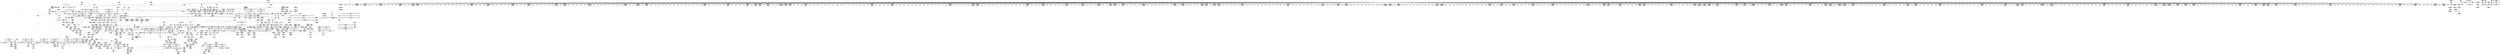 digraph {
	CE0x58610d0 [shape=record,shape=Mrecord,label="{CE0x58610d0|cred_sid:_security|security/selinux/hooks.c,196|*SummSource*}"]
	CE0x585b840 [shape=record,shape=Mrecord,label="{CE0x585b840|104:_%struct.inode*,_:_CRE_182,183_}"]
	CE0x57fb1d0 [shape=record,shape=Mrecord,label="{CE0x57fb1d0|_ret_i32_%call,_!dbg_!27723|security/selinux/hooks.c,1632|*SummSink*}"]
	CE0x5870020 [shape=record,shape=Mrecord,label="{CE0x5870020|inode_has_perm:_tmp14|security/selinux/hooks.c,1614}"]
	CE0x5807840 [shape=record,shape=Mrecord,label="{CE0x5807840|selinux_inode_readlink:_tobool1|security/selinux/hooks.c,2805|*SummSink*}"]
	CE0x5819860 [shape=record,shape=Mrecord,label="{CE0x5819860|selinux_inode_readlink:_tmp5|security/selinux/hooks.c,2805}"]
	CE0x585fe30 [shape=record,shape=Mrecord,label="{CE0x585fe30|i32_5|*Constant*}"]
	"CONST[source:2(external),value:2(dynamic)][purpose:{subject}]"
	CE0x5877b80 [shape=record,shape=Mrecord,label="{CE0x5877b80|12:_i32,_56:_i8*,_:_CRE_283,284_}"]
	CE0x580fa10 [shape=record,shape=Mrecord,label="{CE0x580fa10|12:_i32,_56:_i8*,_:_CRE_151,152_}"]
	CE0x5885570 [shape=record,shape=Mrecord,label="{CE0x5885570|12:_i32,_56:_i8*,_:_CRE_684,688_|*MultipleSource*|Function::inode_has_perm&Arg::inode::|*LoadInst*|security/selinux/hooks.c,1627|security/selinux/hooks.c,1611}"]
	CE0x5888d50 [shape=record,shape=Mrecord,label="{CE0x5888d50|12:_i32,_56:_i8*,_:_CRE_872,873_}"]
	CE0x588b940 [shape=record,shape=Mrecord,label="{CE0x588b940|12:_i32,_56:_i8*,_:_CRE_909,910_}"]
	CE0x58092f0 [shape=record,shape=Mrecord,label="{CE0x58092f0|i1_true|*Constant*|*SummSink*}"]
	CE0x5872250 [shape=record,shape=Mrecord,label="{CE0x5872250|__validate_creds:_conv|include/linux/cred.h,173}"]
	CE0x58534f0 [shape=record,shape=Mrecord,label="{CE0x58534f0|i32_22|*Constant*}"]
	CE0x58bccc0 [shape=record,shape=Mrecord,label="{CE0x58bccc0|GLOBAL:___invalid_creds|*Constant*|*SummSink*}"]
	CE0x58550f0 [shape=record,shape=Mrecord,label="{CE0x58550f0|__validate_creds:_lnot.ext|include/linux/cred.h,173}"]
	CE0x5858d20 [shape=record,shape=Mrecord,label="{CE0x5858d20|inode_has_perm:_tmp|*SummSource*}"]
	CE0x57f0b80 [shape=record,shape=Mrecord,label="{CE0x57f0b80|i64*_getelementptr_inbounds_(_11_x_i64_,_11_x_i64_*___llvm_gcov_ctr229,_i64_0,_i64_6)|*Constant*|*SummSink*}"]
	CE0x5827560 [shape=record,shape=Mrecord,label="{CE0x5827560|_call_void___validate_creds(%struct.cred*_%cred,_i8*_getelementptr_inbounds_(_25_x_i8_,_25_x_i8_*_.str3,_i32_0,_i32_0),_i32_1609)_#10,_!dbg_!27719|security/selinux/hooks.c,1609}"]
	CE0x588b220 [shape=record,shape=Mrecord,label="{CE0x588b220|12:_i32,_56:_i8*,_:_CRE_903,904_}"]
	CE0x5871730 [shape=record,shape=Mrecord,label="{CE0x5871730|12:_i32,_56:_i8*,_:_CRE_170,171_}"]
	CE0x58bc590 [shape=record,shape=Mrecord,label="{CE0x58bc590|__validate_creds:_tmp7|include/linux/cred.h,174}"]
	CE0x57ffab0 [shape=record,shape=Mrecord,label="{CE0x57ffab0|dentry_has_perm:_tmp|*SummSource*}"]
	CE0x57fbe90 [shape=record,shape=Mrecord,label="{CE0x57fbe90|104:_%struct.inode*,_:_CRE_162,163_}"]
	CE0x5809680 [shape=record,shape=Mrecord,label="{CE0x5809680|i64*_getelementptr_inbounds_(_11_x_i64_,_11_x_i64_*___llvm_gcov_ctr229,_i64_0,_i64_8)|*Constant*|*SummSource*}"]
	CE0x585dc00 [shape=record,shape=Mrecord,label="{CE0x585dc00|get_current:_tmp2|*SummSource*}"]
	CE0x581e090 [shape=record,shape=Mrecord,label="{CE0x581e090|104:_%struct.inode*,_:_CRE_201,202_}"]
	CE0x581d760 [shape=record,shape=Mrecord,label="{CE0x581d760|i64_2|*Constant*|*SummSink*}"]
	CE0x5868b40 [shape=record,shape=Mrecord,label="{CE0x5868b40|GLOBAL:___llvm_gcov_ctr155|Global_var:__llvm_gcov_ctr155|*SummSource*}"]
	CE0x5885e20 [shape=record,shape=Mrecord,label="{CE0x5885e20|12:_i32,_56:_i8*,_:_CRE_712,728_|*MultipleSource*|Function::inode_has_perm&Arg::inode::|*LoadInst*|security/selinux/hooks.c,1627|security/selinux/hooks.c,1611}"]
	CE0x5876160 [shape=record,shape=Mrecord,label="{CE0x5876160|12:_i32,_56:_i8*,_:_CRE_261,262_}"]
	CE0x57fd750 [shape=record,shape=Mrecord,label="{CE0x57fd750|104:_%struct.inode*,_:_CRE_64,72_|*MultipleSource*|Function::selinux_inode_readlink&Arg::dentry::|Function::dentry_has_perm&Arg::dentry::|security/selinux/hooks.c,1627}"]
	CE0x581f800 [shape=record,shape=Mrecord,label="{CE0x581f800|104:_%struct.inode*,_:_CRE_240,248_|*MultipleSource*|Function::selinux_inode_readlink&Arg::dentry::|Function::dentry_has_perm&Arg::dentry::|security/selinux/hooks.c,1627}"]
	CE0x5811320 [shape=record,shape=Mrecord,label="{CE0x5811320|i64*_getelementptr_inbounds_(_2_x_i64_,_2_x_i64_*___llvm_gcov_ctr153,_i64_0,_i64_0)|*Constant*|*SummSink*}"]
	CE0x57fad30 [shape=record,shape=Mrecord,label="{CE0x57fad30|dentry_has_perm:_av|Function::dentry_has_perm&Arg::av::|*SummSink*}"]
	CE0x58810c0 [shape=record,shape=Mrecord,label="{CE0x58810c0|12:_i32,_56:_i8*,_:_CRE_579,580_}"]
	CE0x58996c0 [shape=record,shape=Mrecord,label="{CE0x58996c0|i64*_getelementptr_inbounds_(_5_x_i64_,_5_x_i64_*___llvm_gcov_ctr155,_i64_0,_i64_0)|*Constant*|*SummSink*}"]
	CE0x581a3d0 [shape=record,shape=Mrecord,label="{CE0x581a3d0|selinux_inode_readlink:_tmp7|security/selinux/hooks.c,2805|*SummSink*}"]
	CE0x5845210 [shape=record,shape=Mrecord,label="{CE0x5845210|dentry_has_perm:_tmp4|*LoadInst*|security/selinux/hooks.c,1627|*SummSink*}"]
	CE0x580b970 [shape=record,shape=Mrecord,label="{CE0x580b970|12:_i32,_56:_i8*,_:_CRE_120,128_|*MultipleSource*|Function::inode_has_perm&Arg::inode::|*LoadInst*|security/selinux/hooks.c,1627|security/selinux/hooks.c,1611}"]
	CE0x589adb0 [shape=record,shape=Mrecord,label="{CE0x589adb0|avc_has_perm:_tsid|Function::avc_has_perm&Arg::tsid::|*SummSource*}"]
	CE0x58be420 [shape=record,shape=Mrecord,label="{CE0x58be420|cred_sid:_bb}"]
	CE0x589d7a0 [shape=record,shape=Mrecord,label="{CE0x589d7a0|inode_has_perm:_lnot1|security/selinux/hooks.c,1611}"]
	CE0x58116c0 [shape=record,shape=Mrecord,label="{CE0x58116c0|i64*_getelementptr_inbounds_(_2_x_i64_,_2_x_i64_*___llvm_gcov_ctr98,_i64_0,_i64_1)|*Constant*|*SummSink*}"]
	CE0x5868550 [shape=record,shape=Mrecord,label="{CE0x5868550|__validate_creds:_tmp2|include/linux/cred.h,173}"]
	CE0x585d160 [shape=record,shape=Mrecord,label="{CE0x585d160|dentry_has_perm:_tmp2|*SummSource*}"]
	CE0x586a090 [shape=record,shape=Mrecord,label="{CE0x586a090|_ret_void,_!dbg_!27722|include/linux/cred.h,175}"]
	CE0x588b6e0 [shape=record,shape=Mrecord,label="{CE0x588b6e0|12:_i32,_56:_i8*,_:_CRE_907,908_}"]
	CE0x5884cc0 [shape=record,shape=Mrecord,label="{CE0x5884cc0|12:_i32,_56:_i8*,_:_CRE_656,664_|*MultipleSource*|Function::inode_has_perm&Arg::inode::|*LoadInst*|security/selinux/hooks.c,1627|security/selinux/hooks.c,1611}"]
	CE0x57f5450 [shape=record,shape=Mrecord,label="{CE0x57f5450|i64*_getelementptr_inbounds_(_11_x_i64_,_11_x_i64_*___llvm_gcov_ctr229,_i64_0,_i64_6)|*Constant*}"]
	CE0x589ff20 [shape=record,shape=Mrecord,label="{CE0x589ff20|GLOBAL:___llvm_gcov_ctr154|Global_var:__llvm_gcov_ctr154}"]
	CE0x584d220 [shape=record,shape=Mrecord,label="{CE0x584d220|i32_(i32,_i32,_i16,_i32,_%struct.common_audit_data*)*_bitcast_(i32_(i32,_i32,_i16,_i32,_%struct.common_audit_data.495*)*_avc_has_perm_to_i32_(i32,_i32,_i16,_i32,_%struct.common_audit_data*)*)|*Constant*|*SummSink*}"]
	CE0x5880870 [shape=record,shape=Mrecord,label="{CE0x5880870|12:_i32,_56:_i8*,_:_CRE_572,573_}"]
	CE0x5853690 [shape=record,shape=Mrecord,label="{CE0x5853690|cred_sid:_tmp3}"]
	CE0x5822810 [shape=record,shape=Mrecord,label="{CE0x5822810|__validate_creds:_tobool|include/linux/cred.h,173|*SummSink*}"]
	CE0x57f6230 [shape=record,shape=Mrecord,label="{CE0x57f6230|_call_void_mcount()_#3}"]
	CE0x5800800 [shape=record,shape=Mrecord,label="{CE0x5800800|selinux_inode_readlink:_tmp10|security/selinux/hooks.c,2805}"]
	CE0x57ef4f0 [shape=record,shape=Mrecord,label="{CE0x57ef4f0|selinux_inode_readlink:_tmp2|*SummSource*}"]
	CE0x587aab0 [shape=record,shape=Mrecord,label="{CE0x587aab0|12:_i32,_56:_i8*,_:_CRE_376,384_|*MultipleSource*|Function::inode_has_perm&Arg::inode::|*LoadInst*|security/selinux/hooks.c,1627|security/selinux/hooks.c,1611}"]
	CE0x5804990 [shape=record,shape=Mrecord,label="{CE0x5804990|selinux_inode_readlink:_tmp20|security/selinux/hooks.c,2805|*SummSink*}"]
	CE0x58bd490 [shape=record,shape=Mrecord,label="{CE0x58bd490|i64*_getelementptr_inbounds_(_5_x_i64_,_5_x_i64_*___llvm_gcov_ctr155,_i64_0,_i64_4)|*Constant*}"]
	CE0x500e0e0 [shape=record,shape=Mrecord,label="{CE0x500e0e0|selinux_inode_readlink:_if.then|*SummSink*}"]
	CE0x5883a50 [shape=record,shape=Mrecord,label="{CE0x5883a50|12:_i32,_56:_i8*,_:_CRE_614,615_}"]
	CE0x58562f0 [shape=record,shape=Mrecord,label="{CE0x58562f0|__validate_creds:_file|Function::__validate_creds&Arg::file::}"]
	CE0x5862fa0 [shape=record,shape=Mrecord,label="{CE0x5862fa0|__validate_creds:_lnot.ext|include/linux/cred.h,173|*SummSource*}"]
	CE0x5812320 [shape=record,shape=Mrecord,label="{CE0x5812320|i64_0|*Constant*|*SummSource*}"]
	CE0x5859d00 [shape=record,shape=Mrecord,label="{CE0x5859d00|_call_void_mcount()_#3}"]
	CE0x5870190 [shape=record,shape=Mrecord,label="{CE0x5870190|inode_has_perm:_tmp14|security/selinux/hooks.c,1614|*SummSource*}"]
	CE0x5882c10 [shape=record,shape=Mrecord,label="{CE0x5882c10|12:_i32,_56:_i8*,_:_CRE_602,603_}"]
	CE0x5814660 [shape=record,shape=Mrecord,label="{CE0x5814660|__validate_creds:_tmp6|include/linux/cred.h,174}"]
	CE0x5854190 [shape=record,shape=Mrecord,label="{CE0x5854190|__validate_creds:_entry|*SummSink*}"]
	CE0x581d340 [shape=record,shape=Mrecord,label="{CE0x581d340|selinux_inode_readlink:_call|security/selinux/hooks.c,2805}"]
	CE0x588afc0 [shape=record,shape=Mrecord,label="{CE0x588afc0|12:_i32,_56:_i8*,_:_CRE_901,902_}"]
	CE0x585adf0 [shape=record,shape=Mrecord,label="{CE0x585adf0|104:_%struct.inode*,_:_CRE_171,172_}"]
	CE0x5810190 [shape=record,shape=Mrecord,label="{CE0x5810190|12:_i32,_56:_i8*,_:_CRE_159,160_}"]
	CE0x5855f90 [shape=record,shape=Mrecord,label="{CE0x5855f90|__validate_creds:_tmp1}"]
	CE0x57fbad0 [shape=record,shape=Mrecord,label="{CE0x57fbad0|104:_%struct.inode*,_:_CRE_158,159_}"]
	CE0x5882750 [shape=record,shape=Mrecord,label="{CE0x5882750|12:_i32,_56:_i8*,_:_CRE_598,599_}"]
	CE0x58836c0 [shape=record,shape=Mrecord,label="{CE0x58836c0|12:_i32,_56:_i8*,_:_CRE_611,612_}"]
	CE0x588a8a0 [shape=record,shape=Mrecord,label="{CE0x588a8a0|12:_i32,_56:_i8*,_:_CRE_895,896_}"]
	CE0x5872380 [shape=record,shape=Mrecord,label="{CE0x5872380|12:_i32,_56:_i8*,_:_CRE_178,179_}"]
	CE0x5888e80 [shape=record,shape=Mrecord,label="{CE0x5888e80|12:_i32,_56:_i8*,_:_CRE_873,874_}"]
	CE0x584b930 [shape=record,shape=Mrecord,label="{CE0x584b930|avc_has_perm:_ssid|Function::avc_has_perm&Arg::ssid::}"]
	CE0x5805390 [shape=record,shape=Mrecord,label="{CE0x5805390|i64_3|*Constant*}"]
	CE0x5825c70 [shape=record,shape=Mrecord,label="{CE0x5825c70|i8*_getelementptr_inbounds_(_25_x_i8_,_25_x_i8_*_.str3,_i32_0,_i32_0)|*Constant*}"]
	CE0x5863290 [shape=record,shape=Mrecord,label="{CE0x5863290|inode_has_perm:_tmp1|*SummSource*}"]
	CE0x5874320 [shape=record,shape=Mrecord,label="{CE0x5874320|12:_i32,_56:_i8*,_:_CRE_224,232_|*MultipleSource*|Function::inode_has_perm&Arg::inode::|*LoadInst*|security/selinux/hooks.c,1627|security/selinux/hooks.c,1611}"]
	CE0x589d0e0 [shape=record,shape=Mrecord,label="{CE0x589d0e0|inode_has_perm:_lnot|security/selinux/hooks.c,1611|*SummSink*}"]
	CE0x5866530 [shape=record,shape=Mrecord,label="{CE0x5866530|__validate_creds:_tmp3|include/linux/cred.h,173|*SummSink*}"]
	CE0x57f31e0 [shape=record,shape=Mrecord,label="{CE0x57f31e0|selinux_inode_readlink:_do.end|*SummSink*}"]
	CE0x5824e00 [shape=record,shape=Mrecord,label="{CE0x5824e00|_call_void_mcount()_#3}"]
	CE0x57fe8d0 [shape=record,shape=Mrecord,label="{CE0x57fe8d0|_call_void_mcount()_#3}"]
	CE0x57fde40 [shape=record,shape=Mrecord,label="{CE0x57fde40|get_current:_bb|*SummSink*}"]
	CE0x58695a0 [shape=record,shape=Mrecord,label="{CE0x58695a0|104:_%struct.inode*,_:_CRE_92,93_}"]
	CE0x588d6f0 [shape=record,shape=Mrecord,label="{CE0x588d6f0|12:_i32,_56:_i8*,_:_CRE_934,935_}"]
	CE0x57f0980 [shape=record,shape=Mrecord,label="{CE0x57f0980|selinux_inode_readlink:_tmp8|security/selinux/hooks.c,2805|*SummSource*}"]
	CE0x58034c0 [shape=record,shape=Mrecord,label="{CE0x58034c0|selinux_inode_readlink:_land.lhs.true2}"]
	CE0x5880d30 [shape=record,shape=Mrecord,label="{CE0x5880d30|12:_i32,_56:_i8*,_:_CRE_576,577_}"]
	CE0x5845c90 [shape=record,shape=Mrecord,label="{CE0x5845c90|get_current:_tmp}"]
	CE0x5886ae0 [shape=record,shape=Mrecord,label="{CE0x5886ae0|12:_i32,_56:_i8*,_:_CRE_768,776_|*MultipleSource*|Function::inode_has_perm&Arg::inode::|*LoadInst*|security/selinux/hooks.c,1627|security/selinux/hooks.c,1611}"]
	CE0x587eec0 [shape=record,shape=Mrecord,label="{CE0x587eec0|12:_i32,_56:_i8*,_:_CRE_552,553_}"]
	CE0x587a6a0 [shape=record,shape=Mrecord,label="{CE0x587a6a0|12:_i32,_56:_i8*,_:_CRE_352,360_|*MultipleSource*|Function::inode_has_perm&Arg::inode::|*LoadInst*|security/selinux/hooks.c,1627|security/selinux/hooks.c,1611}"]
	CE0x587dfb0 [shape=record,shape=Mrecord,label="{CE0x587dfb0|12:_i32,_56:_i8*,_:_CRE_508,512_|*MultipleSource*|Function::inode_has_perm&Arg::inode::|*LoadInst*|security/selinux/hooks.c,1627|security/selinux/hooks.c,1611}"]
	CE0x57fb340 [shape=record,shape=Mrecord,label="{CE0x57fb340|_ret_i32_%call5,_!dbg_!27740|security/selinux/hooks.c,2807}"]
	CE0x58770d0 [shape=record,shape=Mrecord,label="{CE0x58770d0|12:_i32,_56:_i8*,_:_CRE_274,275_}"]
	CE0x5810400 [shape=record,shape=Mrecord,label="{CE0x5810400|i32_1|*Constant*|*SummSink*}"]
	CE0x580d930 [shape=record,shape=Mrecord,label="{CE0x580d930|get_current:_entry|*SummSource*}"]
	CE0x58bd7e0 [shape=record,shape=Mrecord,label="{CE0x58bd7e0|i64*_getelementptr_inbounds_(_5_x_i64_,_5_x_i64_*___llvm_gcov_ctr155,_i64_0,_i64_4)|*Constant*|*SummSink*}"]
	CE0x587e610 [shape=record,shape=Mrecord,label="{CE0x587e610|12:_i32,_56:_i8*,_:_CRE_528,536_|*MultipleSource*|Function::inode_has_perm&Arg::inode::|*LoadInst*|security/selinux/hooks.c,1627|security/selinux/hooks.c,1611}"]
	CE0x5871640 [shape=record,shape=Mrecord,label="{CE0x5871640|12:_i32,_56:_i8*,_:_CRE_169,170_}"]
	CE0x5878630 [shape=record,shape=Mrecord,label="{CE0x5878630|12:_i32,_56:_i8*,_:_CRE_292,293_}"]
	CE0x58986e0 [shape=record,shape=Mrecord,label="{CE0x58986e0|i64*_getelementptr_inbounds_(_8_x_i64_,_8_x_i64_*___llvm_gcov_ctr154,_i64_0,_i64_7)|*Constant*}"]
	CE0x5879930 [shape=record,shape=Mrecord,label="{CE0x5879930|12:_i32,_56:_i8*,_:_CRE_308,309_}"]
	CE0x5875910 [shape=record,shape=Mrecord,label="{CE0x5875910|12:_i32,_56:_i8*,_:_CRE_254,255_}"]
	CE0x581a6d0 [shape=record,shape=Mrecord,label="{CE0x581a6d0|i32_0|*Constant*}"]
	CE0x5864d20 [shape=record,shape=Mrecord,label="{CE0x5864d20|__validate_creds:_if.then}"]
	CE0x588da80 [shape=record,shape=Mrecord,label="{CE0x588da80|12:_i32,_56:_i8*,_:_CRE_944,952_|*MultipleSource*|Function::inode_has_perm&Arg::inode::|*LoadInst*|security/selinux/hooks.c,1627|security/selinux/hooks.c,1611}"]
	CE0x5862cb0 [shape=record,shape=Mrecord,label="{CE0x5862cb0|inode_has_perm:_tmp4|security/selinux/hooks.c,1609}"]
	CE0x588c190 [shape=record,shape=Mrecord,label="{CE0x588c190|12:_i32,_56:_i8*,_:_CRE_916,917_}"]
	CE0x580cca0 [shape=record,shape=Mrecord,label="{CE0x580cca0|GLOBAL:_get_current|*Constant*|*SummSource*}"]
	CE0x585bb10 [shape=record,shape=Mrecord,label="{CE0x585bb10|104:_%struct.inode*,_:_CRE_185,186_}"]
	CE0x5898450 [shape=record,shape=Mrecord,label="{CE0x5898450|inode_has_perm:_retval.0|*SummSink*}"]
	CE0x581a980 [shape=record,shape=Mrecord,label="{CE0x581a980|i32_0|*Constant*|*SummSink*}"]
	CE0x5854050 [shape=record,shape=Mrecord,label="{CE0x5854050|_call_void_mcount()_#3|*SummSource*}"]
	CE0x5876290 [shape=record,shape=Mrecord,label="{CE0x5876290|12:_i32,_56:_i8*,_:_CRE_262,263_}"]
	CE0x587cd40 [shape=record,shape=Mrecord,label="{CE0x587cd40|12:_i32,_56:_i8*,_:_CRE_478,479_}"]
	CE0x5876d40 [shape=record,shape=Mrecord,label="{CE0x5876d40|12:_i32,_56:_i8*,_:_CRE_271,272_}"]
	CE0x58811f0 [shape=record,shape=Mrecord,label="{CE0x58811f0|12:_i32,_56:_i8*,_:_CRE_580,581_}"]
	CE0x58106e0 [shape=record,shape=Mrecord,label="{CE0x58106e0|dentry_has_perm:_ad|security/selinux/hooks.c, 1628}"]
	CE0x581dcd0 [shape=record,shape=Mrecord,label="{CE0x581dcd0|104:_%struct.inode*,_:_CRE_197,198_}"]
	CE0x5871820 [shape=record,shape=Mrecord,label="{CE0x5871820|12:_i32,_56:_i8*,_:_CRE_171,172_}"]
	CE0x580da90 [shape=record,shape=Mrecord,label="{CE0x580da90|get_current:_entry|*SummSink*}"]
	CE0x5887550 [shape=record,shape=Mrecord,label="{CE0x5887550|12:_i32,_56:_i8*,_:_CRE_816,824_|*MultipleSource*|Function::inode_has_perm&Arg::inode::|*LoadInst*|security/selinux/hooks.c,1627|security/selinux/hooks.c,1611}"]
	CE0x588ba70 [shape=record,shape=Mrecord,label="{CE0x588ba70|12:_i32,_56:_i8*,_:_CRE_910,911_}"]
	CE0x5879cc0 [shape=record,shape=Mrecord,label="{CE0x5879cc0|12:_i32,_56:_i8*,_:_CRE_311,312_}"]
	CE0x585ee60 [shape=record,shape=Mrecord,label="{CE0x585ee60|104:_%struct.inode*,_:_CRE_152,153_}"]
	CE0x58a1260 [shape=record,shape=Mrecord,label="{CE0x58a1260|inode_has_perm:_tmp9|security/selinux/hooks.c,1611|*SummSource*}"]
	CE0x5899860 [shape=record,shape=Mrecord,label="{CE0x5899860|__validate_creds:_bb|*SummSource*}"]
	CE0x5875ca0 [shape=record,shape=Mrecord,label="{CE0x5875ca0|12:_i32,_56:_i8*,_:_CRE_257,258_}"]
	CE0x589a880 [shape=record,shape=Mrecord,label="{CE0x589a880|i64*_getelementptr_inbounds_(_5_x_i64_,_5_x_i64_*___llvm_gcov_ctr155,_i64_0,_i64_0)|*Constant*}"]
	CE0x587d7c0 [shape=record,shape=Mrecord,label="{CE0x587d7c0|12:_i32,_56:_i8*,_:_CRE_487,488_}"]
	CE0x588cb10 [shape=record,shape=Mrecord,label="{CE0x588cb10|12:_i32,_56:_i8*,_:_CRE_924,925_}"]
	CE0x58883d0 [shape=record,shape=Mrecord,label="{CE0x58883d0|12:_i32,_56:_i8*,_:_CRE_865,866_}"]
	CE0x57fb060 [shape=record,shape=Mrecord,label="{CE0x57fb060|_ret_i32_%call,_!dbg_!27723|security/selinux/hooks.c,1632|*SummSource*}"]
	CE0x5878760 [shape=record,shape=Mrecord,label="{CE0x5878760|12:_i32,_56:_i8*,_:_CRE_293,294_}"]
	CE0x581f440 [shape=record,shape=Mrecord,label="{CE0x581f440|104:_%struct.inode*,_:_CRE_222,223_}"]
	CE0x5897ad0 [shape=record,shape=Mrecord,label="{CE0x5897ad0|avc_has_perm:_auditdata|Function::avc_has_perm&Arg::auditdata::|*SummSink*}"]
	CE0x585b570 [shape=record,shape=Mrecord,label="{CE0x585b570|104:_%struct.inode*,_:_CRE_179,180_}"]
	CE0x58756b0 [shape=record,shape=Mrecord,label="{CE0x58756b0|12:_i32,_56:_i8*,_:_CRE_252,253_}"]
	CE0x5854200 [shape=record,shape=Mrecord,label="{CE0x5854200|__validate_creds:_cred|Function::__validate_creds&Arg::cred::|*SummSink*}"]
	CE0x5877f10 [shape=record,shape=Mrecord,label="{CE0x5877f10|12:_i32,_56:_i8*,_:_CRE_286,287_}"]
	CE0x58132c0 [shape=record,shape=Mrecord,label="{CE0x58132c0|GLOBAL:_lockdep_rcu_suspicious|*Constant*|*SummSink*}"]
	CE0x57f65d0 [shape=record,shape=Mrecord,label="{CE0x57f65d0|get_current:_tmp4|./arch/x86/include/asm/current.h,14|*SummSource*}"]
	CE0x5804180 [shape=record,shape=Mrecord,label="{CE0x5804180|selinux_inode_readlink:_tmp19|security/selinux/hooks.c,2805|*SummSink*}"]
	CE0x5897950 [shape=record,shape=Mrecord,label="{CE0x5897950|avc_has_perm:_auditdata|Function::avc_has_perm&Arg::auditdata::|*SummSource*}"]
	CE0x5873dc0 [shape=record,shape=Mrecord,label="{CE0x5873dc0|12:_i32,_56:_i8*,_:_CRE_206,207_}"]
	CE0x585bc00 [shape=record,shape=Mrecord,label="{CE0x585bc00|104:_%struct.inode*,_:_CRE_186,187_}"]
	CE0x5870cf0 [shape=record,shape=Mrecord,label="{CE0x5870cf0|GLOBAL:_cred_sid|*Constant*|*SummSource*}"]
	CE0x5803d20 [shape=record,shape=Mrecord,label="{CE0x5803d20|selinux_inode_readlink:_bb|*SummSink*}"]
	CE0x586acc0 [shape=record,shape=Mrecord,label="{CE0x586acc0|cred_sid:_tmp}"]
	CE0x57f9820 [shape=record,shape=Mrecord,label="{CE0x57f9820|dentry_has_perm:_cred|Function::dentry_has_perm&Arg::cred::}"]
	CE0x5827860 [shape=record,shape=Mrecord,label="{CE0x5827860|GLOBAL:_llvm.expect.i64|*Constant*}"]
	CE0x587f520 [shape=record,shape=Mrecord,label="{CE0x587f520|12:_i32,_56:_i8*,_:_CRE_555,556_}"]
	CE0x5803530 [shape=record,shape=Mrecord,label="{CE0x5803530|selinux_inode_readlink:_land.lhs.true2|*SummSource*}"]
	CE0x5868d70 [shape=record,shape=Mrecord,label="{CE0x5868d70|i64*_getelementptr_inbounds_(_2_x_i64_,_2_x_i64_*___llvm_gcov_ctr153,_i64_0,_i64_0)|*Constant*}"]
	CE0x5873460 [shape=record,shape=Mrecord,label="{CE0x5873460|12:_i32,_56:_i8*,_:_CRE_196,197_}"]
	CE0x5893ed0 [shape=record,shape=Mrecord,label="{CE0x5893ed0|cred_sid:_cred|Function::cred_sid&Arg::cred::|*SummSource*}"]
	CE0x5889930 [shape=record,shape=Mrecord,label="{CE0x5889930|12:_i32,_56:_i8*,_:_CRE_882,883_}"]
	CE0x588dfe0 [shape=record,shape=Mrecord,label="{CE0x588dfe0|12:_i32,_56:_i8*,_:_CRE_968,976_|*MultipleSource*|Function::inode_has_perm&Arg::inode::|*LoadInst*|security/selinux/hooks.c,1627|security/selinux/hooks.c,1611}"]
	CE0x5867e30 [shape=record,shape=Mrecord,label="{CE0x5867e30|GLOBAL:_inode_has_perm|*Constant*}"]
	CE0x5861190 [shape=record,shape=Mrecord,label="{CE0x5861190|i32_0|*Constant*}"]
	CE0x5877460 [shape=record,shape=Mrecord,label="{CE0x5877460|12:_i32,_56:_i8*,_:_CRE_277,278_}"]
	CE0x5811880 [shape=record,shape=Mrecord,label="{CE0x5811880|selinux_inode_readlink:_tmp1|*SummSource*}"]
	CE0x589fbe0 [shape=record,shape=Mrecord,label="{CE0x589fbe0|inode_has_perm:_tmp7|security/selinux/hooks.c,1611|*SummSink*}"]
	CE0x580f560 [shape=record,shape=Mrecord,label="{CE0x580f560|12:_i32,_56:_i8*,_:_CRE_146,147_}"]
	CE0x5843d50 [shape=record,shape=Mrecord,label="{CE0x5843d50|dentry_has_perm:_type|security/selinux/hooks.c,1630|*SummSink*}"]
	CE0x5889800 [shape=record,shape=Mrecord,label="{CE0x5889800|12:_i32,_56:_i8*,_:_CRE_881,882_}"]
	CE0x580e4d0 [shape=record,shape=Mrecord,label="{CE0x580e4d0|selinux_inode_readlink:_cred4|security/selinux/hooks.c,2805}"]
	CE0x5827f80 [shape=record,shape=Mrecord,label="{CE0x5827f80|inode_has_perm:_i_flags|security/selinux/hooks.c,1611}"]
	CE0x588d950 [shape=record,shape=Mrecord,label="{CE0x588d950|12:_i32,_56:_i8*,_:_CRE_936,944_|*MultipleSource*|Function::inode_has_perm&Arg::inode::|*LoadInst*|security/selinux/hooks.c,1627|security/selinux/hooks.c,1611}"]
	CE0x5809ac0 [shape=record,shape=Mrecord,label="{CE0x5809ac0|selinux_inode_readlink:_tmp15|security/selinux/hooks.c,2805|*SummSource*}"]
	CE0x58946f0 [shape=record,shape=Mrecord,label="{CE0x58946f0|i32_10|*Constant*|*SummSource*}"]
	CE0x581f530 [shape=record,shape=Mrecord,label="{CE0x581f530|104:_%struct.inode*,_:_CRE_223,224_}"]
	CE0x57f3790 [shape=record,shape=Mrecord,label="{CE0x57f3790|selinux_inode_readlink:_if.end|*SummSource*}"]
	CE0x5873550 [shape=record,shape=Mrecord,label="{CE0x5873550|12:_i32,_56:_i8*,_:_CRE_197,198_}"]
	CE0x585c6f0 [shape=record,shape=Mrecord,label="{CE0x585c6f0|inode_has_perm:_tmp3|*SummSink*}"]
	CE0x58276f0 [shape=record,shape=Mrecord,label="{CE0x58276f0|_call_void___validate_creds(%struct.cred*_%cred,_i8*_getelementptr_inbounds_(_25_x_i8_,_25_x_i8_*_.str3,_i32_0,_i32_0),_i32_1609)_#10,_!dbg_!27719|security/selinux/hooks.c,1609|*SummSource*}"]
	CE0x5877920 [shape=record,shape=Mrecord,label="{CE0x5877920|12:_i32,_56:_i8*,_:_CRE_281,282_}"]
	CE0x587d1d0 [shape=record,shape=Mrecord,label="{CE0x587d1d0|12:_i32,_56:_i8*,_:_CRE_482,483_}"]
	CE0x588ee40 [shape=record,shape=Mrecord,label="{CE0x588ee40|12:_i32,_56:_i8*,_:_CRE_988,992_|*MultipleSource*|Function::inode_has_perm&Arg::inode::|*LoadInst*|security/selinux/hooks.c,1627|security/selinux/hooks.c,1611}"]
	CE0x586fcd0 [shape=record,shape=Mrecord,label="{CE0x586fcd0|inode_has_perm:_tmp14|security/selinux/hooks.c,1614|*SummSink*}"]
	CE0x586eeb0 [shape=record,shape=Mrecord,label="{CE0x586eeb0|inode_has_perm:_tmp12|security/selinux/hooks.c,1612|*SummSource*}"]
	CE0x5827de0 [shape=record,shape=Mrecord,label="{CE0x5827de0|inode_has_perm:_i_flags|security/selinux/hooks.c,1611|*SummSink*}"]
	CE0x57f7dd0 [shape=record,shape=Mrecord,label="{CE0x57f7dd0|i8_1|*Constant*}"]
	CE0x581e900 [shape=record,shape=Mrecord,label="{CE0x581e900|104:_%struct.inode*,_:_CRE_210,211_}"]
	CE0x5887330 [shape=record,shape=Mrecord,label="{CE0x5887330|12:_i32,_56:_i8*,_:_CRE_808,816_|*MultipleSource*|Function::inode_has_perm&Arg::inode::|*LoadInst*|security/selinux/hooks.c,1627|security/selinux/hooks.c,1611}"]
	CE0x58569c0 [shape=record,shape=Mrecord,label="{CE0x58569c0|inode_has_perm:_bb|*SummSink*}"]
	CE0x5888af0 [shape=record,shape=Mrecord,label="{CE0x5888af0|12:_i32,_56:_i8*,_:_CRE_870,871_}"]
	CE0x5897e70 [shape=record,shape=Mrecord,label="{CE0x5897e70|_ret_i32_%retval.0,_!dbg_!27728|security/selinux/avc.c,775|*SummSink*}"]
	CE0x585b2a0 [shape=record,shape=Mrecord,label="{CE0x585b2a0|104:_%struct.inode*,_:_CRE_176,177_}"]
	CE0x587cb40 [shape=record,shape=Mrecord,label="{CE0x587cb40|12:_i32,_56:_i8*,_:_CRE_476,477_}"]
	CE0x58777f0 [shape=record,shape=Mrecord,label="{CE0x58777f0|12:_i32,_56:_i8*,_:_CRE_280,281_}"]
	CE0x587db50 [shape=record,shape=Mrecord,label="{CE0x587db50|12:_i32,_56:_i8*,_:_CRE_500,504_|*MultipleSource*|Function::inode_has_perm&Arg::inode::|*LoadInst*|security/selinux/hooks.c,1627|security/selinux/hooks.c,1611}"]
	CE0x57faef0 [shape=record,shape=Mrecord,label="{CE0x57faef0|_ret_i32_%call,_!dbg_!27723|security/selinux/hooks.c,1632}"]
	CE0x587c430 [shape=record,shape=Mrecord,label="{CE0x587c430|12:_i32,_56:_i8*,_:_CRE_472,473_}"]
	CE0x584b9d0 [shape=record,shape=Mrecord,label="{CE0x584b9d0|avc_has_perm:_ssid|Function::avc_has_perm&Arg::ssid::|*SummSource*}"]
	CE0x5863ab0 [shape=record,shape=Mrecord,label="{CE0x5863ab0|12:_i32,_56:_i8*,_:_CRE_4,8_|*MultipleSource*|Function::inode_has_perm&Arg::inode::|*LoadInst*|security/selinux/hooks.c,1627|security/selinux/hooks.c,1611}"]
	CE0x5872dd0 [shape=record,shape=Mrecord,label="{CE0x5872dd0|12:_i32,_56:_i8*,_:_CRE_189,190_}"]
	CE0x5871370 [shape=record,shape=Mrecord,label="{CE0x5871370|12:_i32,_56:_i8*,_:_CRE_166,167_}"]
	CE0x580dd40 [shape=record,shape=Mrecord,label="{CE0x580dd40|_ret_%struct.task_struct*_%tmp4,_!dbg_!27714|./arch/x86/include/asm/current.h,14}"]
	CE0x58991e0 [shape=record,shape=Mrecord,label="{CE0x58991e0|inode_has_perm:_tmp20|security/selinux/hooks.c,1618}"]
	CE0x57f5f00 [shape=record,shape=Mrecord,label="{CE0x57f5f00|dentry_has_perm:_tmp1|*SummSource*}"]
	CE0x588a510 [shape=record,shape=Mrecord,label="{CE0x588a510|12:_i32,_56:_i8*,_:_CRE_892,893_}"]
	CE0x589b5a0 [shape=record,shape=Mrecord,label="{CE0x589b5a0|_ret_i32_%retval.0,_!dbg_!27728|security/selinux/avc.c,775}"]
	CE0x589d8d0 [shape=record,shape=Mrecord,label="{CE0x589d8d0|inode_has_perm:_lnot1|security/selinux/hooks.c,1611|*SummSource*}"]
	CE0x5813450 [shape=record,shape=Mrecord,label="{CE0x5813450|i32_2805|*Constant*}"]
	CE0x5861d00 [shape=record,shape=Mrecord,label="{CE0x5861d00|i32_4|*Constant*}"]
	CE0x587b580 [shape=record,shape=Mrecord,label="{CE0x587b580|12:_i32,_56:_i8*,_:_CRE_416,424_|*MultipleSource*|Function::inode_has_perm&Arg::inode::|*LoadInst*|security/selinux/hooks.c,1627|security/selinux/hooks.c,1611}"]
	CE0x587f6d0 [shape=record,shape=Mrecord,label="{CE0x587f6d0|12:_i32,_56:_i8*,_:_CRE_557,558_}"]
	CE0x5805fc0 [shape=record,shape=Mrecord,label="{CE0x5805fc0|selinux_inode_readlink:_tmp13|security/selinux/hooks.c,2805}"]
	CE0x5897800 [shape=record,shape=Mrecord,label="{CE0x5897800|avc_has_perm:_auditdata|Function::avc_has_perm&Arg::auditdata::}"]
	CE0x5819c60 [shape=record,shape=Mrecord,label="{CE0x5819c60|selinux_inode_readlink:_tmp6|security/selinux/hooks.c,2805|*SummSource*}"]
	CE0x5898c00 [shape=record,shape=Mrecord,label="{CE0x5898c00|inode_has_perm:_tmp19|security/selinux/hooks.c,1618|*SummSource*}"]
	CE0x5809610 [shape=record,shape=Mrecord,label="{CE0x5809610|i64*_getelementptr_inbounds_(_11_x_i64_,_11_x_i64_*___llvm_gcov_ctr229,_i64_0,_i64_8)|*Constant*}"]
	CE0x57fb8f0 [shape=record,shape=Mrecord,label="{CE0x57fb8f0|104:_%struct.inode*,_:_CRE_156,157_}"]
	CE0x58291e0 [shape=record,shape=Mrecord,label="{CE0x58291e0|COLLAPSED:_GCMRE___llvm_gcov_ctr155_internal_global_5_x_i64_zeroinitializer:_elem_0:default:}"]
	CE0x5817170 [shape=record,shape=Mrecord,label="{CE0x5817170|selinux_inode_readlink:_tmp18|security/selinux/hooks.c,2805}"]
	CE0x5811bc0 [shape=record,shape=Mrecord,label="{CE0x5811bc0|selinux_inode_readlink:_land.lhs.true|*SummSink*}"]
	CE0x5873370 [shape=record,shape=Mrecord,label="{CE0x5873370|12:_i32,_56:_i8*,_:_CRE_195,196_}"]
	CE0x588b5b0 [shape=record,shape=Mrecord,label="{CE0x588b5b0|12:_i32,_56:_i8*,_:_CRE_906,907_}"]
	CE0x580d240 [shape=record,shape=Mrecord,label="{CE0x580d240|12:_i32,_56:_i8*,_:_CRE_32,40_|*MultipleSource*|Function::inode_has_perm&Arg::inode::|*LoadInst*|security/selinux/hooks.c,1627|security/selinux/hooks.c,1611}"]
	CE0x581e270 [shape=record,shape=Mrecord,label="{CE0x581e270|104:_%struct.inode*,_:_CRE_203,204_}"]
	CE0x588b480 [shape=record,shape=Mrecord,label="{CE0x588b480|12:_i32,_56:_i8*,_:_CRE_905,906_}"]
	CE0x5867b40 [shape=record,shape=Mrecord,label="{CE0x5867b40|dentry_has_perm:_call|security/selinux/hooks.c,1632}"]
	CE0x5855d90 [shape=record,shape=Mrecord,label="{CE0x5855d90|GLOBAL:_creds_are_invalid|*Constant*}"]
	CE0x58a2c60 [shape=record,shape=Mrecord,label="{CE0x58a2c60|i32_512|*Constant*|*SummSource*}"]
	CE0x57fef70 [shape=record,shape=Mrecord,label="{CE0x57fef70|%struct.task_struct*_(%struct.task_struct**)*_asm_movq_%gs:$_1:P_,$0_,_r,im,_dirflag_,_fpsr_,_flags_}"]
	CE0x57fd460 [shape=record,shape=Mrecord,label="{CE0x57fd460|104:_%struct.inode*,_:_CRE_48,52_|*MultipleSource*|Function::selinux_inode_readlink&Arg::dentry::|Function::dentry_has_perm&Arg::dentry::|security/selinux/hooks.c,1627}"]
	CE0x5859ab0 [shape=record,shape=Mrecord,label="{CE0x5859ab0|12:_i32,_56:_i8*,_:_CRE_104,112_|*MultipleSource*|Function::inode_has_perm&Arg::inode::|*LoadInst*|security/selinux/hooks.c,1627|security/selinux/hooks.c,1611}"]
	CE0x580f830 [shape=record,shape=Mrecord,label="{CE0x580f830|12:_i32,_56:_i8*,_:_CRE_149,150_}"]
	CE0x5882fa0 [shape=record,shape=Mrecord,label="{CE0x5882fa0|12:_i32,_56:_i8*,_:_CRE_605,606_}"]
	CE0x580abe0 [shape=record,shape=Mrecord,label="{CE0x580abe0|cred_sid:_tmp5|security/selinux/hooks.c,196|*SummSource*}"]
	CE0x5889cc0 [shape=record,shape=Mrecord,label="{CE0x5889cc0|12:_i32,_56:_i8*,_:_CRE_885,886_}"]
	CE0x581f170 [shape=record,shape=Mrecord,label="{CE0x581f170|104:_%struct.inode*,_:_CRE_219,220_}"]
	CE0x5829170 [shape=record,shape=Mrecord,label="{CE0x5829170|__validate_creds:_tmp}"]
	CE0x580fec0 [shape=record,shape=Mrecord,label="{CE0x580fec0|12:_i32,_56:_i8*,_:_CRE_156,157_}"]
	CE0x581ebd0 [shape=record,shape=Mrecord,label="{CE0x581ebd0|104:_%struct.inode*,_:_CRE_213,214_}"]
	CE0x5882e70 [shape=record,shape=Mrecord,label="{CE0x5882e70|12:_i32,_56:_i8*,_:_CRE_604,605_}"]
	CE0x5860140 [shape=record,shape=Mrecord,label="{CE0x5860140|dentry_has_perm:_d_inode|security/selinux/hooks.c,1627|*SummSink*}"]
	CE0x589e820 [shape=record,shape=Mrecord,label="{CE0x589e820|GLOBAL:_llvm.expect.i64|*Constant*|*SummSink*}"]
	CE0x5857a80 [shape=record,shape=Mrecord,label="{CE0x5857a80|i32_1609|*Constant*|*SummSink*}"]
	CE0x57f21e0 [shape=record,shape=Mrecord,label="{CE0x57f21e0|GLOBAL:_selinux_inode_readlink.__warned|Global_var:selinux_inode_readlink.__warned}"]
	CE0x585c630 [shape=record,shape=Mrecord,label="{CE0x585c630|inode_has_perm:_tmp3|*SummSource*}"]
	CE0x57f94b0 [shape=record,shape=Mrecord,label="{CE0x57f94b0|dentry_has_perm:_entry|*SummSink*}"]
	CE0x5872fb0 [shape=record,shape=Mrecord,label="{CE0x5872fb0|12:_i32,_56:_i8*,_:_CRE_191,192_}"]
	CE0x5802550 [shape=record,shape=Mrecord,label="{CE0x5802550|i8*_getelementptr_inbounds_(_45_x_i8_,_45_x_i8_*_.str12,_i32_0,_i32_0)|*Constant*|*SummSource*}"]
	CE0x589dd00 [shape=record,shape=Mrecord,label="{CE0x589dd00|inode_has_perm:_conv|security/selinux/hooks.c,1611}"]
	CE0x57f7890 [shape=record,shape=Mrecord,label="{CE0x57f7890|selinux_inode_readlink:_tmp16|security/selinux/hooks.c,2805|*SummSource*}"]
	CE0x5855c60 [shape=record,shape=Mrecord,label="{CE0x5855c60|inode_has_perm:_if.then|*SummSource*}"]
	CE0x580a610 [shape=record,shape=Mrecord,label="{CE0x580a610|cred_sid:_tmp4|*LoadInst*|security/selinux/hooks.c,196|*SummSource*}"]
	CE0x582ae80 [shape=record,shape=Mrecord,label="{CE0x582ae80|i8*_getelementptr_inbounds_(_25_x_i8_,_25_x_i8_*_.str3,_i32_0,_i32_0)|*Constant*|*SummSource*}"]
	CE0x585d0f0 [shape=record,shape=Mrecord,label="{CE0x585d0f0|dentry_has_perm:_tmp2}"]
	CE0x57f32d0 [shape=record,shape=Mrecord,label="{CE0x57f32d0|i64*_getelementptr_inbounds_(_11_x_i64_,_11_x_i64_*___llvm_gcov_ctr229,_i64_0,_i64_0)|*Constant*}"]
	CE0x5816480 [shape=record,shape=Mrecord,label="{CE0x5816480|i64*_getelementptr_inbounds_(_11_x_i64_,_11_x_i64_*___llvm_gcov_ctr229,_i64_0,_i64_9)|*Constant*}"]
	CE0x585b1b0 [shape=record,shape=Mrecord,label="{CE0x585b1b0|104:_%struct.inode*,_:_CRE_175,176_}"]
	CE0x57f2510 [shape=record,shape=Mrecord,label="{CE0x57f2510|GLOBAL:_selinux_inode_readlink.__warned|Global_var:selinux_inode_readlink.__warned|*SummSink*}"]
	CE0x5853f90 [shape=record,shape=Mrecord,label="{CE0x5853f90|_call_void_mcount()_#3}"]
	CE0x580ead0 [shape=record,shape=Mrecord,label="{CE0x580ead0|COLLAPSED:_GCMRE_current_task_external_global_%struct.task_struct*:_elem_0::|security/selinux/hooks.c,2805}"]
	CE0x58a1610 [shape=record,shape=Mrecord,label="{CE0x58a1610|inode_has_perm:_tmp10|security/selinux/hooks.c,1611}"]
	CE0x5881580 [shape=record,shape=Mrecord,label="{CE0x5881580|12:_i32,_56:_i8*,_:_CRE_583,584_}"]
	CE0x5816850 [shape=record,shape=Mrecord,label="{CE0x5816850|selinux_inode_readlink:_tmp17|security/selinux/hooks.c,2805}"]
	CE0x5806030 [shape=record,shape=Mrecord,label="{CE0x5806030|selinux_inode_readlink:_tmp13|security/selinux/hooks.c,2805|*SummSource*}"]
	CE0x57f0b10 [shape=record,shape=Mrecord,label="{CE0x57f0b10|selinux_inode_readlink:_tmp8|security/selinux/hooks.c,2805|*SummSink*}"]
	CE0x5874d90 [shape=record,shape=Mrecord,label="{CE0x5874d90|12:_i32,_56:_i8*,_:_CRE_244,245_}"]
	CE0x5876fa0 [shape=record,shape=Mrecord,label="{CE0x5876fa0|12:_i32,_56:_i8*,_:_CRE_273,274_}"]
	CE0x5873af0 [shape=record,shape=Mrecord,label="{CE0x5873af0|12:_i32,_56:_i8*,_:_CRE_203,204_}"]
	CE0x58686a0 [shape=record,shape=Mrecord,label="{CE0x58686a0|__validate_creds:_tmp2|include/linux/cred.h,173|*SummSink*}"]
	CE0x6c22b60 [shape=record,shape=Mrecord,label="{CE0x6c22b60|selinux_inode_readlink:_land.lhs.true2|*SummSink*}"]
	CE0x5807ef0 [shape=record,shape=Mrecord,label="{CE0x5807ef0|i64_4|*Constant*|*SummSink*}"]
	CE0x57fa4c0 [shape=record,shape=Mrecord,label="{CE0x57fa4c0|dentry_has_perm:_av|Function::dentry_has_perm&Arg::av::}"]
	CE0x58bd030 [shape=record,shape=Mrecord,label="{CE0x58bd030|_call_void___invalid_creds(%struct.cred*_%cred,_i8*_%file,_i32_%line)_#10,_!dbg_!27721|include/linux/cred.h,174|*SummSink*}"]
	CE0x589f870 [shape=record,shape=Mrecord,label="{CE0x589f870|inode_has_perm:_tmp7|security/selinux/hooks.c,1611}"]
	CE0x58028d0 [shape=record,shape=Mrecord,label="{CE0x58028d0|get_current:_tmp1|*SummSink*}"]
	CE0x588ef70 [shape=record,shape=Mrecord,label="{CE0x588ef70|12:_i32,_56:_i8*,_:_CRE_992,1000_|*MultipleSource*|Function::inode_has_perm&Arg::inode::|*LoadInst*|security/selinux/hooks.c,1627|security/selinux/hooks.c,1611}"]
	CE0x585b660 [shape=record,shape=Mrecord,label="{CE0x585b660|104:_%struct.inode*,_:_CRE_180,181_}"]
	CE0x58a04a0 [shape=record,shape=Mrecord,label="{CE0x58a04a0|inode_has_perm:_tmp8|security/selinux/hooks.c,1611|*SummSource*}"]
	CE0x5896020 [shape=record,shape=Mrecord,label="{CE0x5896020|28:_i32,_32:_i16,_:_CRE_28,32_|*MultipleSource*|*LoadInst*|security/selinux/hooks.c,1615|security/selinux/hooks.c,1615|security/selinux/hooks.c,1617}"]
	CE0x580ffb0 [shape=record,shape=Mrecord,label="{CE0x580ffb0|12:_i32,_56:_i8*,_:_CRE_157,158_}"]
	CE0x589f350 [shape=record,shape=Mrecord,label="{CE0x589f350|inode_has_perm:_tobool2|security/selinux/hooks.c,1611|*SummSource*}"]
	CE0x5815b70 [shape=record,shape=Mrecord,label="{CE0x5815b70|0:_i8,_8:_%struct.dentry*,_24:_%struct.selinux_audit_data*,_:_SCMRE_0,1_|*MultipleSource*|security/selinux/hooks.c,1630|security/selinux/hooks.c, 1628}"]
	CE0x581a0a0 [shape=record,shape=Mrecord,label="{CE0x581a0a0|selinux_inode_readlink:_tmp7|security/selinux/hooks.c,2805}"]
	CE0x580fbf0 [shape=record,shape=Mrecord,label="{CE0x580fbf0|12:_i32,_56:_i8*,_:_CRE_153,154_}"]
	CE0x5860cc0 [shape=record,shape=Mrecord,label="{CE0x5860cc0|i64*_getelementptr_inbounds_(_8_x_i64_,_8_x_i64_*___llvm_gcov_ctr154,_i64_0,_i64_1)|*Constant*}"]
	CE0x581fad0 [shape=record,shape=Mrecord,label="{CE0x581fad0|104:_%struct.inode*,_:_CRE_256,264_|*MultipleSource*|Function::selinux_inode_readlink&Arg::dentry::|Function::dentry_has_perm&Arg::dentry::|security/selinux/hooks.c,1627}"]
	CE0x5827ce0 [shape=record,shape=Mrecord,label="{CE0x5827ce0|i32_4|*Constant*|*SummSource*}"]
	CE0x580ec00 [shape=record,shape=Mrecord,label="{CE0x580ec00|selinux_inode_readlink:_tmp21|security/selinux/hooks.c,2805}"]
	CE0x57fc070 [shape=record,shape=Mrecord,label="{CE0x57fc070|104:_%struct.inode*,_:_CRE_164,165_}"]
	CE0x5812910 [shape=record,shape=Mrecord,label="{CE0x5812910|i64_5|*Constant*}"]
	CE0x58465a0 [shape=record,shape=Mrecord,label="{CE0x58465a0|inode_has_perm:_entry}"]
	CE0x585d9f0 [shape=record,shape=Mrecord,label="{CE0x585d9f0|get_current:_tmp|*SummSource*}"]
	CE0x5881a40 [shape=record,shape=Mrecord,label="{CE0x5881a40|12:_i32,_56:_i8*,_:_CRE_587,588_}"]
	CE0x585c380 [shape=record,shape=Mrecord,label="{CE0x585c380|104:_%struct.inode*,_:_CRE_194,195_}"]
	CE0x584a3a0 [shape=record,shape=Mrecord,label="{CE0x584a3a0|i32_0|*Constant*}"]
	CE0x58885f0 [shape=record,shape=Mrecord,label="{CE0x58885f0|12:_i32,_56:_i8*,_:_CRE_866,867_}"]
	CE0x57f5580 [shape=record,shape=Mrecord,label="{CE0x57f5580|i64*_getelementptr_inbounds_(_11_x_i64_,_11_x_i64_*___llvm_gcov_ctr229,_i64_0,_i64_6)|*Constant*|*SummSource*}"]
	CE0x585b750 [shape=record,shape=Mrecord,label="{CE0x585b750|104:_%struct.inode*,_:_CRE_181,182_}"]
	CE0x5813200 [shape=record,shape=Mrecord,label="{CE0x5813200|0:_i8,_:_GCMR_selinux_inode_readlink.__warned_internal_global_i8_0,_section_.data.unlikely_,_align_1:_elem_0:default:}"]
	CE0x587e1d0 [shape=record,shape=Mrecord,label="{CE0x587e1d0|12:_i32,_56:_i8*,_:_CRE_512,520_|*MultipleSource*|Function::inode_has_perm&Arg::inode::|*LoadInst*|security/selinux/hooks.c,1627|security/selinux/hooks.c,1611}"]
	CE0x589e1f0 [shape=record,shape=Mrecord,label="{CE0x589e1f0|inode_has_perm:_conv|security/selinux/hooks.c,1611|*SummSource*}"]
	CE0x58014d0 [shape=record,shape=Mrecord,label="{CE0x58014d0|selinux_inode_readlink:_land.lhs.true|*SummSource*}"]
	CE0x5882d40 [shape=record,shape=Mrecord,label="{CE0x5882d40|12:_i32,_56:_i8*,_:_CRE_603,604_}"]
	CE0x58809a0 [shape=record,shape=Mrecord,label="{CE0x58809a0|12:_i32,_56:_i8*,_:_CRE_573,574_}"]
	CE0x580a4d0 [shape=record,shape=Mrecord,label="{CE0x580a4d0|i64*_getelementptr_inbounds_(_11_x_i64_,_11_x_i64_*___llvm_gcov_ctr229,_i64_0,_i64_10)|*Constant*}"]
	CE0x58a13d0 [shape=record,shape=Mrecord,label="{CE0x58a13d0|inode_has_perm:_tmp9|security/selinux/hooks.c,1611|*SummSink*}"]
	CE0x57fc250 [shape=record,shape=Mrecord,label="{CE0x57fc250|104:_%struct.inode*,_:_CRE_166,167_}"]
	CE0x5867660 [shape=record,shape=Mrecord,label="{CE0x5867660|dentry_has_perm:_u|security/selinux/hooks.c,1631}"]
	CE0x5861200 [shape=record,shape=Mrecord,label="{CE0x5861200|cred_sid:_security|security/selinux/hooks.c,196}"]
	CE0x587ec70 [shape=record,shape=Mrecord,label="{CE0x587ec70|12:_i32,_56:_i8*,_:_CRE_544,552_|*MultipleSource*|Function::inode_has_perm&Arg::inode::|*LoadInst*|security/selinux/hooks.c,1627|security/selinux/hooks.c,1611}"]
	CE0x58a2310 [shape=record,shape=Mrecord,label="{CE0x58a2310|inode_has_perm:_tmp11|security/selinux/hooks.c,1612|*SummSink*}"]
	CE0x582a180 [shape=record,shape=Mrecord,label="{CE0x582a180|__validate_creds:_call|include/linux/cred.h,173|*SummSource*}"]
	CE0x5871f70 [shape=record,shape=Mrecord,label="{CE0x5871f70|__validate_creds:_conv|include/linux/cred.h,173|*SummSink*}"]
	CE0x5866760 [shape=record,shape=Mrecord,label="{CE0x5866760|__validate_creds:_tmp3|include/linux/cred.h,173}"]
	CE0x582b750 [shape=record,shape=Mrecord,label="{CE0x582b750|get_current:_tmp3|*SummSink*}"]
	CE0x5859e80 [shape=record,shape=Mrecord,label="{CE0x5859e80|_call_void_mcount()_#3|*SummSink*}"]
	CE0x5879a60 [shape=record,shape=Mrecord,label="{CE0x5879a60|12:_i32,_56:_i8*,_:_CRE_309,310_}"]
	CE0x585ef50 [shape=record,shape=Mrecord,label="{CE0x585ef50|104:_%struct.inode*,_:_CRE_153,154_}"]
	CE0x58668d0 [shape=record,shape=Mrecord,label="{CE0x58668d0|__validate_creds:_tmp3|include/linux/cred.h,173|*SummSource*}"]
	CE0x5879b90 [shape=record,shape=Mrecord,label="{CE0x5879b90|12:_i32,_56:_i8*,_:_CRE_310,311_}"]
	CE0x58782a0 [shape=record,shape=Mrecord,label="{CE0x58782a0|12:_i32,_56:_i8*,_:_CRE_289,290_}"]
	CE0x5804110 [shape=record,shape=Mrecord,label="{CE0x5804110|i64*_getelementptr_inbounds_(_11_x_i64_,_11_x_i64_*___llvm_gcov_ctr229,_i64_0,_i64_10)|*Constant*|*SummSink*}"]
	CE0x5869ce0 [shape=record,shape=Mrecord,label="{CE0x5869ce0|cred_sid:_tmp4|*LoadInst*|security/selinux/hooks.c,196}"]
	CE0x5854940 [shape=record,shape=Mrecord,label="{CE0x5854940|inode_has_perm:_if.then|*SummSink*}"]
	CE0x5844d60 [shape=record,shape=Mrecord,label="{CE0x5844d60|104:_%struct.inode*,_:_CRE_317,318_}"]
	CE0x58167e0 [shape=record,shape=Mrecord,label="{CE0x58167e0|i64*_getelementptr_inbounds_(_11_x_i64_,_11_x_i64_*___llvm_gcov_ctr229,_i64_0,_i64_9)|*Constant*|*SummSink*}"]
	CE0x588a180 [shape=record,shape=Mrecord,label="{CE0x588a180|12:_i32,_56:_i8*,_:_CRE_889,890_}"]
	CE0x588ed10 [shape=record,shape=Mrecord,label="{CE0x588ed10|12:_i32,_56:_i8*,_:_CRE_984,988_|*MultipleSource*|Function::inode_has_perm&Arg::inode::|*LoadInst*|security/selinux/hooks.c,1627|security/selinux/hooks.c,1611}"]
	CE0x5844f40 [shape=record,shape=Mrecord,label="{CE0x5844f40|104:_%struct.inode*,_:_CRE_319,320_}"]
	"CONST[source:1(input),value:2(dynamic)][purpose:{object}]"
	CE0x5854620 [shape=record,shape=Mrecord,label="{CE0x5854620|cred_sid:_tmp2|*SummSource*}"]
	CE0x584c2b0 [shape=record,shape=Mrecord,label="{CE0x584c2b0|inode_has_perm:_sclass|security/selinux/hooks.c,1617}"]
	CE0x5894400 [shape=record,shape=Mrecord,label="{CE0x5894400|_ret_i32_%tmp6,_!dbg_!27716|security/selinux/hooks.c,197|*SummSink*}"]
	CE0x5859510 [shape=record,shape=Mrecord,label="{CE0x5859510|12:_i32,_56:_i8*,_:_CRE_80,88_|*MultipleSource*|Function::inode_has_perm&Arg::inode::|*LoadInst*|security/selinux/hooks.c,1627|security/selinux/hooks.c,1611}"]
	CE0x58816b0 [shape=record,shape=Mrecord,label="{CE0x58816b0|12:_i32,_56:_i8*,_:_CRE_584,585_}"]
	CE0x580edc0 [shape=record,shape=Mrecord,label="{CE0x580edc0|selinux_inode_readlink:_tmp21|security/selinux/hooks.c,2805|*SummSource*}"]
	CE0x57fb760 [shape=record,shape=Mrecord,label="{CE0x57fb760|104:_%struct.inode*,_:_CRE_154,155_}"]
	CE0x5847690 [shape=record,shape=Mrecord,label="{CE0x5847690|inode_has_perm:_perms|Function::inode_has_perm&Arg::perms::|*SummSource*}"]
	CE0x5897c90 [shape=record,shape=Mrecord,label="{CE0x5897c90|_ret_i32_%retval.0,_!dbg_!27728|security/selinux/avc.c,775|*SummSource*}"]
	CE0x581dfa0 [shape=record,shape=Mrecord,label="{CE0x581dfa0|104:_%struct.inode*,_:_CRE_200,201_}"]
	CE0x589e330 [shape=record,shape=Mrecord,label="{CE0x589e330|inode_has_perm:_conv|security/selinux/hooks.c,1611|*SummSink*}"]
	CE0x5896150 [shape=record,shape=Mrecord,label="{CE0x5896150|28:_i32,_32:_i16,_:_CRE_32,34_|*MultipleSource*|*LoadInst*|security/selinux/hooks.c,1615|security/selinux/hooks.c,1615|security/selinux/hooks.c,1617}"]
	CE0x587d300 [shape=record,shape=Mrecord,label="{CE0x587d300|12:_i32,_56:_i8*,_:_CRE_483,484_}"]
	CE0x580e300 [shape=record,shape=Mrecord,label="{CE0x580e300|i32_78|*Constant*|*SummSink*}"]
	CE0x581e450 [shape=record,shape=Mrecord,label="{CE0x581e450|104:_%struct.inode*,_:_CRE_205,206_}"]
	CE0x5825d80 [shape=record,shape=Mrecord,label="{CE0x5825d80|get_current:_tmp4|./arch/x86/include/asm/current.h,14|*SummSink*}"]
	CE0x5847b90 [shape=record,shape=Mrecord,label="{CE0x5847b90|inode_has_perm:_adp|Function::inode_has_perm&Arg::adp::|*SummSource*}"]
	CE0x57fa530 [shape=record,shape=Mrecord,label="{CE0x57fa530|dentry_has_perm:_dentry|Function::dentry_has_perm&Arg::dentry::|*SummSink*}"]
	CE0x57fd620 [shape=record,shape=Mrecord,label="{CE0x57fd620|104:_%struct.inode*,_:_CRE_56,64_|*MultipleSource*|Function::selinux_inode_readlink&Arg::dentry::|Function::dentry_has_perm&Arg::dentry::|security/selinux/hooks.c,1627}"]
	CE0x5874e90 [shape=record,shape=Mrecord,label="{CE0x5874e90|12:_i32,_56:_i8*,_:_CRE_245,246_}"]
	CE0x5804cd0 [shape=record,shape=Mrecord,label="{CE0x5804cd0|selinux_inode_readlink:_call3|security/selinux/hooks.c,2805}"]
	CE0x57ff9d0 [shape=record,shape=Mrecord,label="{CE0x57ff9d0|dentry_has_perm:_tmp}"]
	CE0x5879470 [shape=record,shape=Mrecord,label="{CE0x5879470|12:_i32,_56:_i8*,_:_CRE_304,305_}"]
	CE0x7423a00 [shape=record,shape=Mrecord,label="{CE0x7423a00|selinux_inode_readlink:_do.end}"]
	CE0x587d0a0 [shape=record,shape=Mrecord,label="{CE0x587d0a0|12:_i32,_56:_i8*,_:_CRE_481,482_}"]
	CE0x58448b0 [shape=record,shape=Mrecord,label="{CE0x58448b0|104:_%struct.inode*,_:_CRE_312,313_}"]
	CE0x58a2520 [shape=record,shape=Mrecord,label="{CE0x58a2520|inode_has_perm:_tmp12|security/selinux/hooks.c,1612|*SummSink*}"]
	CE0x580dca0 [shape=record,shape=Mrecord,label="{CE0x580dca0|_ret_%struct.task_struct*_%tmp4,_!dbg_!27714|./arch/x86/include/asm/current.h,14|*SummSource*}"]
	CE0x5854460 [shape=record,shape=Mrecord,label="{CE0x5854460|i8*_getelementptr_inbounds_(_25_x_i8_,_25_x_i8_*_.str3,_i32_0,_i32_0)|*Constant*}"]
	CE0x581a830 [shape=record,shape=Mrecord,label="{CE0x581a830|i32_0|*Constant*|*SummSource*}"]
	CE0x5825580 [shape=record,shape=Mrecord,label="{CE0x5825580|i8_1|*Constant*|*SummSink*}"]
	CE0x57f4f10 [shape=record,shape=Mrecord,label="{CE0x57f4f10|selinux_inode_readlink:_tmp12|security/selinux/hooks.c,2805|*SummSource*}"]
	CE0x57fe940 [shape=record,shape=Mrecord,label="{CE0x57fe940|_call_void_mcount()_#3|*SummSource*}"]
	CE0x5805c80 [shape=record,shape=Mrecord,label="{CE0x5805c80|i64*_getelementptr_inbounds_(_11_x_i64_,_11_x_i64_*___llvm_gcov_ctr229,_i64_0,_i64_1)|*Constant*|*SummSink*}"]
	CE0x5860280 [shape=record,shape=Mrecord,label="{CE0x5860280|dentry_has_perm:_d_inode|security/selinux/hooks.c,1627}"]
	CE0x5857110 [shape=record,shape=Mrecord,label="{CE0x5857110|__validate_creds:_lnot|include/linux/cred.h,173|*SummSink*}"]
	CE0x5812cb0 [shape=record,shape=Mrecord,label="{CE0x5812cb0|selinux_inode_readlink:_tmp9|security/selinux/hooks.c,2805|*SummSource*}"]
	CE0x587cc40 [shape=record,shape=Mrecord,label="{CE0x587cc40|12:_i32,_56:_i8*,_:_CRE_477,478_}"]
	CE0x585c290 [shape=record,shape=Mrecord,label="{CE0x585c290|104:_%struct.inode*,_:_CRE_193,194_}"]
	CE0x5884040 [shape=record,shape=Mrecord,label="{CE0x5884040|12:_i32,_56:_i8*,_:_CRE_619,620_}"]
	CE0x588cea0 [shape=record,shape=Mrecord,label="{CE0x588cea0|12:_i32,_56:_i8*,_:_CRE_927,928_}"]
	CE0x5868e90 [shape=record,shape=Mrecord,label="{CE0x5868e90|104:_%struct.inode*,_:_CRE_80,88_|*MultipleSource*|Function::selinux_inode_readlink&Arg::dentry::|Function::dentry_has_perm&Arg::dentry::|security/selinux/hooks.c,1627}"]
	CE0x58a0050 [shape=record,shape=Mrecord,label="{CE0x58a0050|GLOBAL:___llvm_gcov_ctr154|Global_var:__llvm_gcov_ctr154|*SummSource*}"]
	CE0x588e610 [shape=record,shape=Mrecord,label="{CE0x588e610|12:_i32,_56:_i8*,_:_CRE_978,979_}"]
	CE0x5875dd0 [shape=record,shape=Mrecord,label="{CE0x5875dd0|12:_i32,_56:_i8*,_:_CRE_258,259_}"]
	CE0x5897790 [shape=record,shape=Mrecord,label="{CE0x5897790|inode_has_perm:_retval.0}"]
	CE0x585e530 [shape=record,shape=Mrecord,label="{CE0x585e530|104:_%struct.inode*,_:_CRE_112,144_|*MultipleSource*|Function::selinux_inode_readlink&Arg::dentry::|Function::dentry_has_perm&Arg::dentry::|security/selinux/hooks.c,1627}"]
	CE0x585afd0 [shape=record,shape=Mrecord,label="{CE0x585afd0|104:_%struct.inode*,_:_CRE_173,174_}"]
	CE0x57f7820 [shape=record,shape=Mrecord,label="{CE0x57f7820|selinux_inode_readlink:_tmp16|security/selinux/hooks.c,2805}"]
	CE0x587a050 [shape=record,shape=Mrecord,label="{CE0x587a050|12:_i32,_56:_i8*,_:_CRE_328,336_|*MultipleSource*|Function::inode_has_perm&Arg::inode::|*LoadInst*|security/selinux/hooks.c,1627|security/selinux/hooks.c,1611}"]
	CE0x5844c70 [shape=record,shape=Mrecord,label="{CE0x5844c70|104:_%struct.inode*,_:_CRE_316,317_}"]
	CE0x5889340 [shape=record,shape=Mrecord,label="{CE0x5889340|12:_i32,_56:_i8*,_:_CRE_877,878_}"]
	CE0x5875a40 [shape=record,shape=Mrecord,label="{CE0x5875a40|12:_i32,_56:_i8*,_:_CRE_255,256_}"]
	CE0x5871af0 [shape=record,shape=Mrecord,label="{CE0x5871af0|12:_i32,_56:_i8*,_:_CRE_174,175_}"]
	CE0x584c810 [shape=record,shape=Mrecord,label="{CE0x584c810|avc_has_perm:_entry|*SummSource*}"]
	CE0x58803b0 [shape=record,shape=Mrecord,label="{CE0x58803b0|12:_i32,_56:_i8*,_:_CRE_568,569_}"]
	CE0x585e830 [shape=record,shape=Mrecord,label="{CE0x585e830|104:_%struct.inode*,_:_CRE_145,146_}"]
	CE0x58bc6e0 [shape=record,shape=Mrecord,label="{CE0x58bc6e0|__validate_creds:_tmp7|include/linux/cred.h,174|*SummSource*}"]
	CE0x580bd00 [shape=record,shape=Mrecord,label="{CE0x580bd00|12:_i32,_56:_i8*,_:_CRE_136,137_}"]
	CE0x5880e60 [shape=record,shape=Mrecord,label="{CE0x5880e60|12:_i32,_56:_i8*,_:_CRE_577,578_}"]
	CE0x5878c20 [shape=record,shape=Mrecord,label="{CE0x5878c20|12:_i32,_56:_i8*,_:_CRE_297,298_}"]
	CE0x582bd50 [shape=record,shape=Mrecord,label="{CE0x582bd50|i32_1|*Constant*|*SummSource*}"]
	CE0x57f9fe0 [shape=record,shape=Mrecord,label="{CE0x57f9fe0|selinux_inode_readlink:_dentry|Function::selinux_inode_readlink&Arg::dentry::|*SummSink*}"]
	CE0x5855e00 [shape=record,shape=Mrecord,label="{CE0x5855e00|i64_1|*Constant*}"]
	CE0x586b0f0 [shape=record,shape=Mrecord,label="{CE0x586b0f0|0:_i32,_4:_i32,_8:_i32,_12:_i32,_:_CMRE_8,12_|*MultipleSource*|security/selinux/hooks.c,196|security/selinux/hooks.c,197|*LoadInst*|security/selinux/hooks.c,196}"]
	CE0x5843f40 [shape=record,shape=Mrecord,label="{CE0x5843f40|104:_%struct.inode*,_:_CRE_304,305_}"]
	CE0x589d3f0 [shape=record,shape=Mrecord,label="{CE0x589d3f0|inode_has_perm:_lnot.ext|security/selinux/hooks.c,1611|*SummSink*}"]
	CE0x585db90 [shape=record,shape=Mrecord,label="{CE0x585db90|get_current:_tmp2}"]
	CE0x588a3e0 [shape=record,shape=Mrecord,label="{CE0x588a3e0|12:_i32,_56:_i8*,_:_CRE_891,892_}"]
	CE0x580c820 [shape=record,shape=Mrecord,label="{CE0x580c820|selinux_inode_readlink:_call3|security/selinux/hooks.c,2805|*SummSink*}"]
	CE0x589af20 [shape=record,shape=Mrecord,label="{CE0x589af20|avc_has_perm:_tsid|Function::avc_has_perm&Arg::tsid::|*SummSink*}"]
	CE0x5873eb0 [shape=record,shape=Mrecord,label="{CE0x5873eb0|12:_i32,_56:_i8*,_:_CRE_207,208_}"]
	CE0x588bcd0 [shape=record,shape=Mrecord,label="{CE0x588bcd0|12:_i32,_56:_i8*,_:_CRE_912,913_}"]
	CE0x588a9d0 [shape=record,shape=Mrecord,label="{CE0x588a9d0|12:_i32,_56:_i8*,_:_CRE_896,897_}"]
	"CONST[source:0(mediator),value:0(static)][purpose:{operation}]"
	CE0x5887da0 [shape=record,shape=Mrecord,label="{CE0x5887da0|12:_i32,_56:_i8*,_:_CRE_848,856_|*MultipleSource*|Function::inode_has_perm&Arg::inode::|*LoadInst*|security/selinux/hooks.c,1627|security/selinux/hooks.c,1611}"]
	CE0x58823c0 [shape=record,shape=Mrecord,label="{CE0x58823c0|12:_i32,_56:_i8*,_:_CRE_595,596_}"]
	CE0x57f2870 [shape=record,shape=Mrecord,label="{CE0x57f2870|selinux_inode_readlink:_entry|*SummSource*}"]
	CE0x58706a0 [shape=record,shape=Mrecord,label="{CE0x58706a0|inode_has_perm:_call|security/selinux/hooks.c,1614|*SummSource*}"]
	CE0x5871a00 [shape=record,shape=Mrecord,label="{CE0x5871a00|12:_i32,_56:_i8*,_:_CRE_173,174_}"]
	CE0x588a640 [shape=record,shape=Mrecord,label="{CE0x588a640|12:_i32,_56:_i8*,_:_CRE_893,894_}"]
	CE0x588be00 [shape=record,shape=Mrecord,label="{CE0x588be00|12:_i32,_56:_i8*,_:_CRE_913,914_}"]
	CE0x585b480 [shape=record,shape=Mrecord,label="{CE0x585b480|104:_%struct.inode*,_:_CRE_178,179_}"]
	CE0x57ff050 [shape=record,shape=Mrecord,label="{CE0x57ff050|%struct.task_struct*_(%struct.task_struct**)*_asm_movq_%gs:$_1:P_,$0_,_r,im,_dirflag_,_fpsr_,_flags_|*SummSource*}"]
	CE0x588dbb0 [shape=record,shape=Mrecord,label="{CE0x588dbb0|12:_i32,_56:_i8*,_:_CRE_952,960_|*MultipleSource*|Function::inode_has_perm&Arg::inode::|*LoadInst*|security/selinux/hooks.c,1627|security/selinux/hooks.c,1611}"]
	CE0x58198d0 [shape=record,shape=Mrecord,label="{CE0x58198d0|selinux_inode_readlink:_tmp5|security/selinux/hooks.c,2805|*SummSource*}"]
	CE0x58824f0 [shape=record,shape=Mrecord,label="{CE0x58824f0|12:_i32,_56:_i8*,_:_CRE_596,597_}"]
	CE0x5856a60 [shape=record,shape=Mrecord,label="{CE0x5856a60|inode_has_perm:_return}"]
	CE0x5869750 [shape=record,shape=Mrecord,label="{CE0x5869750|104:_%struct.inode*,_:_CRE_94,95_}"]
	CE0x5867ad0 [shape=record,shape=Mrecord,label="{CE0x5867ad0|dentry_has_perm:_dentry1|security/selinux/hooks.c,1631|*SummSink*}"]
	CE0x587f0e0 [shape=record,shape=Mrecord,label="{CE0x587f0e0|12:_i32,_56:_i8*,_:_CRE_553,554_}"]
	CE0x58942d0 [shape=record,shape=Mrecord,label="{CE0x58942d0|_ret_i32_%tmp6,_!dbg_!27716|security/selinux/hooks.c,197|*SummSource*}"]
	CE0x588bf30 [shape=record,shape=Mrecord,label="{CE0x588bf30|12:_i32,_56:_i8*,_:_CRE_914,915_}"]
	"CONST[source:0(mediator),value:2(dynamic)][purpose:{subject}]"
	CE0x5858530 [shape=record,shape=Mrecord,label="{CE0x5858530|12:_i32,_56:_i8*,_:_CRE_2,4_|*MultipleSource*|Function::inode_has_perm&Arg::inode::|*LoadInst*|security/selinux/hooks.c,1627|security/selinux/hooks.c,1611}"]
	CE0x588a770 [shape=record,shape=Mrecord,label="{CE0x588a770|12:_i32,_56:_i8*,_:_CRE_894,895_}"]
	CE0x5848d00 [shape=record,shape=Mrecord,label="{CE0x5848d00|inode_has_perm:_tmp2|*SummSource*}"]
	CE0x58a22a0 [shape=record,shape=Mrecord,label="{CE0x58a22a0|inode_has_perm:_tmp11|security/selinux/hooks.c,1612|*SummSource*}"]
	CE0x587bbb0 [shape=record,shape=Mrecord,label="{CE0x587bbb0|12:_i32,_56:_i8*,_:_CRE_440,448_|*MultipleSource*|Function::inode_has_perm&Arg::inode::|*LoadInst*|security/selinux/hooks.c,1627|security/selinux/hooks.c,1611}"]
	CE0x5873fa0 [shape=record,shape=Mrecord,label="{CE0x5873fa0|12:_i32,_56:_i8*,_:_CRE_208,210_|*MultipleSource*|Function::inode_has_perm&Arg::inode::|*LoadInst*|security/selinux/hooks.c,1627|security/selinux/hooks.c,1611}"]
	CE0x5872920 [shape=record,shape=Mrecord,label="{CE0x5872920|12:_i32,_56:_i8*,_:_CRE_184,185_}"]
	CE0x5884ee0 [shape=record,shape=Mrecord,label="{CE0x5884ee0|12:_i32,_56:_i8*,_:_CRE_664,672_|*MultipleSource*|Function::inode_has_perm&Arg::inode::|*LoadInst*|security/selinux/hooks.c,1627|security/selinux/hooks.c,1611}"]
	CE0x5846950 [shape=record,shape=Mrecord,label="{CE0x5846950|inode_has_perm:_entry|*SummSink*}"]
	CE0x5806490 [shape=record,shape=Mrecord,label="{CE0x5806490|selinux_inode_readlink:_tmp14|security/selinux/hooks.c,2805}"]
	CE0x589f160 [shape=record,shape=Mrecord,label="{CE0x589f160|inode_has_perm:_tmp7|security/selinux/hooks.c,1611|*SummSource*}"]
	CE0x57fc430 [shape=record,shape=Mrecord,label="{CE0x57fc430|104:_%struct.inode*,_:_CRE_168,169_}"]
	CE0x584c570 [shape=record,shape=Mrecord,label="{CE0x584c570|inode_has_perm:_tmp18|security/selinux/hooks.c,1617|*SummSource*}"]
	CE0x58beb80 [shape=record,shape=Mrecord,label="{CE0x58beb80|cred_sid:_bb|*SummSink*}"]
	CE0x58bcb50 [shape=record,shape=Mrecord,label="{CE0x58bcb50|_call_void___invalid_creds(%struct.cred*_%cred,_i8*_%file,_i32_%line)_#10,_!dbg_!27721|include/linux/cred.h,174}"]
	CE0x585f0c0 [shape=record,shape=Mrecord,label="{CE0x585f0c0|i64*_getelementptr_inbounds_(_2_x_i64_,_2_x_i64_*___llvm_gcov_ctr98,_i64_0,_i64_1)|*Constant*|*SummSource*}"]
	CE0x588f5f0 [shape=record,shape=Mrecord,label="{CE0x588f5f0|inode_has_perm:_tmp6|*LoadInst*|security/selinux/hooks.c,1611|*SummSource*}"]
	CE0x5805550 [shape=record,shape=Mrecord,label="{CE0x5805550|i64_3|*Constant*|*SummSource*}"]
	CE0x57fbbc0 [shape=record,shape=Mrecord,label="{CE0x57fbbc0|104:_%struct.inode*,_:_CRE_159,160_}"]
	CE0x58605d0 [shape=record,shape=Mrecord,label="{CE0x58605d0|104:_%struct.inode*,_:_CRE_24,40_|*MultipleSource*|Function::selinux_inode_readlink&Arg::dentry::|Function::dentry_has_perm&Arg::dentry::|security/selinux/hooks.c,1627}"]
	CE0x588ddc0 [shape=record,shape=Mrecord,label="{CE0x588ddc0|12:_i32,_56:_i8*,_:_CRE_960,968_|*MultipleSource*|Function::inode_has_perm&Arg::inode::|*LoadInst*|security/selinux/hooks.c,1627|security/selinux/hooks.c,1611}"]
	CE0x5854690 [shape=record,shape=Mrecord,label="{CE0x5854690|cred_sid:_tmp2|*SummSink*}"]
	CE0x5874500 [shape=record,shape=Mrecord,label="{CE0x5874500|12:_i32,_56:_i8*,_:_CRE_232,236_|*MultipleSource*|Function::inode_has_perm&Arg::inode::|*LoadInst*|security/selinux/hooks.c,1627|security/selinux/hooks.c,1611}"]
	CE0x57fb5d0 [shape=record,shape=Mrecord,label="{CE0x57fb5d0|_ret_i32_%call5,_!dbg_!27740|security/selinux/hooks.c,2807|*SummSink*}"]
	CE0x5825a40 [shape=record,shape=Mrecord,label="{CE0x5825a40|_call_void_lockdep_rcu_suspicious(i8*_getelementptr_inbounds_(_25_x_i8_,_25_x_i8_*_.str3,_i32_0,_i32_0),_i32_2805,_i8*_getelementptr_inbounds_(_45_x_i8_,_45_x_i8_*_.str12,_i32_0,_i32_0))_#10,_!dbg_!27728|security/selinux/hooks.c,2805|*SummSink*}"]
	CE0x58676d0 [shape=record,shape=Mrecord,label="{CE0x58676d0|dentry_has_perm:_u|security/selinux/hooks.c,1631|*SummSource*}"]
	CE0x5855570 [shape=record,shape=Mrecord,label="{CE0x5855570|i64*_getelementptr_inbounds_(_2_x_i64_,_2_x_i64_*___llvm_gcov_ctr131,_i64_0,_i64_1)|*Constant*|*SummSink*}"]
	CE0x5871dc0 [shape=record,shape=Mrecord,label="{CE0x5871dc0|12:_i32,_56:_i8*,_:_CRE_177,178_}"]
	CE0x5817700 [shape=record,shape=Mrecord,label="{CE0x5817700|selinux_inode_readlink:_tmp5|security/selinux/hooks.c,2805|*SummSink*}"]
	CE0x589e4a0 [shape=record,shape=Mrecord,label="{CE0x589e4a0|i64_4|*Constant*}"]
	CE0x5877330 [shape=record,shape=Mrecord,label="{CE0x5877330|12:_i32,_56:_i8*,_:_CRE_276,277_}"]
	CE0x58bc960 [shape=record,shape=Mrecord,label="{CE0x58bc960|_call_void___invalid_creds(%struct.cred*_%cred,_i8*_%file,_i32_%line)_#10,_!dbg_!27721|include/linux/cred.h,174|*SummSource*}"]
	CE0x5876e70 [shape=record,shape=Mrecord,label="{CE0x5876e70|12:_i32,_56:_i8*,_:_CRE_272,273_}"]
	CE0x587a890 [shape=record,shape=Mrecord,label="{CE0x587a890|12:_i32,_56:_i8*,_:_CRE_360,376_|*MultipleSource*|Function::inode_has_perm&Arg::inode::|*LoadInst*|security/selinux/hooks.c,1627|security/selinux/hooks.c,1611}"]
	CE0x584ba90 [shape=record,shape=Mrecord,label="{CE0x584ba90|avc_has_perm:_ssid|Function::avc_has_perm&Arg::ssid::|*SummSink*}"]
	CE0x5874f90 [shape=record,shape=Mrecord,label="{CE0x5874f90|12:_i32,_56:_i8*,_:_CRE_246,247_}"]
	CE0x58278d0 [shape=record,shape=Mrecord,label="{CE0x58278d0|__validate_creds:_lnot1|include/linux/cred.h,173}"]
	CE0x58804e0 [shape=record,shape=Mrecord,label="{CE0x58804e0|12:_i32,_56:_i8*,_:_CRE_569,570_}"]
	CE0x585b930 [shape=record,shape=Mrecord,label="{CE0x585b930|104:_%struct.inode*,_:_CRE_183,184_}"]
	CE0x589b9f0 [shape=record,shape=Mrecord,label="{CE0x589b9f0|inode_has_perm:_sid3|security/selinux/hooks.c,1617|*SummSource*}"]
	CE0x580e760 [shape=record,shape=Mrecord,label="{CE0x580e760|selinux_inode_readlink:_cred4|security/selinux/hooks.c,2805|*SummSink*}"]
	CE0x586f950 [shape=record,shape=Mrecord,label="{CE0x586f950|inode_has_perm:_tmp13|security/selinux/hooks.c,1614|*SummSource*}"]
	CE0x585c0b0 [shape=record,shape=Mrecord,label="{CE0x585c0b0|104:_%struct.inode*,_:_CRE_191,192_}"]
	CE0x586c3a0 [shape=record,shape=Mrecord,label="{CE0x586c3a0|cred_sid:_tmp6|security/selinux/hooks.c,197|*SummSink*}"]
	CE0x586ada0 [shape=record,shape=Mrecord,label="{CE0x586ada0|cred_sid:_tmp|*SummSource*}"]
	CE0x588ac30 [shape=record,shape=Mrecord,label="{CE0x588ac30|12:_i32,_56:_i8*,_:_CRE_898,899_}"]
	CE0x5868ad0 [shape=record,shape=Mrecord,label="{CE0x5868ad0|i64*_getelementptr_inbounds_(_5_x_i64_,_5_x_i64_*___llvm_gcov_ctr155,_i64_0,_i64_3)|*Constant*}"]
	CE0x5826080 [shape=record,shape=Mrecord,label="{CE0x5826080|i32_22|*Constant*|*SummSource*}"]
	CE0x5880610 [shape=record,shape=Mrecord,label="{CE0x5880610|12:_i32,_56:_i8*,_:_CRE_570,571_}"]
	CE0x57fee60 [shape=record,shape=Mrecord,label="{CE0x57fee60|GLOBAL:_current_task|Global_var:current_task|*SummSink*}"]
	CE0x585bde0 [shape=record,shape=Mrecord,label="{CE0x585bde0|104:_%struct.inode*,_:_CRE_188,189_}"]
	CE0x581ef90 [shape=record,shape=Mrecord,label="{CE0x581ef90|104:_%struct.inode*,_:_CRE_217,218_}"]
	CE0x58614e0 [shape=record,shape=Mrecord,label="{CE0x58614e0|i64*_getelementptr_inbounds_(_8_x_i64_,_8_x_i64_*___llvm_gcov_ctr154,_i64_0,_i64_2)|*Constant*|*SummSource*}"]
	CE0x585d1d0 [shape=record,shape=Mrecord,label="{CE0x585d1d0|dentry_has_perm:_tmp2|*SummSink*}"]
	CE0x587fc90 [shape=record,shape=Mrecord,label="{CE0x587fc90|12:_i32,_56:_i8*,_:_CRE_562,563_}"]
	CE0x5883590 [shape=record,shape=Mrecord,label="{CE0x5883590|12:_i32,_56:_i8*,_:_CRE_610,611_}"]
	CE0x58748c0 [shape=record,shape=Mrecord,label="{CE0x58748c0|12:_i32,_56:_i8*,_:_CRE_241,242_}"]
	CE0x5872740 [shape=record,shape=Mrecord,label="{CE0x5872740|12:_i32,_56:_i8*,_:_CRE_182,183_}"]
	CE0x582ba20 [shape=record,shape=Mrecord,label="{CE0x582ba20|dentry_has_perm:_tmp1|*SummSink*}"]
	CE0x5878040 [shape=record,shape=Mrecord,label="{CE0x5878040|12:_i32,_56:_i8*,_:_CRE_287,288_}"]
	CE0x5809b30 [shape=record,shape=Mrecord,label="{CE0x5809b30|selinux_inode_readlink:_tmp15|security/selinux/hooks.c,2805|*SummSink*}"]
	CE0x5826590 [shape=record,shape=Mrecord,label="{CE0x5826590|inode_has_perm:_tmp5|security/selinux/hooks.c,1609}"]
	CE0x5804060 [shape=record,shape=Mrecord,label="{CE0x5804060|i64*_getelementptr_inbounds_(_11_x_i64_,_11_x_i64_*___llvm_gcov_ctr229,_i64_0,_i64_10)|*Constant*|*SummSource*}"]
	CE0x58a2b70 [shape=record,shape=Mrecord,label="{CE0x58a2b70|i32_512|*Constant*}"]
	CE0x5807ae0 [shape=record,shape=Mrecord,label="{CE0x5807ae0|i64_4|*Constant*}"]
	CE0x641f180 [shape=record,shape=Mrecord,label="{CE0x641f180|_call_void_mcount()_#3}"]
	CE0x5812020 [shape=record,shape=Mrecord,label="{CE0x5812020|GLOBAL:___llvm_gcov_ctr229|Global_var:__llvm_gcov_ctr229|*SummSink*}"]
	CE0x5850390 [shape=record,shape=Mrecord,label="{CE0x5850390|i64_2|*Constant*}"]
	CE0x58746e0 [shape=record,shape=Mrecord,label="{CE0x58746e0|12:_i32,_56:_i8*,_:_CRE_240,241_}"]
	CE0x5826410 [shape=record,shape=Mrecord,label="{CE0x5826410|inode_has_perm:_tmp5|security/selinux/hooks.c,1609|*SummSink*}"]
	CE0x5844580 [shape=record,shape=Mrecord,label="{CE0x5844580|104:_%struct.inode*,_:_CRE_308,309_}"]
	CE0x581a1d0 [shape=record,shape=Mrecord,label="{CE0x581a1d0|selinux_inode_readlink:_tmp7|security/selinux/hooks.c,2805|*SummSource*}"]
	CE0x5854120 [shape=record,shape=Mrecord,label="{CE0x5854120|__validate_creds:_entry}"]
	CE0x586f3a0 [shape=record,shape=Mrecord,label="{CE0x586f3a0|i64*_getelementptr_inbounds_(_8_x_i64_,_8_x_i64_*___llvm_gcov_ctr154,_i64_0,_i64_6)|*Constant*|*SummSource*}"]
	CE0x5869380 [shape=record,shape=Mrecord,label="{CE0x5869380|104:_%struct.inode*,_:_CRE_90,91_}"]
	CE0x58108b0 [shape=record,shape=Mrecord,label="{CE0x58108b0|i64*_getelementptr_inbounds_(_2_x_i64_,_2_x_i64_*___llvm_gcov_ctr153,_i64_0,_i64_0)|*Constant*|*SummSource*}"]
	CE0x587b990 [shape=record,shape=Mrecord,label="{CE0x587b990|12:_i32,_56:_i8*,_:_CRE_432,440_|*MultipleSource*|Function::inode_has_perm&Arg::inode::|*LoadInst*|security/selinux/hooks.c,1627|security/selinux/hooks.c,1611}"]
	CE0x5868fc0 [shape=record,shape=Mrecord,label="{CE0x5868fc0|104:_%struct.inode*,_:_CRE_88,89_}"]
	CE0x589cf00 [shape=record,shape=Mrecord,label="{CE0x589cf00|inode_has_perm:_tobool|security/selinux/hooks.c,1611|*SummSource*}"]
	CE0x58974a0 [shape=record,shape=Mrecord,label="{CE0x58974a0|inode_has_perm:_tmp17|security/selinux/hooks.c,1617|*SummSink*}"]
	CE0x5882ae0 [shape=record,shape=Mrecord,label="{CE0x5882ae0|12:_i32,_56:_i8*,_:_CRE_601,602_}"]
	CE0x58a2870 [shape=record,shape=Mrecord,label="{CE0x58a2870|inode_has_perm:_tmp12|security/selinux/hooks.c,1612}"]
	CE0x585a9e0 [shape=record,shape=Mrecord,label="{CE0x585a9e0|i32_1609|*Constant*|*SummSource*}"]
	CE0x581e540 [shape=record,shape=Mrecord,label="{CE0x581e540|104:_%struct.inode*,_:_CRE_206,207_}"]
	CE0x5846140 [shape=record,shape=Mrecord,label="{CE0x5846140|i64*_getelementptr_inbounds_(_2_x_i64_,_2_x_i64_*___llvm_gcov_ctr98,_i64_0,_i64_0)|*Constant*}"]
	CE0x5801260 [shape=record,shape=Mrecord,label="{CE0x5801260|selinux_inode_readlink:_tmp1|*SummSink*}"]
	CE0x589b0c0 [shape=record,shape=Mrecord,label="{CE0x589b0c0|avc_has_perm:_tclass|Function::avc_has_perm&Arg::tclass::}"]
	CE0x585ead0 [shape=record,shape=Mrecord,label="{CE0x585ead0|104:_%struct.inode*,_:_CRE_148,149_}"]
	CE0x57f5950 [shape=record,shape=Mrecord,label="{CE0x57f5950|i64*_getelementptr_inbounds_(_11_x_i64_,_11_x_i64_*___llvm_gcov_ctr229,_i64_0,_i64_1)|*Constant*|*SummSource*}"]
	CE0x5854b40 [shape=record,shape=Mrecord,label="{CE0x5854b40|i64*_getelementptr_inbounds_(_8_x_i64_,_8_x_i64_*___llvm_gcov_ctr154,_i64_0,_i64_0)|*Constant*|*SummSource*}"]
	CE0x5879df0 [shape=record,shape=Mrecord,label="{CE0x5879df0|12:_i32,_56:_i8*,_:_CRE_312,320_|*MultipleSource*|Function::inode_has_perm&Arg::inode::|*LoadInst*|security/selinux/hooks.c,1627|security/selinux/hooks.c,1611}"]
	CE0x5880c00 [shape=record,shape=Mrecord,label="{CE0x5880c00|12:_i32,_56:_i8*,_:_CRE_575,576_}"]
	CE0x5860d30 [shape=record,shape=Mrecord,label="{CE0x5860d30|i64*_getelementptr_inbounds_(_8_x_i64_,_8_x_i64_*___llvm_gcov_ctr154,_i64_0,_i64_1)|*Constant*|*SummSource*}"]
	CE0x580cb70 [shape=record,shape=Mrecord,label="{CE0x580cb70|GLOBAL:_get_current|*Constant*}"]
	CE0x582b6b0 [shape=record,shape=Mrecord,label="{CE0x582b6b0|get_current:_tmp3|*SummSource*}"]
	CE0x5826120 [shape=record,shape=Mrecord,label="{CE0x5826120|i32_22|*Constant*|*SummSink*}"]
	CE0x587ca90 [shape=record,shape=Mrecord,label="{CE0x587ca90|12:_i32,_56:_i8*,_:_CRE_475,476_}"]
	CE0x5800d20 [shape=record,shape=Mrecord,label="{CE0x5800d20|selinux_inode_readlink:_tmp11|security/selinux/hooks.c,2805}"]
	CE0x58600d0 [shape=record,shape=Mrecord,label="{CE0x58600d0|i32_5|*Constant*|*SummSource*}"]
	CE0x585ea60 [shape=record,shape=Mrecord,label="{CE0x585ea60|104:_%struct.inode*,_:_CRE_147,148_}"]
	CE0x585c470 [shape=record,shape=Mrecord,label="{CE0x585c470|104:_%struct.inode*,_:_CRE_195,196_}"]
	CE0x5881ca0 [shape=record,shape=Mrecord,label="{CE0x5881ca0|12:_i32,_56:_i8*,_:_CRE_589,590_}"]
	CE0x5889df0 [shape=record,shape=Mrecord,label="{CE0x5889df0|12:_i32,_56:_i8*,_:_CRE_886,887_}"]
	CE0x5894a40 [shape=record,shape=Mrecord,label="{CE0x5894a40|inode_has_perm:_i_security|security/selinux/hooks.c,1615|*SummSource*}"]
	CE0x5845ff0 [shape=record,shape=Mrecord,label="{CE0x5845ff0|i64_1|*Constant*}"]
	CE0x586b060 [shape=record,shape=Mrecord,label="{CE0x586b060|0:_i32,_4:_i32,_8:_i32,_12:_i32,_:_CMRE_4,8_|*MultipleSource*|security/selinux/hooks.c,196|security/selinux/hooks.c,197|*LoadInst*|security/selinux/hooks.c,196}"]
	CE0x5895110 [shape=record,shape=Mrecord,label="{CE0x5895110|inode_has_perm:_tmp15|*LoadInst*|security/selinux/hooks.c,1615|*SummSink*}"]
	CE0x581d620 [shape=record,shape=Mrecord,label="{CE0x581d620|i64_2|*Constant*}"]
	CE0x57fb9e0 [shape=record,shape=Mrecord,label="{CE0x57fb9e0|104:_%struct.inode*,_:_CRE_157,158_}"]
	CE0x587c650 [shape=record,shape=Mrecord,label="{CE0x587c650|12:_i32,_56:_i8*,_:_CRE_473,474_}"]
	CE0x584a620 [shape=record,shape=Mrecord,label="{CE0x584a620|dentry_has_perm:_tmp3|*SummSource*}"]
	CE0x588cfd0 [shape=record,shape=Mrecord,label="{CE0x588cfd0|12:_i32,_56:_i8*,_:_CRE_928,929_}"]
	CE0x5864d90 [shape=record,shape=Mrecord,label="{CE0x5864d90|__validate_creds:_if.then|*SummSource*}"]
	CE0x5871280 [shape=record,shape=Mrecord,label="{CE0x5871280|12:_i32,_56:_i8*,_:_CRE_165,166_}"]
	CE0x57f93e0 [shape=record,shape=Mrecord,label="{CE0x57f93e0|dentry_has_perm:_entry}"]
	CE0x589ec70 [shape=record,shape=Mrecord,label="{CE0x589ec70|inode_has_perm:_expval|security/selinux/hooks.c,1611|*SummSink*}"]
	CE0x5878fb0 [shape=record,shape=Mrecord,label="{CE0x5878fb0|12:_i32,_56:_i8*,_:_CRE_300,301_}"]
	CE0x5879800 [shape=record,shape=Mrecord,label="{CE0x5879800|12:_i32,_56:_i8*,_:_CRE_307,308_}"]
	CE0x586aea0 [shape=record,shape=Mrecord,label="{CE0x586aea0|0:_i32,_4:_i32,_8:_i32,_12:_i32,_:_CMRE_0,4_|*MultipleSource*|security/selinux/hooks.c,196|security/selinux/hooks.c,197|*LoadInst*|security/selinux/hooks.c,196}"]
	CE0x58b6f40 [shape=record,shape=Mrecord,label="{CE0x58b6f40|inode_has_perm:_tmp16|security/selinux/hooks.c,1615|*SummSink*}"]
	CE0x58750c0 [shape=record,shape=Mrecord,label="{CE0x58750c0|12:_i32,_56:_i8*,_:_CRE_247,248_}"]
	CE0x58bd230 [shape=record,shape=Mrecord,label="{CE0x58bd230|i64*_getelementptr_inbounds_(_5_x_i64_,_5_x_i64_*___llvm_gcov_ctr155,_i64_0,_i64_4)|*Constant*|*SummSource*}"]
	CE0x5857c30 [shape=record,shape=Mrecord,label="{CE0x5857c30|__validate_creds:_line|Function::__validate_creds&Arg::line::|*SummSink*}"]
	CE0x5880740 [shape=record,shape=Mrecord,label="{CE0x5880740|12:_i32,_56:_i8*,_:_CRE_571,572_}"]
	CE0x58584c0 [shape=record,shape=Mrecord,label="{CE0x58584c0|12:_i32,_56:_i8*,_:_CRE_8,12_|*MultipleSource*|Function::inode_has_perm&Arg::inode::|*LoadInst*|security/selinux/hooks.c,1627|security/selinux/hooks.c,1611}"]
	CE0x5811650 [shape=record,shape=Mrecord,label="{CE0x5811650|get_current:_tmp|*SummSink*}"]
	CE0x58bf0d0 [shape=record,shape=Mrecord,label="{CE0x58bf0d0|i64*_getelementptr_inbounds_(_2_x_i64_,_2_x_i64_*___llvm_gcov_ctr131,_i64_0,_i64_0)|*Constant*|*SummSource*}"]
	CE0x589a9a0 [shape=record,shape=Mrecord,label="{CE0x589a9a0|i64*_getelementptr_inbounds_(_5_x_i64_,_5_x_i64_*___llvm_gcov_ctr155,_i64_0,_i64_0)|*Constant*|*SummSource*}"]
	CE0x5889a60 [shape=record,shape=Mrecord,label="{CE0x5889a60|12:_i32,_56:_i8*,_:_CRE_883,884_}"]
	CE0x581d3e0 [shape=record,shape=Mrecord,label="{CE0x581d3e0|selinux_inode_readlink:_call|security/selinux/hooks.c,2805|*SummSink*}"]
	CE0x58790e0 [shape=record,shape=Mrecord,label="{CE0x58790e0|12:_i32,_56:_i8*,_:_CRE_301,302_}"]
	CE0x589aca0 [shape=record,shape=Mrecord,label="{CE0x589aca0|avc_has_perm:_tsid|Function::avc_has_perm&Arg::tsid::}"]
	CE0x5889b90 [shape=record,shape=Mrecord,label="{CE0x5889b90|12:_i32,_56:_i8*,_:_CRE_884,885_}"]
	CE0x5846a30 [shape=record,shape=Mrecord,label="{CE0x5846a30|inode_has_perm:_do.end|*SummSource*}"]
	CE0x5855a40 [shape=record,shape=Mrecord,label="{CE0x5855a40|inode_has_perm:_if.end|*SummSink*}"]
	CE0x588cd70 [shape=record,shape=Mrecord,label="{CE0x588cd70|12:_i32,_56:_i8*,_:_CRE_926,927_}"]
	CE0x5871be0 [shape=record,shape=Mrecord,label="{CE0x5871be0|12:_i32,_56:_i8*,_:_CRE_175,176_}"]
	CE0x589b680 [shape=record,shape=Mrecord,label="{CE0x589b680|avc_has_perm:_requested|Function::avc_has_perm&Arg::requested::}"]
	CE0x5866ef0 [shape=record,shape=Mrecord,label="{CE0x5866ef0|__validate_creds:_tmp4|include/linux/cred.h,173|*SummSink*}"]
	CE0x580cf00 [shape=record,shape=Mrecord,label="{CE0x580cf00|12:_i32,_56:_i8*,_:_CRE_16,24_|*MultipleSource*|Function::inode_has_perm&Arg::inode::|*LoadInst*|security/selinux/hooks.c,1627|security/selinux/hooks.c,1611}"]
	CE0x58a2d50 [shape=record,shape=Mrecord,label="{CE0x58a2d50|i32_512|*Constant*|*SummSink*}"]
	CE0x5849980 [shape=record,shape=Mrecord,label="{CE0x5849980|dentry_has_perm:_bb|*SummSink*}"]
	CE0x5869e60 [shape=record,shape=Mrecord,label="{CE0x5869e60|__validate_creds:_line|Function::__validate_creds&Arg::line::|*SummSource*}"]
	CE0x580bb20 [shape=record,shape=Mrecord,label="{CE0x580bb20|12:_i32,_56:_i8*,_:_CRE_128,136_|*MultipleSource*|Function::inode_has_perm&Arg::inode::|*LoadInst*|security/selinux/hooks.c,1627|security/selinux/hooks.c,1611}"]
	CE0x5864ee0 [shape=record,shape=Mrecord,label="{CE0x5864ee0|_call_void___validate_creds(%struct.cred*_%cred,_i8*_getelementptr_inbounds_(_25_x_i8_,_25_x_i8_*_.str3,_i32_0,_i32_0),_i32_1609)_#10,_!dbg_!27719|security/selinux/hooks.c,1609|*SummSink*}"]
	CE0x57fa2d0 [shape=record,shape=Mrecord,label="{CE0x57fa2d0|dentry_has_perm:_dentry|Function::dentry_has_perm&Arg::dentry::|*SummSource*}"]
	CE0x588d230 [shape=record,shape=Mrecord,label="{CE0x588d230|12:_i32,_56:_i8*,_:_CRE_930,931_}"]
	CE0x5883330 [shape=record,shape=Mrecord,label="{CE0x5883330|12:_i32,_56:_i8*,_:_CRE_608,609_}"]
	CE0x5876030 [shape=record,shape=Mrecord,label="{CE0x5876030|12:_i32,_56:_i8*,_:_CRE_260,261_}"]
	CE0x5862d20 [shape=record,shape=Mrecord,label="{CE0x5862d20|inode_has_perm:_tmp4|security/selinux/hooks.c,1609|*SummSource*}"]
	CE0x58bcfc0 [shape=record,shape=Mrecord,label="{CE0x58bcfc0|GLOBAL:___invalid_creds|*Constant*|*SummSource*}"]
	CE0x58be1b0 [shape=record,shape=Mrecord,label="{CE0x58be1b0|__validate_creds:_tmp8|include/linux/cred.h,175|*SummSink*}"]
	CE0x5881f00 [shape=record,shape=Mrecord,label="{CE0x5881f00|12:_i32,_56:_i8*,_:_CRE_591,592_}"]
	CE0x5847f40 [shape=record,shape=Mrecord,label="{CE0x5847f40|_ret_i32_%retval.0,_!dbg_!27739|security/selinux/hooks.c,1618}"]
	CE0x5893e60 [shape=record,shape=Mrecord,label="{CE0x5893e60|cred_sid:_cred|Function::cred_sid&Arg::cred::}"]
	CE0x588e830 [shape=record,shape=Mrecord,label="{CE0x588e830|12:_i32,_56:_i8*,_:_CRE_979,980_}"]
	CE0x581eae0 [shape=record,shape=Mrecord,label="{CE0x581eae0|104:_%struct.inode*,_:_CRE_212,213_}"]
	CE0x588b350 [shape=record,shape=Mrecord,label="{CE0x588b350|12:_i32,_56:_i8*,_:_CRE_904,905_}"]
	CE0x57f7590 [shape=record,shape=Mrecord,label="{CE0x57f7590|GLOBAL:_lockdep_rcu_suspicious|*Constant*}"]
	CE0x641eec0 [shape=record,shape=Mrecord,label="{CE0x641eec0|selinux_inode_readlink:_tmp3|*SummSource*}"]
	CE0x582b2a0 [shape=record,shape=Mrecord,label="{CE0x582b2a0|i8*_getelementptr_inbounds_(_25_x_i8_,_25_x_i8_*_.str3,_i32_0,_i32_0)|*Constant*|*SummSink*}"]
	CE0x58224d0 [shape=record,shape=Mrecord,label="{CE0x58224d0|__validate_creds:_tmp2|include/linux/cred.h,173|*SummSource*}"]
	CE0x57faad0 [shape=record,shape=Mrecord,label="{CE0x57faad0|i64*_getelementptr_inbounds_(_2_x_i64_,_2_x_i64_*___llvm_gcov_ctr98,_i64_0,_i64_0)|*Constant*|*SummSink*}"]
	CE0x585ff20 [shape=record,shape=Mrecord,label="{CE0x585ff20|i32_5|*Constant*|*SummSink*}"]
	CE0x5829000 [shape=record,shape=Mrecord,label="{CE0x5829000|inode_has_perm:_bb|*SummSource*}"]
	CE0x58289f0 [shape=record,shape=Mrecord,label="{CE0x58289f0|__validate_creds:_lnot|include/linux/cred.h,173|*SummSource*}"]
	CE0x58259d0 [shape=record,shape=Mrecord,label="{CE0x58259d0|_call_void_lockdep_rcu_suspicious(i8*_getelementptr_inbounds_(_25_x_i8_,_25_x_i8_*_.str3,_i32_0,_i32_0),_i32_2805,_i8*_getelementptr_inbounds_(_45_x_i8_,_45_x_i8_*_.str12,_i32_0,_i32_0))_#10,_!dbg_!27728|security/selinux/hooks.c,2805|*SummSource*}"]
	CE0x5871190 [shape=record,shape=Mrecord,label="{CE0x5871190|12:_i32,_56:_i8*,_:_CRE_164,165_}"]
	CE0x5855980 [shape=record,shape=Mrecord,label="{CE0x5855980|inode_has_perm:_if.end|*SummSource*}"]
	CE0x581dbe0 [shape=record,shape=Mrecord,label="{CE0x581dbe0|104:_%struct.inode*,_:_CRE_196,197_}"]
	CE0x5873820 [shape=record,shape=Mrecord,label="{CE0x5873820|12:_i32,_56:_i8*,_:_CRE_200,201_}"]
	CE0x580f380 [shape=record,shape=Mrecord,label="{CE0x580f380|12:_i32,_56:_i8*,_:_CRE_144,145_}"]
	CE0x5878af0 [shape=record,shape=Mrecord,label="{CE0x5878af0|12:_i32,_56:_i8*,_:_CRE_296,297_}"]
	CE0x587e3f0 [shape=record,shape=Mrecord,label="{CE0x587e3f0|12:_i32,_56:_i8*,_:_CRE_520,528_|*MultipleSource*|Function::inode_has_perm&Arg::inode::|*LoadInst*|security/selinux/hooks.c,1627|security/selinux/hooks.c,1611}"]
	CE0x5857d30 [shape=record,shape=Mrecord,label="{CE0x5857d30|__validate_creds:_line|Function::__validate_creds&Arg::line::}"]
	CE0x5811f90 [shape=record,shape=Mrecord,label="{CE0x5811f90|GLOBAL:___llvm_gcov_ctr229|Global_var:__llvm_gcov_ctr229}"]
	CE0x5819b30 [shape=record,shape=Mrecord,label="{CE0x5819b30|selinux_inode_readlink:_tmp6|security/selinux/hooks.c,2805}"]
	CE0x5873640 [shape=record,shape=Mrecord,label="{CE0x5873640|12:_i32,_56:_i8*,_:_CRE_198,199_}"]
	CE0x58a0610 [shape=record,shape=Mrecord,label="{CE0x58a0610|inode_has_perm:_tmp8|security/selinux/hooks.c,1611|*SummSink*}"]
	CE0x588d820 [shape=record,shape=Mrecord,label="{CE0x588d820|12:_i32,_56:_i8*,_:_CRE_935,936_}"]
	CE0x580cda0 [shape=record,shape=Mrecord,label="{CE0x580cda0|12:_i32,_56:_i8*,_:_CRE_12,16_|*MultipleSource*|Function::inode_has_perm&Arg::inode::|*LoadInst*|security/selinux/hooks.c,1627|security/selinux/hooks.c,1611}"]
	CE0x5815920 [shape=record,shape=Mrecord,label="{CE0x5815920|i8_10|*Constant*|*SummSink*}"]
	CE0x58972a0 [shape=record,shape=Mrecord,label="{CE0x58972a0|inode_has_perm:_tmp17|security/selinux/hooks.c,1617|*SummSource*}"]
	CE0x57f90c0 [shape=record,shape=Mrecord,label="{CE0x57f90c0|GLOBAL:_dentry_has_perm|*Constant*|*SummSink*}"]
	CE0x5863120 [shape=record,shape=Mrecord,label="{CE0x5863120|__validate_creds:_lnot.ext|include/linux/cred.h,173|*SummSink*}"]
	CE0x58776c0 [shape=record,shape=Mrecord,label="{CE0x58776c0|12:_i32,_56:_i8*,_:_CRE_279,280_}"]
	CE0x57f9280 [shape=record,shape=Mrecord,label="{CE0x57f9280|GLOBAL:_dentry_has_perm|*Constant*|*SummSource*}"]
	CE0x5855160 [shape=record,shape=Mrecord,label="{CE0x5855160|__validate_creds:_cred|Function::__validate_creds&Arg::cred::}"]
	CE0x5885790 [shape=record,shape=Mrecord,label="{CE0x5885790|12:_i32,_56:_i8*,_:_CRE_688,692_|*MultipleSource*|Function::inode_has_perm&Arg::inode::|*LoadInst*|security/selinux/hooks.c,1627|security/selinux/hooks.c,1611}"]
	CE0x58bdf50 [shape=record,shape=Mrecord,label="{CE0x58bdf50|__validate_creds:_tmp8|include/linux/cred.h,175}"]
	CE0x580f920 [shape=record,shape=Mrecord,label="{CE0x580f920|12:_i32,_56:_i8*,_:_CRE_150,151_}"]
	CE0x5816c10 [shape=record,shape=Mrecord,label="{CE0x5816c10|selinux_inode_readlink:_tmp17|security/selinux/hooks.c,2805|*SummSource*}"]
	CE0x585d770 [shape=record,shape=Mrecord,label="{CE0x585d770|i64*_getelementptr_inbounds_(_2_x_i64_,_2_x_i64_*___llvm_gcov_ctr153,_i64_0,_i64_1)|*Constant*}"]
	CE0x586f270 [shape=record,shape=Mrecord,label="{CE0x586f270|i64*_getelementptr_inbounds_(_8_x_i64_,_8_x_i64_*___llvm_gcov_ctr154,_i64_0,_i64_6)|*Constant*}"]
	CE0x5807d30 [shape=record,shape=Mrecord,label="{CE0x5807d30|i64_4|*Constant*|*SummSource*}"]
	CE0x589d280 [shape=record,shape=Mrecord,label="{CE0x589d280|inode_has_perm:_lnot|security/selinux/hooks.c,1611|*SummSource*}"]
	CE0x5814c20 [shape=record,shape=Mrecord,label="{CE0x5814c20|GLOBAL:___invalid_creds|*Constant*}"]
	CE0x5869660 [shape=record,shape=Mrecord,label="{CE0x5869660|104:_%struct.inode*,_:_CRE_93,94_}"]
	CE0x58763c0 [shape=record,shape=Mrecord,label="{CE0x58763c0|12:_i32,_56:_i8*,_:_CRE_263,264_}"]
	CE0x5882290 [shape=record,shape=Mrecord,label="{CE0x5882290|12:_i32,_56:_i8*,_:_CRE_594,595_}"]
	CE0x58576f0 [shape=record,shape=Mrecord,label="{CE0x58576f0|cred_sid:_tmp1}"]
	CE0x582a5c0 [shape=record,shape=Mrecord,label="{CE0x582a5c0|GLOBAL:___validate_creds|*Constant*|*SummSink*}"]
	CE0x581e9f0 [shape=record,shape=Mrecord,label="{CE0x581e9f0|104:_%struct.inode*,_:_CRE_211,212_}"]
	CE0x5886010 [shape=record,shape=Mrecord,label="{CE0x5886010|12:_i32,_56:_i8*,_:_CRE_728,736_|*MultipleSource*|Function::inode_has_perm&Arg::inode::|*LoadInst*|security/selinux/hooks.c,1627|security/selinux/hooks.c,1611}"]
	CE0x57fc160 [shape=record,shape=Mrecord,label="{CE0x57fc160|104:_%struct.inode*,_:_CRE_165,166_}"]
	CE0x5876750 [shape=record,shape=Mrecord,label="{CE0x5876750|12:_i32,_56:_i8*,_:_CRE_266,267_}"]
	CE0x58829b0 [shape=record,shape=Mrecord,label="{CE0x58829b0|12:_i32,_56:_i8*,_:_CRE_600,601_}"]
	CE0x5884aa0 [shape=record,shape=Mrecord,label="{CE0x5884aa0|12:_i32,_56:_i8*,_:_CRE_648,656_|*MultipleSource*|Function::inode_has_perm&Arg::inode::|*LoadInst*|security/selinux/hooks.c,1627|security/selinux/hooks.c,1611}"]
	CE0x5883f10 [shape=record,shape=Mrecord,label="{CE0x5883f10|12:_i32,_56:_i8*,_:_CRE_618,619_}"]
	CE0x5869530 [shape=record,shape=Mrecord,label="{CE0x5869530|104:_%struct.inode*,_:_CRE_91,92_}"]
	CE0x5817810 [shape=record,shape=Mrecord,label="{CE0x5817810|selinux_inode_readlink:_entry}"]
	CE0x581eea0 [shape=record,shape=Mrecord,label="{CE0x581eea0|104:_%struct.inode*,_:_CRE_216,217_}"]
	CE0x5862550 [shape=record,shape=Mrecord,label="{CE0x5862550|i64_0|*Constant*}"]
	CE0x585d370 [shape=record,shape=Mrecord,label="{CE0x585d370|%struct.task_struct*_(%struct.task_struct**)*_asm_movq_%gs:$_1:P_,$0_,_r,im,_dirflag_,_fpsr_,_flags_|*SummSink*}"]
	CE0x5886f20 [shape=record,shape=Mrecord,label="{CE0x5886f20|12:_i32,_56:_i8*,_:_CRE_792,800_|*MultipleSource*|Function::inode_has_perm&Arg::inode::|*LoadInst*|security/selinux/hooks.c,1627|security/selinux/hooks.c,1611}"]
	CE0x587d690 [shape=record,shape=Mrecord,label="{CE0x587d690|12:_i32,_56:_i8*,_:_CRE_486,487_}"]
	CE0x5872650 [shape=record,shape=Mrecord,label="{CE0x5872650|12:_i32,_56:_i8*,_:_CRE_181,182_}"]
	CE0x5827e50 [shape=record,shape=Mrecord,label="{CE0x5827e50|12:_i32,_56:_i8*,_:_CRE_0,2_|*MultipleSource*|Function::inode_has_perm&Arg::inode::|*LoadInst*|security/selinux/hooks.c,1627|security/selinux/hooks.c,1611}"]
	CE0x58b7310 [shape=record,shape=Mrecord,label="{CE0x58b7310|i32_3|*Constant*|*SummSource*}"]
	CE0x584cbb0 [shape=record,shape=Mrecord,label="{CE0x584cbb0|inode_has_perm:_call4|security/selinux/hooks.c,1617|*SummSource*}"]
	CE0x587d8f0 [shape=record,shape=Mrecord,label="{CE0x587d8f0|12:_i32,_56:_i8*,_:_CRE_488,496_|*MultipleSource*|Function::inode_has_perm&Arg::inode::|*LoadInst*|security/selinux/hooks.c,1627|security/selinux/hooks.c,1611}"]
	CE0x5889470 [shape=record,shape=Mrecord,label="{CE0x5889470|12:_i32,_56:_i8*,_:_CRE_878,879_}"]
	CE0x589bd40 [shape=record,shape=Mrecord,label="{CE0x589bd40|inode_has_perm:_sclass|security/selinux/hooks.c,1617|*SummSink*}"]
	CE0x587b140 [shape=record,shape=Mrecord,label="{CE0x587b140|12:_i32,_56:_i8*,_:_CRE_400,408_|*MultipleSource*|Function::inode_has_perm&Arg::inode::|*LoadInst*|security/selinux/hooks.c,1627|security/selinux/hooks.c,1611}"]
	CE0x5828e00 [shape=record,shape=Mrecord,label="{CE0x5828e00|inode_has_perm:_do.body|*SummSource*}"]
	CE0x5870570 [shape=record,shape=Mrecord,label="{CE0x5870570|inode_has_perm:_call|security/selinux/hooks.c,1614}"]
	CE0x586bec0 [shape=record,shape=Mrecord,label="{CE0x586bec0|cred_sid:_tmp6|security/selinux/hooks.c,197|*SummSource*}"]
	CE0x585aee0 [shape=record,shape=Mrecord,label="{CE0x585aee0|104:_%struct.inode*,_:_CRE_172,173_}"]
	CE0x586ba80 [shape=record,shape=Mrecord,label="{CE0x586ba80|cred_sid:_tmp6|security/selinux/hooks.c,197}"]
	CE0x5812a80 [shape=record,shape=Mrecord,label="{CE0x5812a80|i64_5|*Constant*|*SummSink*}"]
	CE0x5876620 [shape=record,shape=Mrecord,label="{CE0x5876620|12:_i32,_56:_i8*,_:_CRE_265,266_}"]
	CE0x57f8960 [shape=record,shape=Mrecord,label="{CE0x57f8960|selinux_inode_readlink:_call5|security/selinux/hooks.c,2807}"]
	CE0x57fc520 [shape=record,shape=Mrecord,label="{CE0x57fc520|104:_%struct.inode*,_:_CRE_169,170_}"]
	CE0x5875450 [shape=record,shape=Mrecord,label="{CE0x5875450|12:_i32,_56:_i8*,_:_CRE_250,251_}"]
	CE0x581f710 [shape=record,shape=Mrecord,label="{CE0x581f710|104:_%struct.inode*,_:_CRE_232,240_|*MultipleSource*|Function::selinux_inode_readlink&Arg::dentry::|Function::dentry_has_perm&Arg::dentry::|security/selinux/hooks.c,1627}"]
	CE0x5847160 [shape=record,shape=Mrecord,label="{CE0x5847160|inode_has_perm:_inode|Function::inode_has_perm&Arg::inode::|*SummSource*}"]
	CE0x5870ec0 [shape=record,shape=Mrecord,label="{CE0x5870ec0|12:_i32,_56:_i8*,_:_CRE_161,162_}"]
	CE0x588d5c0 [shape=record,shape=Mrecord,label="{CE0x588d5c0|12:_i32,_56:_i8*,_:_CRE_933,934_}"]
	CE0x58895a0 [shape=record,shape=Mrecord,label="{CE0x58895a0|12:_i32,_56:_i8*,_:_CRE_879,880_}"]
	CE0x58486f0 [shape=record,shape=Mrecord,label="{CE0x58486f0|inode_has_perm:_do.end}"]
	CE0x580a6f0 [shape=record,shape=Mrecord,label="{CE0x580a6f0|cred_sid:_tmp4|*LoadInst*|security/selinux/hooks.c,196|*SummSink*}"]
	CE0x587f900 [shape=record,shape=Mrecord,label="{CE0x587f900|12:_i32,_56:_i8*,_:_CRE_559,560_}"]
	CE0x585e370 [shape=record,shape=Mrecord,label="{CE0x585e370|i64*_getelementptr_inbounds_(_2_x_i64_,_2_x_i64_*___llvm_gcov_ctr98,_i64_0,_i64_0)|*Constant*|*SummSource*}"]
	CE0x58837f0 [shape=record,shape=Mrecord,label="{CE0x58837f0|12:_i32,_56:_i8*,_:_CRE_612,613_}"]
	CE0x581ddc0 [shape=record,shape=Mrecord,label="{CE0x581ddc0|104:_%struct.inode*,_:_CRE_198,199_}"]
	CE0x58295f0 [shape=record,shape=Mrecord,label="{CE0x58295f0|inode_has_perm:_tmp1}"]
	CE0x57fdcd0 [shape=record,shape=Mrecord,label="{CE0x57fdcd0|get_current:_bb|*SummSource*}"]
	CE0x58b7480 [shape=record,shape=Mrecord,label="{CE0x58b7480|i32_3|*Constant*|*SummSink*}"]
	CE0x586f200 [shape=record,shape=Mrecord,label="{CE0x586f200|i64*_getelementptr_inbounds_(_8_x_i64_,_8_x_i64_*___llvm_gcov_ctr154,_i64_0,_i64_6)|*Constant*|*SummSink*}"]
	CE0x58052f0 [shape=record,shape=Mrecord,label="{CE0x58052f0|selinux_inode_readlink:_tobool|security/selinux/hooks.c,2805}"]
	CE0x580c380 [shape=record,shape=Mrecord,label="{CE0x580c380|12:_i32,_56:_i8*,_:_CRE_141,142_}"]
	CE0x5863bd0 [shape=record,shape=Mrecord,label="{CE0x5863bd0|12:_i32,_56:_i8*,_:_CRE_76,80_|*MultipleSource*|Function::inode_has_perm&Arg::inode::|*LoadInst*|security/selinux/hooks.c,1627|security/selinux/hooks.c,1611}"]
	CE0x587f5d0 [shape=record,shape=Mrecord,label="{CE0x587f5d0|12:_i32,_56:_i8*,_:_CRE_556,557_}"]
	CE0x5805c10 [shape=record,shape=Mrecord,label="{CE0x5805c10|i64_1|*Constant*|*SummSink*}"]
	CE0x5828e90 [shape=record,shape=Mrecord,label="{CE0x5828e90|inode_has_perm:_do.body|*SummSink*}"]
	CE0x587a260 [shape=record,shape=Mrecord,label="{CE0x587a260|12:_i32,_56:_i8*,_:_CRE_336,344_|*MultipleSource*|Function::inode_has_perm&Arg::inode::|*LoadInst*|security/selinux/hooks.c,1627|security/selinux/hooks.c,1611}"]
	CE0x5866c50 [shape=record,shape=Mrecord,label="{CE0x5866c50|__validate_creds:_tmp4|include/linux/cred.h,173}"]
	CE0x588d490 [shape=record,shape=Mrecord,label="{CE0x588d490|12:_i32,_56:_i8*,_:_CRE_932,933_}"]
	CE0x585dc70 [shape=record,shape=Mrecord,label="{CE0x585dc70|get_current:_tmp2|*SummSink*}"]
	CE0x5800aa0 [shape=record,shape=Mrecord,label="{CE0x5800aa0|selinux_inode_readlink:_tmp10|security/selinux/hooks.c,2805|*SummSink*}"]
	CE0x57f6e60 [shape=record,shape=Mrecord,label="{CE0x57f6e60|selinux_inode_readlink:_bb}"]
	CE0x5881910 [shape=record,shape=Mrecord,label="{CE0x5881910|12:_i32,_56:_i8*,_:_CRE_586,587_}"]
	CE0x587d430 [shape=record,shape=Mrecord,label="{CE0x587d430|12:_i32,_56:_i8*,_:_CRE_484,485_}"]
	CE0x58645d0 [shape=record,shape=Mrecord,label="{CE0x58645d0|__validate_creds:_if.end}"]
	CE0x5847830 [shape=record,shape=Mrecord,label="{CE0x5847830|inode_has_perm:_perms|Function::inode_has_perm&Arg::perms::|*SummSink*}"]
	CE0x58999d0 [shape=record,shape=Mrecord,label="{CE0x58999d0|__validate_creds:_bb|*SummSink*}"]
	CE0x5871cd0 [shape=record,shape=Mrecord,label="{CE0x5871cd0|12:_i32,_56:_i8*,_:_CRE_176,177_}"]
	CE0x587c210 [shape=record,shape=Mrecord,label="{CE0x587c210|12:_i32,_56:_i8*,_:_CRE_464,472_|*MultipleSource*|Function::inode_has_perm&Arg::inode::|*LoadInst*|security/selinux/hooks.c,1627|security/selinux/hooks.c,1611}"]
	CE0x587da20 [shape=record,shape=Mrecord,label="{CE0x587da20|12:_i32,_56:_i8*,_:_CRE_496,500_|*MultipleSource*|Function::inode_has_perm&Arg::inode::|*LoadInst*|security/selinux/hooks.c,1627|security/selinux/hooks.c,1611}"]
	CE0x588c060 [shape=record,shape=Mrecord,label="{CE0x588c060|12:_i32,_56:_i8*,_:_CRE_915,916_}"]
	CE0x58497d0 [shape=record,shape=Mrecord,label="{CE0x58497d0|dentry_has_perm:_bb|*SummSource*}"]
	CE0x5887bb0 [shape=record,shape=Mrecord,label="{CE0x5887bb0|12:_i32,_56:_i8*,_:_CRE_840,848_|*MultipleSource*|Function::inode_has_perm&Arg::inode::|*LoadInst*|security/selinux/hooks.c,1627|security/selinux/hooks.c,1611}"]
	CE0x587af20 [shape=record,shape=Mrecord,label="{CE0x587af20|12:_i32,_56:_i8*,_:_CRE_392,400_|*MultipleSource*|Function::inode_has_perm&Arg::inode::|*LoadInst*|security/selinux/hooks.c,1627|security/selinux/hooks.c,1611}"]
	CE0x5872830 [shape=record,shape=Mrecord,label="{CE0x5872830|12:_i32,_56:_i8*,_:_CRE_183,184_}"]
	CE0x580d670 [shape=record,shape=Mrecord,label="{CE0x580d670|GLOBAL:_get_current|*Constant*|*SummSink*}"]
	CE0x5899350 [shape=record,shape=Mrecord,label="{CE0x5899350|inode_has_perm:_tmp20|security/selinux/hooks.c,1618|*SummSource*}"]
	CE0x588ae90 [shape=record,shape=Mrecord,label="{CE0x588ae90|12:_i32,_56:_i8*,_:_CRE_900,901_}"]
	CE0x581e630 [shape=record,shape=Mrecord,label="{CE0x581e630|104:_%struct.inode*,_:_CRE_207,208_}"]
	CE0x588a2b0 [shape=record,shape=Mrecord,label="{CE0x588a2b0|12:_i32,_56:_i8*,_:_CRE_890,891_}"]
	CE0x57f7a90 [shape=record,shape=Mrecord,label="{CE0x57f7a90|selinux_inode_readlink:_tmp16|security/selinux/hooks.c,2805|*SummSink*}"]
	CE0x588ab00 [shape=record,shape=Mrecord,label="{CE0x588ab00|12:_i32,_56:_i8*,_:_CRE_897,898_}"]
	CE0x587b360 [shape=record,shape=Mrecord,label="{CE0x587b360|12:_i32,_56:_i8*,_:_CRE_408,416_|*MultipleSource*|Function::inode_has_perm&Arg::inode::|*LoadInst*|security/selinux/hooks.c,1627|security/selinux/hooks.c,1611}"]
	CE0x57f5e20 [shape=record,shape=Mrecord,label="{CE0x57f5e20|i64*_getelementptr_inbounds_(_2_x_i64_,_2_x_i64_*___llvm_gcov_ctr153,_i64_0,_i64_1)|*Constant*|*SummSink*}"]
	CE0x58a1c50 [shape=record,shape=Mrecord,label="{CE0x58a1c50|i64*_getelementptr_inbounds_(_8_x_i64_,_8_x_i64_*___llvm_gcov_ctr154,_i64_0,_i64_5)|*Constant*}"]
	CE0x5804370 [shape=record,shape=Mrecord,label="{CE0x5804370|selinux_inode_readlink:_tmp20|security/selinux/hooks.c,2805}"]
	CE0x5844a90 [shape=record,shape=Mrecord,label="{CE0x5844a90|104:_%struct.inode*,_:_CRE_314,315_}"]
	CE0x5860fe0 [shape=record,shape=Mrecord,label="{CE0x5860fe0|inode_has_perm:_tmp2|*SummSink*}"]
	CE0x5894170 [shape=record,shape=Mrecord,label="{CE0x5894170|_ret_i32_%tmp6,_!dbg_!27716|security/selinux/hooks.c,197}"]
	CE0x5873cd0 [shape=record,shape=Mrecord,label="{CE0x5873cd0|12:_i32,_56:_i8*,_:_CRE_205,206_}"]
	CE0x588d360 [shape=record,shape=Mrecord,label="{CE0x588d360|12:_i32,_56:_i8*,_:_CRE_931,932_}"]
	CE0x580b0a0 [shape=record,shape=Mrecord,label="{CE0x580b0a0|cred_sid:_sid|security/selinux/hooks.c,197}"]
	CE0x58881b0 [shape=record,shape=Mrecord,label="{CE0x58881b0|12:_i32,_56:_i8*,_:_CRE_864,865_}"]
	CE0x587cf70 [shape=record,shape=Mrecord,label="{CE0x587cf70|12:_i32,_56:_i8*,_:_CRE_480,481_}"]
	CE0x589ec00 [shape=record,shape=Mrecord,label="{CE0x589ec00|inode_has_perm:_expval|security/selinux/hooks.c,1611}"]
	CE0x580c0c0 [shape=record,shape=Mrecord,label="{CE0x580c0c0|12:_i32,_56:_i8*,_:_CRE_138,139_}"]
	CE0x580c530 [shape=record,shape=Mrecord,label="{CE0x580c530|12:_i32,_56:_i8*,_:_CRE_143,144_}"]
	CE0x589b920 [shape=record,shape=Mrecord,label="{CE0x589b920|inode_has_perm:_sid3|security/selinux/hooks.c,1617}"]
	CE0x5802f90 [shape=record,shape=Mrecord,label="{CE0x5802f90|selinux_inode_readlink:_bb|*SummSource*}"]
	CE0x587d560 [shape=record,shape=Mrecord,label="{CE0x587d560|12:_i32,_56:_i8*,_:_CRE_485,486_}"]
	CE0x588c780 [shape=record,shape=Mrecord,label="{CE0x588c780|12:_i32,_56:_i8*,_:_CRE_921,922_}"]
	CE0x5883460 [shape=record,shape=Mrecord,label="{CE0x5883460|12:_i32,_56:_i8*,_:_CRE_609,610_}"]
	CE0x58622c0 [shape=record,shape=Mrecord,label="{CE0x58622c0|__validate_creds:_conv|include/linux/cred.h,173|*SummSource*}"]
	CE0x58be710 [shape=record,shape=Mrecord,label="{CE0x58be710|__validate_creds:_tmp9|include/linux/cred.h,175|*SummSource*}"]
	CE0x58613a0 [shape=record,shape=Mrecord,label="{CE0x58613a0|cred_sid:_security|security/selinux/hooks.c,196|*SummSink*}"]
	CE0x5874ce0 [shape=record,shape=Mrecord,label="{CE0x5874ce0|12:_i32,_56:_i8*,_:_CRE_243,244_}"]
	CE0x5847d00 [shape=record,shape=Mrecord,label="{CE0x5847d00|inode_has_perm:_adp|Function::inode_has_perm&Arg::adp::|*SummSink*}"]
	CE0x5898b90 [shape=record,shape=Mrecord,label="{CE0x5898b90|inode_has_perm:_tmp19|security/selinux/hooks.c,1618}"]
	CE0x580d7d0 [shape=record,shape=Mrecord,label="{CE0x580d7d0|get_current:_entry}"]
	CE0x5811cb0 [shape=record,shape=Mrecord,label="{CE0x5811cb0|selinux_inode_readlink:_if.then}"]
	CE0x587e830 [shape=record,shape=Mrecord,label="{CE0x587e830|12:_i32,_56:_i8*,_:_CRE_536,540_|*MultipleSource*|Function::inode_has_perm&Arg::inode::|*LoadInst*|security/selinux/hooks.c,1627|security/selinux/hooks.c,1611}"]
	CE0x589de30 [shape=record,shape=Mrecord,label="{CE0x589de30|inode_has_perm:_lnot.ext|security/selinux/hooks.c,1611}"]
	CE0x58b7230 [shape=record,shape=Mrecord,label="{CE0x58b7230|i32_3|*Constant*}"]
	CE0x5828d90 [shape=record,shape=Mrecord,label="{CE0x5828d90|inode_has_perm:_do.body}"]
	CE0x5802650 [shape=record,shape=Mrecord,label="{CE0x5802650|i64*_getelementptr_inbounds_(_11_x_i64_,_11_x_i64_*___llvm_gcov_ctr229,_i64_0,_i64_0)|*Constant*|*SummSink*}"]
	CE0x5894970 [shape=record,shape=Mrecord,label="{CE0x5894970|inode_has_perm:_i_security|security/selinux/hooks.c,1615}"]
	CE0x57fbf80 [shape=record,shape=Mrecord,label="{CE0x57fbf80|104:_%struct.inode*,_:_CRE_163,164_}"]
	CE0x5877de0 [shape=record,shape=Mrecord,label="{CE0x5877de0|12:_i32,_56:_i8*,_:_CRE_285,286_}"]
	CE0x586b4a0 [shape=record,shape=Mrecord,label="{CE0x586b4a0|0:_i32,_4:_i32,_8:_i32,_12:_i32,_:_CMRE_12,16_|*MultipleSource*|security/selinux/hooks.c,196|security/selinux/hooks.c,197|*LoadInst*|security/selinux/hooks.c,196}"]
	CE0x5870fb0 [shape=record,shape=Mrecord,label="{CE0x5870fb0|12:_i32,_56:_i8*,_:_CRE_162,163_}"]
	CE0x57f7f00 [shape=record,shape=Mrecord,label="{CE0x57f7f00|i8_1|*Constant*|*SummSource*}"]
	CE0x5871460 [shape=record,shape=Mrecord,label="{CE0x5871460|12:_i32,_56:_i8*,_:_CRE_167,168_}"]
	CE0x5888fb0 [shape=record,shape=Mrecord,label="{CE0x5888fb0|12:_i32,_56:_i8*,_:_CRE_874,875_}"]
	CE0x5880150 [shape=record,shape=Mrecord,label="{CE0x5880150|12:_i32,_56:_i8*,_:_CRE_566,567_}"]
	CE0x5898220 [shape=record,shape=Mrecord,label="{CE0x5898220|inode_has_perm:_retval.0|*SummSource*}"]
	CE0x587fa30 [shape=record,shape=Mrecord,label="{CE0x587fa30|12:_i32,_56:_i8*,_:_CRE_560,561_}"]
	CE0x5883de0 [shape=record,shape=Mrecord,label="{CE0x5883de0|12:_i32,_56:_i8*,_:_CRE_617,618_}"]
	CE0x58545b0 [shape=record,shape=Mrecord,label="{CE0x58545b0|cred_sid:_tmp2}"]
	CE0x5874180 [shape=record,shape=Mrecord,label="{CE0x5874180|12:_i32,_56:_i8*,_:_CRE_216,224_|*MultipleSource*|Function::inode_has_perm&Arg::inode::|*LoadInst*|security/selinux/hooks.c,1627|security/selinux/hooks.c,1611}"]
	CE0x5861330 [shape=record,shape=Mrecord,label="{CE0x5861330|i32_1|*Constant*}"]
	CE0x588c520 [shape=record,shape=Mrecord,label="{CE0x588c520|12:_i32,_56:_i8*,_:_CRE_919,920_}"]
	CE0x5883920 [shape=record,shape=Mrecord,label="{CE0x5883920|12:_i32,_56:_i8*,_:_CRE_613,614_}"]
	CE0x588c650 [shape=record,shape=Mrecord,label="{CE0x588c650|12:_i32,_56:_i8*,_:_CRE_920,921_}"]
	CE0x58868c0 [shape=record,shape=Mrecord,label="{CE0x58868c0|12:_i32,_56:_i8*,_:_CRE_760,768_|*MultipleSource*|Function::inode_has_perm&Arg::inode::|*LoadInst*|security/selinux/hooks.c,1627|security/selinux/hooks.c,1611}"]
	CE0x589ab20 [shape=record,shape=Mrecord,label="{CE0x589ab20|avc_has_perm:_entry}"]
	CE0x5809a50 [shape=record,shape=Mrecord,label="{CE0x5809a50|selinux_inode_readlink:_tmp15|security/selinux/hooks.c,2805}"]
	CE0x580a1a0 [shape=record,shape=Mrecord,label="{CE0x580a1a0|selinux_inode_readlink:_tmp19|security/selinux/hooks.c,2805}"]
	CE0x5882030 [shape=record,shape=Mrecord,label="{CE0x5882030|12:_i32,_56:_i8*,_:_CRE_592,593_}"]
	CE0x584d3e0 [shape=record,shape=Mrecord,label="{CE0x584d3e0|__validate_creds:_call|include/linux/cred.h,173|*SummSink*}"]
	CE0x5879f20 [shape=record,shape=Mrecord,label="{CE0x5879f20|12:_i32,_56:_i8*,_:_CRE_320,328_|*MultipleSource*|Function::inode_has_perm&Arg::inode::|*LoadInst*|security/selinux/hooks.c,1627|security/selinux/hooks.c,1611}"]
	CE0x5845030 [shape=record,shape=Mrecord,label="{CE0x5845030|dentry_has_perm:_tmp4|*LoadInst*|security/selinux/hooks.c,1627}"]
	CE0x585b390 [shape=record,shape=Mrecord,label="{CE0x585b390|104:_%struct.inode*,_:_CRE_177,178_}"]
	CE0x5829510 [shape=record,shape=Mrecord,label="{CE0x5829510|i64*_getelementptr_inbounds_(_8_x_i64_,_8_x_i64_*___llvm_gcov_ctr154,_i64_0,_i64_1)|*Constant*|*SummSink*}"]
	CE0x58146d0 [shape=record,shape=Mrecord,label="{CE0x58146d0|__validate_creds:_tmp6|include/linux/cred.h,174|*SummSource*}"]
	CE0x585dd60 [shape=record,shape=Mrecord,label="{CE0x585dd60|get_current:_tmp4|./arch/x86/include/asm/current.h,14}"]
	CE0x5876880 [shape=record,shape=Mrecord,label="{CE0x5876880|12:_i32,_56:_i8*,_:_CRE_267,268_}"]
	CE0x58bdfc0 [shape=record,shape=Mrecord,label="{CE0x58bdfc0|__validate_creds:_tmp8|include/linux/cred.h,175|*SummSource*}"]
	CE0x5810280 [shape=record,shape=Mrecord,label="{CE0x5810280|12:_i32,_56:_i8*,_:_CRE_160,161_}"]
	CE0x582bce0 [shape=record,shape=Mrecord,label="{CE0x582bce0|i32_1|*Constant*}"]
	CE0x586f8e0 [shape=record,shape=Mrecord,label="{CE0x586f8e0|inode_has_perm:_tmp13|security/selinux/hooks.c,1614}"]
	CE0x58be990 [shape=record,shape=Mrecord,label="{CE0x58be990|i64*_getelementptr_inbounds_(_2_x_i64_,_2_x_i64_*___llvm_gcov_ctr131,_i64_0,_i64_0)|*Constant*}"]
	CE0x581a570 [shape=record,shape=Mrecord,label="{CE0x581a570|selinux_inode_readlink:_tobool|security/selinux/hooks.c,2805|*SummSink*}"]
	CE0x5815b00 [shape=record,shape=Mrecord,label="{CE0x5815b00|dentry_has_perm:_u|security/selinux/hooks.c,1631|*SummSink*}"]
	CE0x641f260 [shape=record,shape=Mrecord,label="{CE0x641f260|_call_void_mcount()_#3|*SummSource*}"]
	CE0x7423ac0 [shape=record,shape=Mrecord,label="{CE0x7423ac0|selinux_inode_readlink:_do.end|*SummSource*}"]
	CE0x58817e0 [shape=record,shape=Mrecord,label="{CE0x58817e0|12:_i32,_56:_i8*,_:_CRE_585,586_}"]
	CE0x58a1d80 [shape=record,shape=Mrecord,label="{CE0x58a1d80|i64*_getelementptr_inbounds_(_8_x_i64_,_8_x_i64_*___llvm_gcov_ctr154,_i64_0,_i64_5)|*Constant*|*SummSource*}"]
	CE0x58192b0 [shape=record,shape=Mrecord,label="{CE0x58192b0|selinux_inode_readlink:_tmp1}"]
	CE0x58a2230 [shape=record,shape=Mrecord,label="{CE0x58a2230|inode_has_perm:_tmp11|security/selinux/hooks.c,1612}"]
	CE0x587ce40 [shape=record,shape=Mrecord,label="{CE0x587ce40|12:_i32,_56:_i8*,_:_CRE_479,480_}"]
	CE0x5872a10 [shape=record,shape=Mrecord,label="{CE0x5872a10|12:_i32,_56:_i8*,_:_CRE_185,186_}"]
	CE0x5872470 [shape=record,shape=Mrecord,label="{CE0x5872470|12:_i32,_56:_i8*,_:_CRE_179,180_}"]
	CE0x584c500 [shape=record,shape=Mrecord,label="{CE0x584c500|inode_has_perm:_call4|security/selinux/hooks.c,1617}"]
	CE0x5856d00 [shape=record,shape=Mrecord,label="{CE0x5856d00|inode_has_perm:_if.end}"]
	CE0x588c8b0 [shape=record,shape=Mrecord,label="{CE0x588c8b0|12:_i32,_56:_i8*,_:_CRE_922,923_}"]
	CE0x5868000 [shape=record,shape=Mrecord,label="{CE0x5868000|dentry_has_perm:_call|security/selinux/hooks.c,1632|*SummSink*}"]
	CE0x57fdb70 [shape=record,shape=Mrecord,label="{CE0x57fdb70|get_current:_bb}"]
	CE0x58575f0 [shape=record,shape=Mrecord,label="{CE0x58575f0|cred_sid:_tmp|*SummSink*}"]
	CE0x58031a0 [shape=record,shape=Mrecord,label="{CE0x58031a0|get_current:_tmp1|*SummSource*}"]
	CE0x57fbda0 [shape=record,shape=Mrecord,label="{CE0x57fbda0|104:_%struct.inode*,_:_CRE_161,162_}"]
	CE0x5846060 [shape=record,shape=Mrecord,label="{CE0x5846060|get_current:_tmp1}"]
	CE0x585c560 [shape=record,shape=Mrecord,label="{CE0x585c560|inode_has_perm:_tmp3}"]
	CE0x5867ea0 [shape=record,shape=Mrecord,label="{CE0x5867ea0|dentry_has_perm:_call|security/selinux/hooks.c,1632|*SummSource*}"]
	CE0x57fcf10 [shape=record,shape=Mrecord,label="{CE0x57fcf10|104:_%struct.inode*,_:_CRE_296,304_|*MultipleSource*|Function::selinux_inode_readlink&Arg::dentry::|Function::dentry_has_perm&Arg::dentry::|security/selinux/hooks.c,1627}"]
	CE0x5812bb0 [shape=record,shape=Mrecord,label="{CE0x5812bb0|selinux_inode_readlink:_tmp9|security/selinux/hooks.c,2805}"]
	CE0x580d060 [shape=record,shape=Mrecord,label="{CE0x580d060|12:_i32,_56:_i8*,_:_CRE_24,32_|*MultipleSource*|Function::inode_has_perm&Arg::inode::|*LoadInst*|security/selinux/hooks.c,1627|security/selinux/hooks.c,1611}"]
	CE0x581edb0 [shape=record,shape=Mrecord,label="{CE0x581edb0|104:_%struct.inode*,_:_CRE_215,216_}"]
	CE0x5827a50 [shape=record,shape=Mrecord,label="{CE0x5827a50|__validate_creds:_lnot1|include/linux/cred.h,173|*SummSource*}"]
	CE0x57fac60 [shape=record,shape=Mrecord,label="{CE0x57fac60|dentry_has_perm:_av|Function::dentry_has_perm&Arg::av::|*SummSource*}"]
	CE0x5887990 [shape=record,shape=Mrecord,label="{CE0x5887990|12:_i32,_56:_i8*,_:_CRE_832,840_|*MultipleSource*|Function::inode_has_perm&Arg::inode::|*LoadInst*|security/selinux/hooks.c,1627|security/selinux/hooks.c,1611}"]
	CE0x5857760 [shape=record,shape=Mrecord,label="{CE0x5857760|cred_sid:_tmp1|*SummSource*}"]
	CE0x5813f90 [shape=record,shape=Mrecord,label="{CE0x5813f90|i64*_getelementptr_inbounds_(_5_x_i64_,_5_x_i64_*___llvm_gcov_ctr155,_i64_0,_i64_3)|*Constant*|*SummSource*}"]
	CE0x5854a50 [shape=record,shape=Mrecord,label="{CE0x5854a50|i64*_getelementptr_inbounds_(_8_x_i64_,_8_x_i64_*___llvm_gcov_ctr154,_i64_0,_i64_0)|*Constant*}"]
	CE0x5876ae0 [shape=record,shape=Mrecord,label="{CE0x5876ae0|12:_i32,_56:_i8*,_:_CRE_269,270_}"]
	CE0x588c2c0 [shape=record,shape=Mrecord,label="{CE0x588c2c0|12:_i32,_56:_i8*,_:_CRE_917,918_}"]
	CE0x5814960 [shape=record,shape=Mrecord,label="{CE0x5814960|__validate_creds:_tmp6|include/linux/cred.h,174|*SummSink*}"]
	CE0x58789c0 [shape=record,shape=Mrecord,label="{CE0x58789c0|12:_i32,_56:_i8*,_:_CRE_295,296_}"]
	CE0x585df20 [shape=record,shape=Mrecord,label="{CE0x585df20|dentry_has_perm:_ad|security/selinux/hooks.c, 1628|*SummSource*}"]
	CE0x588f3a0 [shape=record,shape=Mrecord,label="{CE0x588f3a0|inode_has_perm:_tmp6|*LoadInst*|security/selinux/hooks.c,1611}"]
	CE0x589b360 [shape=record,shape=Mrecord,label="{CE0x589b360|avc_has_perm:_tclass|Function::avc_has_perm&Arg::tclass::|*SummSink*}"]
	CE0x58bea00 [shape=record,shape=Mrecord,label="{CE0x58bea00|cred_sid:_bb|*SummSource*}"]
	CE0x57f6390 [shape=record,shape=Mrecord,label="{CE0x57f6390|_call_void_mcount()_#3|*SummSink*}"]
	CE0x5847540 [shape=record,shape=Mrecord,label="{CE0x5847540|inode_has_perm:_perms|Function::inode_has_perm&Arg::perms::}"]
	CE0x5816c80 [shape=record,shape=Mrecord,label="{CE0x5816c80|selinux_inode_readlink:_tmp17|security/selinux/hooks.c,2805|*SummSink*}"]
	CE0x5827bc0 [shape=record,shape=Mrecord,label="{CE0x5827bc0|__validate_creds:_lnot1|include/linux/cred.h,173|*SummSink*}"]
	CE0x584b6a0 [shape=record,shape=Mrecord,label="{CE0x584b6a0|avc_has_perm:_entry|*SummSink*}"]
	CE0x5872ce0 [shape=record,shape=Mrecord,label="{CE0x5872ce0|12:_i32,_56:_i8*,_:_CRE_188,189_}"]
	CE0x58561a0 [shape=record,shape=Mrecord,label="{CE0x58561a0|i32_1609|*Constant*}"]
	CE0x57ef7c0 [shape=record,shape=Mrecord,label="{CE0x57ef7c0|selinux_inode_readlink:_tmp3}"]
	CE0x5856f00 [shape=record,shape=Mrecord,label="{CE0x5856f00|__validate_creds:_lnot|include/linux/cred.h,173}"]
	CE0x589e990 [shape=record,shape=Mrecord,label="{CE0x589e990|GLOBAL:_llvm.expect.i64|*Constant*|*SummSource*}"]
	CE0x5853700 [shape=record,shape=Mrecord,label="{CE0x5853700|cred_sid:_tmp3|*SummSource*}"]
	CE0x5875320 [shape=record,shape=Mrecord,label="{CE0x5875320|12:_i32,_56:_i8*,_:_CRE_249,250_}"]
	CE0x586f9c0 [shape=record,shape=Mrecord,label="{CE0x586f9c0|inode_has_perm:_tmp13|security/selinux/hooks.c,1614|*SummSink*}"]
	CE0x5872b00 [shape=record,shape=Mrecord,label="{CE0x5872b00|12:_i32,_56:_i8*,_:_CRE_186,187_}"]
	CE0x58889c0 [shape=record,shape=Mrecord,label="{CE0x58889c0|12:_i32,_56:_i8*,_:_CRE_869,870_}"]
	CE0x5883200 [shape=record,shape=Mrecord,label="{CE0x5883200|12:_i32,_56:_i8*,_:_CRE_607,608_}"]
	CE0x5847a40 [shape=record,shape=Mrecord,label="{CE0x5847a40|inode_has_perm:_adp|Function::inode_has_perm&Arg::adp::}"]
	CE0x5806290 [shape=record,shape=Mrecord,label="{CE0x5806290|i64*_getelementptr_inbounds_(_11_x_i64_,_11_x_i64_*___llvm_gcov_ctr229,_i64_0,_i64_8)|*Constant*|*SummSink*}"]
	CE0x581fdf0 [shape=record,shape=Mrecord,label="{CE0x581fdf0|12:_i32,_56:_i8*,_:_CRE_56,64_|*MultipleSource*|Function::inode_has_perm&Arg::inode::|*LoadInst*|security/selinux/hooks.c,1627|security/selinux/hooks.c,1611}"]
	CE0x581e360 [shape=record,shape=Mrecord,label="{CE0x581e360|104:_%struct.inode*,_:_CRE_204,205_}"]
	CE0x580b290 [shape=record,shape=Mrecord,label="{CE0x580b290|cred_sid:_sid|security/selinux/hooks.c,197|*SummSink*}"]
	CE0x589f1d0 [shape=record,shape=Mrecord,label="{CE0x589f1d0|inode_has_perm:_tobool2|security/selinux/hooks.c,1611}"]
	CE0x587dd60 [shape=record,shape=Mrecord,label="{CE0x587dd60|12:_i32,_56:_i8*,_:_CRE_504,508_|*MultipleSource*|Function::inode_has_perm&Arg::inode::|*LoadInst*|security/selinux/hooks.c,1627|security/selinux/hooks.c,1611}"]
	CE0x5846ff0 [shape=record,shape=Mrecord,label="{CE0x5846ff0|inode_has_perm:_inode|Function::inode_has_perm&Arg::inode::}"]
	CE0x5811810 [shape=record,shape=Mrecord,label="{CE0x5811810|selinux_inode_readlink:_tmp|*SummSink*}"]
	CE0x58090f0 [shape=record,shape=Mrecord,label="{CE0x58090f0|i1_true|*Constant*|*SummSource*}"]
	CE0x581f620 [shape=record,shape=Mrecord,label="{CE0x581f620|104:_%struct.inode*,_:_CRE_224,232_|*MultipleSource*|Function::selinux_inode_readlink&Arg::dentry::|Function::dentry_has_perm&Arg::dentry::|security/selinux/hooks.c,1627}"]
	CE0x5846850 [shape=record,shape=Mrecord,label="{CE0x5846850|GLOBAL:_inode_has_perm|*Constant*|*SummSink*}"]
	CE0x5848020 [shape=record,shape=Mrecord,label="{CE0x5848020|_ret_i32_%retval.0,_!dbg_!27739|security/selinux/hooks.c,1618|*SummSource*}"]
	CE0x5884170 [shape=record,shape=Mrecord,label="{CE0x5884170|12:_i32,_56:_i8*,_:_CRE_620,621_}"]
	CE0x58461d0 [shape=record,shape=Mrecord,label="{CE0x58461d0|inode_has_perm:_entry|*SummSource*}"]
	CE0x5812690 [shape=record,shape=Mrecord,label="{CE0x5812690|selinux_inode_readlink:_tobool|security/selinux/hooks.c,2805|*SummSource*}"]
	CE0x5873280 [shape=record,shape=Mrecord,label="{CE0x5873280|12:_i32,_56:_i8*,_:_CRE_194,195_}"]
	CE0x58026c0 [shape=record,shape=Mrecord,label="{CE0x58026c0|selinux_inode_readlink:_land.lhs.true}"]
	CE0x5881b70 [shape=record,shape=Mrecord,label="{CE0x5881b70|12:_i32,_56:_i8*,_:_CRE_588,589_}"]
	CE0x58970a0 [shape=record,shape=Mrecord,label="{CE0x58970a0|inode_has_perm:_tmp17|security/selinux/hooks.c,1617}"]
	CE0x5858220 [shape=record,shape=Mrecord,label="{CE0x5858220|inode_has_perm:_i_flags|security/selinux/hooks.c,1611|*SummSource*}"]
	CE0x581f260 [shape=record,shape=Mrecord,label="{CE0x581f260|104:_%struct.inode*,_:_CRE_220,221_}"]
	CE0x5844700 [shape=record,shape=Mrecord,label="{CE0x5844700|104:_%struct.inode*,_:_CRE_310,311_}"]
	CE0x585c1a0 [shape=record,shape=Mrecord,label="{CE0x585c1a0|104:_%struct.inode*,_:_CRE_192,193_}"]
	CE0x588e9e0 [shape=record,shape=Mrecord,label="{CE0x588e9e0|12:_i32,_56:_i8*,_:_CRE_981,982_}"]
	CE0x581d820 [shape=record,shape=Mrecord,label="{CE0x581d820|selinux_inode_readlink:_tmp4|security/selinux/hooks.c,2805}"]
	CE0x58757e0 [shape=record,shape=Mrecord,label="{CE0x58757e0|12:_i32,_56:_i8*,_:_CRE_253,254_}"]
	CE0x585e700 [shape=record,shape=Mrecord,label="{CE0x585e700|104:_%struct.inode*,_:_CRE_144,145_}"]
	CE0x58226a0 [shape=record,shape=Mrecord,label="{CE0x58226a0|__validate_creds:_tobool|include/linux/cred.h,173|*SummSource*}"]
	CE0x581f350 [shape=record,shape=Mrecord,label="{CE0x581f350|104:_%struct.inode*,_:_CRE_221,222_}"]
	CE0x5881320 [shape=record,shape=Mrecord,label="{CE0x5881320|12:_i32,_56:_i8*,_:_CRE_581,582_}"]
	CE0x58125f0 [shape=record,shape=Mrecord,label="{CE0x58125f0|COLLAPSED:_GCMRE___llvm_gcov_ctr229_internal_global_11_x_i64_zeroinitializer:_elem_0:default:}"]
	CE0x5887110 [shape=record,shape=Mrecord,label="{CE0x5887110|12:_i32,_56:_i8*,_:_CRE_800,804_|*MultipleSource*|Function::inode_has_perm&Arg::inode::|*LoadInst*|security/selinux/hooks.c,1627|security/selinux/hooks.c,1611}"]
	CE0x5829480 [shape=record,shape=Mrecord,label="{CE0x5829480|inode_has_perm:_tmp|*SummSink*}"]
	CE0x5856470 [shape=record,shape=Mrecord,label="{CE0x5856470|__validate_creds:_file|Function::__validate_creds&Arg::file::|*SummSource*}"]
	CE0x5871910 [shape=record,shape=Mrecord,label="{CE0x5871910|12:_i32,_56:_i8*,_:_CRE_172,173_}"]
	CE0x5874b00 [shape=record,shape=Mrecord,label="{CE0x5874b00|12:_i32,_56:_i8*,_:_CRE_242,243_}"]
	CE0x5894900 [shape=record,shape=Mrecord,label="{CE0x5894900|inode_has_perm:_sid3|security/selinux/hooks.c,1617|*SummSink*}"]
	CE0x5887770 [shape=record,shape=Mrecord,label="{CE0x5887770|12:_i32,_56:_i8*,_:_CRE_824,832_|*MultipleSource*|Function::inode_has_perm&Arg::inode::|*LoadInst*|security/selinux/hooks.c,1627|security/selinux/hooks.c,1611}"]
	CE0x58118f0 [shape=record,shape=Mrecord,label="{CE0x58118f0|i64_1|*Constant*}"]
	CE0x581f080 [shape=record,shape=Mrecord,label="{CE0x581f080|104:_%struct.inode*,_:_CRE_218,219_}"]
	CE0x5817cc0 [shape=record,shape=Mrecord,label="{CE0x5817cc0|selinux_inode_readlink:_tmp|*SummSource*}"]
	CE0x57f99f0 [shape=record,shape=Mrecord,label="{CE0x57f99f0|dentry_has_perm:_cred|Function::dentry_has_perm&Arg::cred::|*SummSink*}"]
	CE0x5872bf0 [shape=record,shape=Mrecord,label="{CE0x5872bf0|12:_i32,_56:_i8*,_:_CRE_187,188_}"]
	CE0x5822ec0 [shape=record,shape=Mrecord,label="{CE0x5822ec0|dentry_has_perm:_type|security/selinux/hooks.c,1630}"]
	CE0x5874090 [shape=record,shape=Mrecord,label="{CE0x5874090|12:_i32,_56:_i8*,_:_CRE_212,216_|*MultipleSource*|Function::inode_has_perm&Arg::inode::|*LoadInst*|security/selinux/hooks.c,1627|security/selinux/hooks.c,1611}"]
	CE0x588e3f0 [shape=record,shape=Mrecord,label="{CE0x588e3f0|12:_i32,_56:_i8*,_:_CRE_977,978_}"]
	CE0x584b200 [shape=record,shape=Mrecord,label="{CE0x584b200|dentry_has_perm:_tmp|*SummSink*}"]
	CE0x581b0f0 [shape=record,shape=Mrecord,label="{CE0x581b0f0|selinux_inode_readlink:_tobool1|security/selinux/hooks.c,2805}"]
	CE0x58b6d30 [shape=record,shape=Mrecord,label="{CE0x58b6d30|inode_has_perm:_tmp16|security/selinux/hooks.c,1615|*SummSource*}"]
	CE0x58842a0 [shape=record,shape=Mrecord,label="{CE0x58842a0|12:_i32,_56:_i8*,_:_CRE_621,622_}"]
	CE0x5872ec0 [shape=record,shape=Mrecord,label="{CE0x5872ec0|12:_i32,_56:_i8*,_:_CRE_190,191_}"]
	CE0x57f8a90 [shape=record,shape=Mrecord,label="{CE0x57f8a90|selinux_inode_readlink:_call5|security/selinux/hooks.c,2807|*SummSource*}"]
	CE0x5850d70 [shape=record,shape=Mrecord,label="{CE0x5850d70|__validate_creds:_if.end|*SummSink*}"]
	CE0x5883b80 [shape=record,shape=Mrecord,label="{CE0x5883b80|12:_i32,_56:_i8*,_:_CRE_615,616_}"]
	CE0x5894b50 [shape=record,shape=Mrecord,label="{CE0x5894b50|inode_has_perm:_i_security|security/selinux/hooks.c,1615|*SummSink*}"]
	CE0x5859900 [shape=record,shape=Mrecord,label="{CE0x5859900|12:_i32,_56:_i8*,_:_CRE_96,104_|*MultipleSource*|Function::inode_has_perm&Arg::inode::|*LoadInst*|security/selinux/hooks.c,1627|security/selinux/hooks.c,1611}"]
	CE0x585d4e0 [shape=record,shape=Mrecord,label="{CE0x585d4e0|dentry_has_perm:_bb}"]
	CE0x5819e50 [shape=record,shape=Mrecord,label="{CE0x5819e50|selinux_inode_readlink:_tmp6|security/selinux/hooks.c,2805|*SummSink*}"]
	CE0x5825960 [shape=record,shape=Mrecord,label="{CE0x5825960|_call_void_lockdep_rcu_suspicious(i8*_getelementptr_inbounds_(_25_x_i8_,_25_x_i8_*_.str3,_i32_0,_i32_0),_i32_2805,_i8*_getelementptr_inbounds_(_45_x_i8_,_45_x_i8_*_.str12,_i32_0,_i32_0))_#10,_!dbg_!27728|security/selinux/hooks.c,2805}"]
	CE0x5859330 [shape=record,shape=Mrecord,label="{CE0x5859330|inode_has_perm:_tobool|security/selinux/hooks.c,1611|*SummSink*}"]
	CE0x5846710 [shape=record,shape=Mrecord,label="{CE0x5846710|GLOBAL:_inode_has_perm|*Constant*|*SummSource*}"]
	CE0x5803d90 [shape=record,shape=Mrecord,label="{CE0x5803d90|selinux_inode_readlink:_do.body|*SummSource*}"]
	CE0x58468e0 [shape=record,shape=Mrecord,label="{CE0x58468e0|inode_has_perm:_cred|Function::inode_has_perm&Arg::cred::}"]
	CE0x580a8b0 [shape=record,shape=Mrecord,label="{CE0x580a8b0|cred_sid:_tmp5|security/selinux/hooks.c,196}"]
	CE0x588bba0 [shape=record,shape=Mrecord,label="{CE0x588bba0|12:_i32,_56:_i8*,_:_CRE_911,912_}"]
	CE0x5875b70 [shape=record,shape=Mrecord,label="{CE0x5875b70|12:_i32,_56:_i8*,_:_CRE_256,257_}"]
	CE0x5858cb0 [shape=record,shape=Mrecord,label="{CE0x5858cb0|COLLAPSED:_GCMRE___llvm_gcov_ctr154_internal_global_8_x_i64_zeroinitializer:_elem_0:default:}"]
	CE0x5872560 [shape=record,shape=Mrecord,label="{CE0x5872560|12:_i32,_56:_i8*,_:_CRE_180,181_}"]
	CE0x585bcf0 [shape=record,shape=Mrecord,label="{CE0x585bcf0|104:_%struct.inode*,_:_CRE_187,188_}"]
	CE0x5800930 [shape=record,shape=Mrecord,label="{CE0x5800930|selinux_inode_readlink:_tmp10|security/selinux/hooks.c,2805|*SummSource*}"]
	CE0x580ef70 [shape=record,shape=Mrecord,label="{CE0x580ef70|selinux_inode_readlink:_tmp21|security/selinux/hooks.c,2805|*SummSink*}"]
	CE0x580e370 [shape=record,shape=Mrecord,label="{CE0x580e370|i32_78|*Constant*|*SummSource*}"]
	CE0x5861d90 [shape=record,shape=Mrecord,label="{CE0x5861d90|i32_4|*Constant*|*SummSink*}"]
	CE0x580e080 [shape=record,shape=Mrecord,label="{CE0x580e080|i32_78|*Constant*}"]
	CE0x5884760 [shape=record,shape=Mrecord,label="{CE0x5884760|12:_i32,_56:_i8*,_:_CRE_632,640_|*MultipleSource*|Function::inode_has_perm&Arg::inode::|*LoadInst*|security/selinux/hooks.c,1627|security/selinux/hooks.c,1611}"]
	CE0x5888c20 [shape=record,shape=Mrecord,label="{CE0x5888c20|12:_i32,_56:_i8*,_:_CRE_871,872_}"]
	CE0x5889f20 [shape=record,shape=Mrecord,label="{CE0x5889f20|12:_i32,_56:_i8*,_:_CRE_887,888_}"]
	CE0x641f000 [shape=record,shape=Mrecord,label="{CE0x641f000|selinux_inode_readlink:_tmp3|*SummSink*}"]
	CE0x6c22bd0 [shape=record,shape=Mrecord,label="{CE0x6c22bd0|selinux_inode_readlink:_if.end}"]
	CE0x58449a0 [shape=record,shape=Mrecord,label="{CE0x58449a0|104:_%struct.inode*,_:_CRE_313,314_}"]
	CE0x5883cb0 [shape=record,shape=Mrecord,label="{CE0x5883cb0|12:_i32,_56:_i8*,_:_CRE_616,617_}"]
	CE0x5850d00 [shape=record,shape=Mrecord,label="{CE0x5850d00|__validate_creds:_if.end|*SummSource*}"]
	CE0x5893cc0 [shape=record,shape=Mrecord,label="{CE0x5893cc0|cred_sid:_entry|*SummSink*}"]
	CE0x584cd20 [shape=record,shape=Mrecord,label="{CE0x584cd20|inode_has_perm:_call4|security/selinux/hooks.c,1617|*SummSink*}"]
	CE0x5802800 [shape=record,shape=Mrecord,label="{CE0x5802800|selinux_inode_readlink:_entry|*SummSink*}"]
	CE0x5867390 [shape=record,shape=Mrecord,label="{CE0x5867390|__validate_creds:_tmp5|include/linux/cred.h,173|*SummSink*}"]
	CE0x5857680 [shape=record,shape=Mrecord,label="{CE0x5857680|i64*_getelementptr_inbounds_(_2_x_i64_,_2_x_i64_*___llvm_gcov_ctr131,_i64_0,_i64_1)|*Constant*|*SummSource*}"]
	CE0x586ad30 [shape=record,shape=Mrecord,label="{CE0x586ad30|COLLAPSED:_GCMRE___llvm_gcov_ctr131_internal_global_2_x_i64_zeroinitializer:_elem_0:default:}"]
	CE0x589f9e0 [shape=record,shape=Mrecord,label="{CE0x589f9e0|i64*_getelementptr_inbounds_(_8_x_i64_,_8_x_i64_*___llvm_gcov_ctr154,_i64_0,_i64_5)|*Constant*|*SummSink*}"]
	CE0x57fa340 [shape=record,shape=Mrecord,label="{CE0x57fa340|dentry_has_perm:_dentry|Function::dentry_has_perm&Arg::dentry::}"]
	CE0x5844640 [shape=record,shape=Mrecord,label="{CE0x5844640|104:_%struct.inode*,_:_CRE_309,310_}"]
	CE0x5859d70 [shape=record,shape=Mrecord,label="{CE0x5859d70|_call_void_mcount()_#3|*SummSource*}"]
	CE0x588b810 [shape=record,shape=Mrecord,label="{CE0x588b810|12:_i32,_56:_i8*,_:_CRE_908,909_}"]
	CE0x584d5e0 [shape=record,shape=Mrecord,label="{CE0x584d5e0|GLOBAL:_creds_are_invalid|*Constant*|*SummSource*}"]
	CE0x5846c40 [shape=record,shape=Mrecord,label="{CE0x5846c40|inode_has_perm:_cred|Function::inode_has_perm&Arg::cred::|*SummSource*}"]
	CE0x5898c70 [shape=record,shape=Mrecord,label="{CE0x5898c70|inode_has_perm:_tmp19|security/selinux/hooks.c,1618|*SummSink*}"]
	CE0x5812450 [shape=record,shape=Mrecord,label="{CE0x5812450|i64*_getelementptr_inbounds_(_11_x_i64_,_11_x_i64_*___llvm_gcov_ctr229,_i64_0,_i64_0)|*Constant*|*SummSource*}"]
	CE0x5877590 [shape=record,shape=Mrecord,label="{CE0x5877590|12:_i32,_56:_i8*,_:_CRE_278,279_}"]
	CE0x5868c70 [shape=record,shape=Mrecord,label="{CE0x5868c70|GLOBAL:___llvm_gcov_ctr155|Global_var:__llvm_gcov_ctr155|*SummSink*}"]
	CE0x5881450 [shape=record,shape=Mrecord,label="{CE0x5881450|12:_i32,_56:_i8*,_:_CRE_582,583_}"]
	CE0x58a0920 [shape=record,shape=Mrecord,label="{CE0x58a0920|inode_has_perm:_tmp9|security/selinux/hooks.c,1611}"]
	CE0x5843620 [shape=record,shape=Mrecord,label="{CE0x5843620|104:_%struct.inode*,_:_CRE_264,272_|*MultipleSource*|Function::selinux_inode_readlink&Arg::dentry::|Function::dentry_has_perm&Arg::dentry::|security/selinux/hooks.c,1627}"]
	CE0x5826db0 [shape=record,shape=Mrecord,label="{CE0x5826db0|_ret_void,_!dbg_!27722|include/linux/cred.h,175|*SummSink*}"]
	CE0x5881dd0 [shape=record,shape=Mrecord,label="{CE0x5881dd0|12:_i32,_56:_i8*,_:_CRE_590,591_}"]
	CE0x5888810 [shape=record,shape=Mrecord,label="{CE0x5888810|12:_i32,_56:_i8*,_:_CRE_867,868_}"]
	CE0x6af1210 [shape=record,shape=Mrecord,label="{CE0x6af1210|GLOBAL:___llvm_gcov_ctr229|Global_var:__llvm_gcov_ctr229|*SummSource*}"]
	CE0x5878d50 [shape=record,shape=Mrecord,label="{CE0x5878d50|12:_i32,_56:_i8*,_:_CRE_298,299_}"]
	CE0x587bff0 [shape=record,shape=Mrecord,label="{CE0x587bff0|12:_i32,_56:_i8*,_:_CRE_456,464_|*MultipleSource*|Function::inode_has_perm&Arg::inode::|*LoadInst*|security/selinux/hooks.c,1627|security/selinux/hooks.c,1611}"]
	CE0x5848f30 [shape=record,shape=Mrecord,label="{CE0x5848f30|i64*_getelementptr_inbounds_(_8_x_i64_,_8_x_i64_*___llvm_gcov_ctr154,_i64_0,_i64_2)|*Constant*}"]
	CE0x580b760 [shape=record,shape=Mrecord,label="{CE0x580b760|12:_i32,_56:_i8*,_:_CRE_112,120_|*MultipleSource*|Function::inode_has_perm&Arg::inode::|*LoadInst*|security/selinux/hooks.c,1627|security/selinux/hooks.c,1611}"]
	CE0x580e6c0 [shape=record,shape=Mrecord,label="{CE0x580e6c0|selinux_inode_readlink:_cred4|security/selinux/hooks.c,2805|*SummSource*}"]
	CE0x5856630 [shape=record,shape=Mrecord,label="{CE0x5856630|cred_sid:_tmp1|*SummSink*}"]
	CE0x5873910 [shape=record,shape=Mrecord,label="{CE0x5873910|12:_i32,_56:_i8*,_:_CRE_201,202_}"]
	CE0x5882620 [shape=record,shape=Mrecord,label="{CE0x5882620|12:_i32,_56:_i8*,_:_CRE_597,598_}"]
	CE0x5808fc0 [shape=record,shape=Mrecord,label="{CE0x5808fc0|i1_true|*Constant*}"]
	CE0x58866a0 [shape=record,shape=Mrecord,label="{CE0x58866a0|12:_i32,_56:_i8*,_:_CRE_752,756_|*MultipleSource*|Function::inode_has_perm&Arg::inode::|*LoadInst*|security/selinux/hooks.c,1627|security/selinux/hooks.c,1611}"]
	CE0x5824fe0 [shape=record,shape=Mrecord,label="{CE0x5824fe0|_call_void_mcount()_#3|*SummSink*}"]
	CE0x5828f40 [shape=record,shape=Mrecord,label="{CE0x5828f40|inode_has_perm:_bb}"]
	CE0x5826700 [shape=record,shape=Mrecord,label="{CE0x5826700|inode_has_perm:_tmp5|security/selinux/hooks.c,1609|*SummSource*}"]
	CE0x58795a0 [shape=record,shape=Mrecord,label="{CE0x58795a0|12:_i32,_56:_i8*,_:_CRE_305,306_}"]
	CE0x57fc340 [shape=record,shape=Mrecord,label="{CE0x57fc340|104:_%struct.inode*,_:_CRE_167,168_}"]
	CE0x580de50 [shape=record,shape=Mrecord,label="{CE0x580de50|_ret_%struct.task_struct*_%tmp4,_!dbg_!27714|./arch/x86/include/asm/current.h,14|*SummSink*}"]
	CE0x57fdf60 [shape=record,shape=Mrecord,label="{CE0x57fdf60|GLOBAL:_current_task|Global_var:current_task}"]
	CE0x5828cb0 [shape=record,shape=Mrecord,label="{CE0x5828cb0|inode_has_perm:_do.end|*SummSink*}"]
	CE0x580c440 [shape=record,shape=Mrecord,label="{CE0x580c440|12:_i32,_56:_i8*,_:_CRE_142,143_}"]
	CE0x5875f00 [shape=record,shape=Mrecord,label="{CE0x5875f00|12:_i32,_56:_i8*,_:_CRE_259,260_}"]
	CE0x5853e50 [shape=record,shape=Mrecord,label="{CE0x5853e50|__validate_creds:_tmp1|*SummSink*}"]
	CE0x5870500 [shape=record,shape=Mrecord,label="{CE0x5870500|i32_10|*Constant*|*SummSink*}"]
	CE0x580d3f0 [shape=record,shape=Mrecord,label="{CE0x580d3f0|12:_i32,_56:_i8*,_:_CRE_40,48_|*MultipleSource*|Function::inode_has_perm&Arg::inode::|*LoadInst*|security/selinux/hooks.c,1627|security/selinux/hooks.c,1611}"]
	CE0x587bdd0 [shape=record,shape=Mrecord,label="{CE0x587bdd0|12:_i32,_56:_i8*,_:_CRE_448,456_|*MultipleSource*|Function::inode_has_perm&Arg::inode::|*LoadInst*|security/selinux/hooks.c,1627|security/selinux/hooks.c,1611}"]
	CE0x58060a0 [shape=record,shape=Mrecord,label="{CE0x58060a0|selinux_inode_readlink:_tmp13|security/selinux/hooks.c,2805|*SummSink*}"]
	CE0x58129b0 [shape=record,shape=Mrecord,label="{CE0x58129b0|i64_5|*Constant*|*SummSource*}"]
	CE0x5877200 [shape=record,shape=Mrecord,label="{CE0x5877200|12:_i32,_56:_i8*,_:_CRE_275,276_}"]
	CE0x588c3f0 [shape=record,shape=Mrecord,label="{CE0x588c3f0|12:_i32,_56:_i8*,_:_CRE_918,919_}"]
	CE0x5875580 [shape=record,shape=Mrecord,label="{CE0x5875580|12:_i32,_56:_i8*,_:_CRE_251,252_}"]
	CE0x5889210 [shape=record,shape=Mrecord,label="{CE0x5889210|12:_i32,_56:_i8*,_:_CRE_876,877_}"]
	CE0x5828d20 [shape=record,shape=Mrecord,label="{CE0x5828d20|i64*_getelementptr_inbounds_(_8_x_i64_,_8_x_i64_*___llvm_gcov_ctr154,_i64_0,_i64_0)|*Constant*|*SummSink*}"]
	CE0x588a050 [shape=record,shape=Mrecord,label="{CE0x588a050|12:_i32,_56:_i8*,_:_CRE_888,889_}"]
	CE0x585ed70 [shape=record,shape=Mrecord,label="{CE0x585ed70|104:_%struct.inode*,_:_CRE_151,152_}"]
	CE0x587b7a0 [shape=record,shape=Mrecord,label="{CE0x587b7a0|12:_i32,_56:_i8*,_:_CRE_424,432_|*MultipleSource*|Function::inode_has_perm&Arg::inode::|*LoadInst*|security/selinux/hooks.c,1627|security/selinux/hooks.c,1611}"]
	CE0x57f2310 [shape=record,shape=Mrecord,label="{CE0x57f2310|GLOBAL:_selinux_inode_readlink.__warned|Global_var:selinux_inode_readlink.__warned|*SummSource*}"]
	CE0x580b130 [shape=record,shape=Mrecord,label="{CE0x580b130|cred_sid:_sid|security/selinux/hooks.c,197|*SummSource*}"]
	CE0x580f470 [shape=record,shape=Mrecord,label="{CE0x580f470|12:_i32,_56:_i8*,_:_CRE_145,146_}"]
	CE0x5801010 [shape=record,shape=Mrecord,label="{CE0x5801010|selinux_inode_readlink:_tmp11|security/selinux/hooks.c,2805|*SummSink*}"]
	CE0x580c2a0 [shape=record,shape=Mrecord,label="{CE0x580c2a0|12:_i32,_56:_i8*,_:_CRE_139,140_}"]
	CE0x57fa920 [shape=record,shape=Mrecord,label="{CE0x57fa920|i32_2|*Constant*|*SummSink*}"]
	CE0x585bfc0 [shape=record,shape=Mrecord,label="{CE0x585bfc0|104:_%struct.inode*,_:_CRE_190,191_}"]
	CE0x5863520 [shape=record,shape=Mrecord,label="{CE0x5863520|inode_has_perm:_tmp1|*SummSink*}"]
	CE0x5898020 [shape=record,shape=Mrecord,label="{CE0x5898020|i64*_getelementptr_inbounds_(_8_x_i64_,_8_x_i64_*___llvm_gcov_ctr154,_i64_0,_i64_7)|*Constant*|*SummSink*}"]
	CE0x580fdd0 [shape=record,shape=Mrecord,label="{CE0x580fdd0|12:_i32,_56:_i8*,_:_CRE_155,156_}"]
	CE0x587f300 [shape=record,shape=Mrecord,label="{CE0x587f300|12:_i32,_56:_i8*,_:_CRE_554,555_}"]
	CE0x5813850 [shape=record,shape=Mrecord,label="{CE0x5813850|i32_2805|*Constant*|*SummSource*}"]
	CE0x587a480 [shape=record,shape=Mrecord,label="{CE0x587a480|12:_i32,_56:_i8*,_:_CRE_344,352_|*MultipleSource*|Function::inode_has_perm&Arg::inode::|*LoadInst*|security/selinux/hooks.c,1627|security/selinux/hooks.c,1611}"]
	CE0x5806700 [shape=record,shape=Mrecord,label="{CE0x5806700|selinux_inode_readlink:_tmp14|security/selinux/hooks.c,2805|*SummSink*}"]
	CE0x584d570 [shape=record,shape=Mrecord,label="{CE0x584d570|COLLAPSED:_CMRE:_elem_0:default:}"]
	CE0x5843970 [shape=record,shape=Mrecord,label="{CE0x5843970|104:_%struct.inode*,_:_CRE_280,288_|*MultipleSource*|Function::selinux_inode_readlink&Arg::dentry::|Function::dentry_has_perm&Arg::dentry::|security/selinux/hooks.c,1627}"]
	CE0x58601b0 [shape=record,shape=Mrecord,label="{CE0x58601b0|104:_%struct.inode*,_:_CRE_0,4_|*MultipleSource*|Function::selinux_inode_readlink&Arg::dentry::|Function::dentry_has_perm&Arg::dentry::|security/selinux/hooks.c,1627}"]
	CE0x5886d00 [shape=record,shape=Mrecord,label="{CE0x5886d00|12:_i32,_56:_i8*,_:_CRE_776,792_|*MultipleSource*|Function::inode_has_perm&Arg::inode::|*LoadInst*|security/selinux/hooks.c,1627|security/selinux/hooks.c,1611}"]
	CE0x5873be0 [shape=record,shape=Mrecord,label="{CE0x5873be0|12:_i32,_56:_i8*,_:_CRE_204,205_}"]
	"CONST[source:1(input),value:2(dynamic)][purpose:{subject}]"
	CE0x581d9d0 [shape=record,shape=Mrecord,label="{CE0x581d9d0|selinux_inode_readlink:_tmp4|security/selinux/hooks.c,2805|*SummSink*}"]
	CE0x5823010 [shape=record,shape=Mrecord,label="{CE0x5823010|dentry_has_perm:_type|security/selinux/hooks.c,1630|*SummSource*}"]
	CE0x5884630 [shape=record,shape=Mrecord,label="{CE0x5884630|12:_i32,_56:_i8*,_:_CRE_624,628_|*MultipleSource*|Function::inode_has_perm&Arg::inode::|*LoadInst*|security/selinux/hooks.c,1627|security/selinux/hooks.c,1611}"]
	CE0x58554c0 [shape=record,shape=Mrecord,label="{CE0x58554c0|__validate_creds:_file|Function::__validate_creds&Arg::file::|*SummSink*}"]
	CE0x58036d0 [shape=record,shape=Mrecord,label="{CE0x58036d0|selinux_inode_readlink:_do.body|*SummSink*}"]
	CE0x58843d0 [shape=record,shape=Mrecord,label="{CE0x58843d0|12:_i32,_56:_i8*,_:_CRE_622,623_}"]
	CE0x58896d0 [shape=record,shape=Mrecord,label="{CE0x58896d0|12:_i32,_56:_i8*,_:_CRE_880,881_}"]
	CE0x5812210 [shape=record,shape=Mrecord,label="{CE0x5812210|i64_0|*Constant*}"]
	CE0x5860350 [shape=record,shape=Mrecord,label="{CE0x5860350|dentry_has_perm:_d_inode|security/selinux/hooks.c,1627|*SummSource*}"]
	CE0x588d100 [shape=record,shape=Mrecord,label="{CE0x588d100|12:_i32,_56:_i8*,_:_CRE_929,930_}"]
	CE0x5803430 [shape=record,shape=Mrecord,label="{CE0x5803430|selinux_inode_readlink:_tmp2}"]
	CE0x58be5a0 [shape=record,shape=Mrecord,label="{CE0x58be5a0|__validate_creds:_tmp9|include/linux/cred.h,175}"]
	CE0x58830d0 [shape=record,shape=Mrecord,label="{CE0x58830d0|12:_i32,_56:_i8*,_:_CRE_606,607_}"]
	CE0x5885100 [shape=record,shape=Mrecord,label="{CE0x5885100|12:_i32,_56:_i8*,_:_CRE_672,680_|*MultipleSource*|Function::inode_has_perm&Arg::inode::|*LoadInst*|security/selinux/hooks.c,1627|security/selinux/hooks.c,1611}"]
	CE0x58890e0 [shape=record,shape=Mrecord,label="{CE0x58890e0|12:_i32,_56:_i8*,_:_CRE_875,876_}"]
	CE0x58568d0 [shape=record,shape=Mrecord,label="{CE0x58568d0|i64*_getelementptr_inbounds_(_2_x_i64_,_2_x_i64_*___llvm_gcov_ctr131,_i64_0,_i64_1)|*Constant*}"]
	CE0x585a970 [shape=record,shape=Mrecord,label="{CE0x585a970|i32_0|*Constant*}"]
	CE0x57ef560 [shape=record,shape=Mrecord,label="{CE0x57ef560|selinux_inode_readlink:_tmp2|*SummSink*}"]
	CE0x5845120 [shape=record,shape=Mrecord,label="{CE0x5845120|dentry_has_perm:_tmp4|*LoadInst*|security/selinux/hooks.c,1627|*SummSource*}"]
	CE0x5886260 [shape=record,shape=Mrecord,label="{CE0x5886260|12:_i32,_56:_i8*,_:_CRE_736,740_|*MultipleSource*|Function::inode_has_perm&Arg::inode::|*LoadInst*|security/selinux/hooks.c,1627|security/selinux/hooks.c,1611}"]
	CE0x580f740 [shape=record,shape=Mrecord,label="{CE0x580f740|12:_i32,_56:_i8*,_:_CRE_148,149_}"]
	CE0x57fd330 [shape=record,shape=Mrecord,label="{CE0x57fd330|104:_%struct.inode*,_:_CRE_40,48_|*MultipleSource*|Function::selinux_inode_readlink&Arg::dentry::|Function::dentry_has_perm&Arg::dentry::|security/selinux/hooks.c,1627}"]
	CE0x5844b80 [shape=record,shape=Mrecord,label="{CE0x5844b80|104:_%struct.inode*,_:_CRE_315,316_}"]
	CE0x5884500 [shape=record,shape=Mrecord,label="{CE0x5884500|12:_i32,_56:_i8*,_:_CRE_623,624_}"]
	CE0x58987e0 [shape=record,shape=Mrecord,label="{CE0x58987e0|i64*_getelementptr_inbounds_(_8_x_i64_,_8_x_i64_*___llvm_gcov_ctr154,_i64_0,_i64_7)|*Constant*|*SummSource*}"]
	"CONST[source:0(mediator),value:2(dynamic)][purpose:{object}]"
	CE0x58764f0 [shape=record,shape=Mrecord,label="{CE0x58764f0|12:_i32,_56:_i8*,_:_CRE_264,265_}"]
	CE0x5816f10 [shape=record,shape=Mrecord,label="{CE0x5816f10|selinux_inode_readlink:_tmp19|security/selinux/hooks.c,2805|*SummSource*}"]
	CE0x587ea20 [shape=record,shape=Mrecord,label="{CE0x587ea20|12:_i32,_56:_i8*,_:_CRE_540,544_|*MultipleSource*|Function::inode_has_perm&Arg::inode::|*LoadInst*|security/selinux/hooks.c,1627|security/selinux/hooks.c,1611}"]
	CE0x580c310 [shape=record,shape=Mrecord,label="{CE0x580c310|12:_i32,_56:_i8*,_:_CRE_140,141_}"]
	CE0x58624e0 [shape=record,shape=Mrecord,label="{CE0x58624e0|__validate_creds:_expval|include/linux/cred.h,173}"]
	CE0x589f740 [shape=record,shape=Mrecord,label="{CE0x589f740|i64_3|*Constant*}"]
	CE0x580fce0 [shape=record,shape=Mrecord,label="{CE0x580fce0|12:_i32,_56:_i8*,_:_CRE_154,155_}"]
	CE0x57fce50 [shape=record,shape=Mrecord,label="{CE0x57fce50|104:_%struct.inode*,_:_CRE_16,24_|*MultipleSource*|Function::selinux_inode_readlink&Arg::dentry::|Function::dentry_has_perm&Arg::dentry::|security/selinux/hooks.c,1627}"]
	CE0x5885c30 [shape=record,shape=Mrecord,label="{CE0x5885c30|12:_i32,_56:_i8*,_:_CRE_704,712_|*MultipleSource*|Function::inode_has_perm&Arg::inode::|*LoadInst*|security/selinux/hooks.c,1627|security/selinux/hooks.c,1611}"]
	CE0x582b610 [shape=record,shape=Mrecord,label="{CE0x582b610|get_current:_tmp3}"]
	CE0x586b860 [shape=record,shape=Mrecord,label="{CE0x586b860|0:_i32,_4:_i32,_8:_i32,_12:_i32,_:_CMRE_20,24_|*MultipleSource*|security/selinux/hooks.c,196|security/selinux/hooks.c,197|*LoadInst*|security/selinux/hooks.c,196}"]
	CE0x5876c10 [shape=record,shape=Mrecord,label="{CE0x5876c10|12:_i32,_56:_i8*,_:_CRE_270,271_}"]
	CE0x589cc10 [shape=record,shape=Mrecord,label="{CE0x589cc10|i1_true|*Constant*}"]
	CE0x58447c0 [shape=record,shape=Mrecord,label="{CE0x58447c0|104:_%struct.inode*,_:_CRE_311,312_}"]
	CE0x5809e60 [shape=record,shape=Mrecord,label="{CE0x5809e60|selinux_inode_readlink:_tmp18|security/selinux/hooks.c,2805|*SummSink*}"]
	CE0x585ba20 [shape=record,shape=Mrecord,label="{CE0x585ba20|104:_%struct.inode*,_:_CRE_184,185_}"]
	CE0x5882880 [shape=record,shape=Mrecord,label="{CE0x5882880|12:_i32,_56:_i8*,_:_CRE_599,600_}"]
	CE0x5894610 [shape=record,shape=Mrecord,label="{CE0x5894610|i32_10|*Constant*}"]
	CE0x588ebe0 [shape=record,shape=Mrecord,label="{CE0x588ebe0|12:_i32,_56:_i8*,_:_CRE_983,984_}"]
	CE0x584d0b0 [shape=record,shape=Mrecord,label="{CE0x584d0b0|i32_(i32,_i32,_i16,_i32,_%struct.common_audit_data*)*_bitcast_(i32_(i32,_i32,_i16,_i32,_%struct.common_audit_data.495*)*_avc_has_perm_to_i32_(i32,_i32,_i16,_i32,_%struct.common_audit_data*)*)|*Constant*|*SummSource*}"]
	CE0x58560a0 [shape=record,shape=Mrecord,label="{CE0x58560a0|__validate_creds:_tmp1|*SummSource*}"]
	CE0x58159d0 [shape=record,shape=Mrecord,label="{CE0x58159d0|i8*_getelementptr_inbounds_(_45_x_i8_,_45_x_i8_*_.str12,_i32_0,_i32_0)|*Constant*|*SummSink*}"]
	CE0x58a1740 [shape=record,shape=Mrecord,label="{CE0x58a1740|inode_has_perm:_tmp10|security/selinux/hooks.c,1611|*SummSource*}"]
	CE0x5814bb0 [shape=record,shape=Mrecord,label="{CE0x5814bb0|__validate_creds:_tmp7|include/linux/cred.h,174|*SummSink*}"]
	CE0x5801c80 [shape=record,shape=Mrecord,label="{CE0x5801c80|i8*_getelementptr_inbounds_(_45_x_i8_,_45_x_i8_*_.str12,_i32_0,_i32_0)|*Constant*}"]
	CE0x581fca0 [shape=record,shape=Mrecord,label="{CE0x581fca0|12:_i32,_56:_i8*,_:_CRE_48,56_|*MultipleSource*|Function::inode_has_perm&Arg::inode::|*LoadInst*|security/selinux/hooks.c,1627|security/selinux/hooks.c,1611}"]
	CE0x580bee0 [shape=record,shape=Mrecord,label="{CE0x580bee0|12:_i32,_56:_i8*,_:_CRE_137,138_}"]
	CE0x582b540 [shape=record,shape=Mrecord,label="{CE0x582b540|GLOBAL:_lockdep_rcu_suspicious|*Constant*|*SummSource*}"]
	CE0x58a01c0 [shape=record,shape=Mrecord,label="{CE0x58a01c0|GLOBAL:___llvm_gcov_ctr154|Global_var:__llvm_gcov_ctr154|*SummSink*}"]
	CE0x5880280 [shape=record,shape=Mrecord,label="{CE0x5880280|12:_i32,_56:_i8*,_:_CRE_567,568_}"]
	CE0x588cc40 [shape=record,shape=Mrecord,label="{CE0x588cc40|12:_i32,_56:_i8*,_:_CRE_925,926_}"]
	CE0x5885320 [shape=record,shape=Mrecord,label="{CE0x5885320|12:_i32,_56:_i8*,_:_CRE_680,684_|*MultipleSource*|Function::inode_has_perm&Arg::inode::|*LoadInst*|security/selinux/hooks.c,1627|security/selinux/hooks.c,1611}"]
	CE0x58becf0 [shape=record,shape=Mrecord,label="{CE0x58becf0|i64*_getelementptr_inbounds_(_2_x_i64_,_2_x_i64_*___llvm_gcov_ctr131,_i64_0,_i64_0)|*Constant*|*SummSink*}"]
	CE0x5893b10 [shape=record,shape=Mrecord,label="{CE0x5893b10|cred_sid:_entry}"]
	CE0x581f9a0 [shape=record,shape=Mrecord,label="{CE0x581f9a0|104:_%struct.inode*,_:_CRE_248,256_|*MultipleSource*|Function::selinux_inode_readlink&Arg::dentry::|Function::dentry_has_perm&Arg::dentry::|security/selinux/hooks.c,1627}"]
	CE0x580e540 [shape=record,shape=Mrecord,label="{CE0x580e540|dentry_has_perm:_entry|*SummSource*}"]
	CE0x58171e0 [shape=record,shape=Mrecord,label="{CE0x58171e0|selinux_inode_readlink:_tmp18|security/selinux/hooks.c,2805|*SummSource*}"]
	CE0x5853810 [shape=record,shape=Mrecord,label="{CE0x5853810|cred_sid:_tmp3|*SummSink*}"]
	CE0x5869840 [shape=record,shape=Mrecord,label="{CE0x5869840|104:_%struct.inode*,_:_CRE_95,96_}"]
	CE0x581d8c0 [shape=record,shape=Mrecord,label="{CE0x581d8c0|selinux_inode_readlink:_tmp4|security/selinux/hooks.c,2805|*SummSource*}"]
	CE0x57fd880 [shape=record,shape=Mrecord,label="{CE0x57fd880|104:_%struct.inode*,_:_CRE_72,80_|*MultipleSource*|Function::selinux_inode_readlink&Arg::dentry::|Function::dentry_has_perm&Arg::dentry::|security/selinux/hooks.c,1627}"]
	CE0x5843750 [shape=record,shape=Mrecord,label="{CE0x5843750|104:_%struct.inode*,_:_CRE_272,280_|*MultipleSource*|Function::selinux_inode_readlink&Arg::dentry::|Function::dentry_has_perm&Arg::dentry::|security/selinux/hooks.c,1627}"]
	CE0x5816650 [shape=record,shape=Mrecord,label="{CE0x5816650|i64*_getelementptr_inbounds_(_11_x_i64_,_11_x_i64_*___llvm_gcov_ctr229,_i64_0,_i64_9)|*Constant*|*SummSource*}"]
	CE0x58be3b0 [shape=record,shape=Mrecord,label="{CE0x58be3b0|__validate_creds:_tmp9|include/linux/cred.h,175|*SummSink*}"]
	CE0x589eea0 [shape=record,shape=Mrecord,label="{CE0x589eea0|inode_has_perm:_expval|security/selinux/hooks.c,1611|*SummSource*}"]
	CE0x5856b30 [shape=record,shape=Mrecord,label="{CE0x5856b30|inode_has_perm:_return|*SummSource*}"]
	CE0x58939d0 [shape=record,shape=Mrecord,label="{CE0x58939d0|GLOBAL:_cred_sid|*Constant*|*SummSink*}"]
	CE0x5822ac0 [shape=record,shape=Mrecord,label="{CE0x5822ac0|GLOBAL:___llvm_gcov_ctr155|Global_var:__llvm_gcov_ctr155}"]
	CE0x57f30c0 [shape=record,shape=Mrecord,label="{CE0x57f30c0|selinux_inode_readlink:_do.body}"]
	CE0x581d690 [shape=record,shape=Mrecord,label="{CE0x581d690|i64_2|*Constant*|*SummSource*}"]
	CE0x57f9c90 [shape=record,shape=Mrecord,label="{CE0x57f9c90|selinux_inode_readlink:_dentry|Function::selinux_inode_readlink&Arg::dentry::}"]
	CE0x58157c0 [shape=record,shape=Mrecord,label="{CE0x58157c0|i8_10|*Constant*|*SummSource*}"]
	CE0x58056f0 [shape=record,shape=Mrecord,label="{CE0x58056f0|i64_3|*Constant*|*SummSink*}"]
	CE0x5828bc0 [shape=record,shape=Mrecord,label="{CE0x5828bc0|i1_true|*Constant*}"]
	CE0x585e1a0 [shape=record,shape=Mrecord,label="{CE0x585e1a0|dentry_has_perm:_ad|security/selinux/hooks.c, 1628|*SummSink*}"]
	CE0x5804510 [shape=record,shape=Mrecord,label="{CE0x5804510|selinux_inode_readlink:_tmp20|security/selinux/hooks.c,2805|*SummSource*}"]
	CE0x58100a0 [shape=record,shape=Mrecord,label="{CE0x58100a0|12:_i32,_56:_i8*,_:_CRE_158,159_}"]
	CE0x5887f90 [shape=record,shape=Mrecord,label="{CE0x5887f90|12:_i32,_56:_i8*,_:_CRE_856,864_|*MultipleSource*|Function::inode_has_perm&Arg::inode::|*LoadInst*|security/selinux/hooks.c,1627|security/selinux/hooks.c,1611}"]
	CE0x5858fd0 [shape=record,shape=Mrecord,label="{CE0x5858fd0|_call_void_mcount()_#3|*SummSink*}"]
	CE0x57f5880 [shape=record,shape=Mrecord,label="{CE0x57f5880|i64*_getelementptr_inbounds_(_11_x_i64_,_11_x_i64_*___llvm_gcov_ctr229,_i64_0,_i64_1)|*Constant*}"]
	CE0x5880f90 [shape=record,shape=Mrecord,label="{CE0x5880f90|12:_i32,_56:_i8*,_:_CRE_578,579_}"]
	CE0x5829250 [shape=record,shape=Mrecord,label="{CE0x5829250|__validate_creds:_tmp|*SummSource*}"]
	CE0x5878e80 [shape=record,shape=Mrecord,label="{CE0x5878e80|12:_i32,_56:_i8*,_:_CRE_299,300_}"]
	CE0x589e180 [shape=record,shape=Mrecord,label="{CE0x589e180|GLOBAL:_llvm.expect.i64|*Constant*}"]
	CE0x57fb4a0 [shape=record,shape=Mrecord,label="{CE0x57fb4a0|_ret_i32_%call5,_!dbg_!27740|security/selinux/hooks.c,2807|*SummSource*}"]
	CE0x5850500 [shape=record,shape=Mrecord,label="{CE0x5850500|__validate_creds:_expval|include/linux/cred.h,173|*SummSink*}"]
	CE0x5873190 [shape=record,shape=Mrecord,label="{CE0x5873190|12:_i32,_56:_i8*,_:_CRE_193,194_}"]
	CE0x589da40 [shape=record,shape=Mrecord,label="{CE0x589da40|inode_has_perm:_lnot1|security/selinux/hooks.c,1611|*SummSink*}"]
	CE0x589f4c0 [shape=record,shape=Mrecord,label="{CE0x589f4c0|inode_has_perm:_tobool2|security/selinux/hooks.c,1611|*SummSink*}"]
	CE0x589c9e0 [shape=record,shape=Mrecord,label="{CE0x589c9e0|inode_has_perm:_and|security/selinux/hooks.c,1611|*SummSink*}"]
	CE0x584c180 [shape=record,shape=Mrecord,label="{CE0x584c180|inode_has_perm:_tmp18|security/selinux/hooks.c,1617}"]
	CE0x584c390 [shape=record,shape=Mrecord,label="{CE0x584c390|inode_has_perm:_sclass|security/selinux/hooks.c,1617|*SummSource*}"]
	CE0x589eb30 [shape=record,shape=Mrecord,label="{CE0x589eb30|i64_0|*Constant*}"]
	CE0x580f650 [shape=record,shape=Mrecord,label="{CE0x580f650|12:_i32,_56:_i8*,_:_CRE_147,148_}"]
	CE0x57f98e0 [shape=record,shape=Mrecord,label="{CE0x57f98e0|dentry_has_perm:_cred|Function::dentry_has_perm&Arg::cred::|*SummSource*}"]
	CE0x58481c0 [shape=record,shape=Mrecord,label="{CE0x58481c0|_ret_i32_%retval.0,_!dbg_!27739|security/selinux/hooks.c,1618|*SummSink*}"]
	CE0x5879210 [shape=record,shape=Mrecord,label="{CE0x5879210|12:_i32,_56:_i8*,_:_CRE_302,303_}"]
	CE0x5855b70 [shape=record,shape=Mrecord,label="{CE0x5855b70|inode_has_perm:_if.then}"]
	CE0x581e180 [shape=record,shape=Mrecord,label="{CE0x581e180|104:_%struct.inode*,_:_CRE_202,203_}"]
	CE0x5844130 [shape=record,shape=Mrecord,label="{CE0x5844130|104:_%struct.inode*,_:_CRE_305,306_}"]
	CE0x5846d50 [shape=record,shape=Mrecord,label="{CE0x5846d50|inode_has_perm:_cred|Function::inode_has_perm&Arg::cred::|*SummSink*}"]
	CE0x589c8e0 [shape=record,shape=Mrecord,label="{CE0x589c8e0|inode_has_perm:_and|security/selinux/hooks.c,1611}"]
	CE0x5884890 [shape=record,shape=Mrecord,label="{CE0x5884890|12:_i32,_56:_i8*,_:_CRE_640,648_|*MultipleSource*|Function::inode_has_perm&Arg::inode::|*LoadInst*|security/selinux/hooks.c,1627|security/selinux/hooks.c,1611}"]
	CE0x58730a0 [shape=record,shape=Mrecord,label="{CE0x58730a0|12:_i32,_56:_i8*,_:_CRE_192,193_}"]
	CE0x57f09f0 [shape=record,shape=Mrecord,label="{CE0x57f09f0|selinux_inode_readlink:_tmp8|security/selinux/hooks.c,2805}"]
	CE0x58274f0 [shape=record,shape=Mrecord,label="{CE0x58274f0|GLOBAL:___validate_creds|*Constant*}"]
	CE0x5873730 [shape=record,shape=Mrecord,label="{CE0x5873730|12:_i32,_56:_i8*,_:_CRE_199,200_}"]
	CE0x5819700 [shape=record,shape=Mrecord,label="{CE0x5819700|i64_0|*Constant*|*SummSink*}"]
	CE0x5898df0 [shape=record,shape=Mrecord,label="{CE0x5898df0|inode_has_perm:_tmp20|security/selinux/hooks.c,1618|*SummSink*}"]
	CE0x5897560 [shape=record,shape=Mrecord,label="{CE0x5897560|avc_has_perm:_requested|Function::avc_has_perm&Arg::requested::|*SummSource*}"]
	CE0x588e8e0 [shape=record,shape=Mrecord,label="{CE0x588e8e0|12:_i32,_56:_i8*,_:_CRE_980,981_}"]
	CE0x584a5b0 [shape=record,shape=Mrecord,label="{CE0x584a5b0|dentry_has_perm:_tmp3}"]
	CE0x5828910 [shape=record,shape=Mrecord,label="{CE0x5828910|GLOBAL:_creds_are_invalid|*Constant*|*SummSink*}"]
	CE0x5844510 [shape=record,shape=Mrecord,label="{CE0x5844510|104:_%struct.inode*,_:_CRE_307,308_}"]
	CE0x5824ed0 [shape=record,shape=Mrecord,label="{CE0x5824ed0|_call_void_mcount()_#3|*SummSource*}"]
	CE0x587f7d0 [shape=record,shape=Mrecord,label="{CE0x587f7d0|12:_i32,_56:_i8*,_:_CRE_558,559_}"]
	CE0x5800e50 [shape=record,shape=Mrecord,label="{CE0x5800e50|selinux_inode_readlink:_tmp11|security/selinux/hooks.c,2805|*SummSource*}"]
	CE0x585e470 [shape=record,shape=Mrecord,label="{CE0x585e470|104:_%struct.inode*,_:_CRE_104,112_|*MultipleSource*|Function::selinux_inode_readlink&Arg::dentry::|Function::dentry_has_perm&Arg::dentry::|security/selinux/hooks.c,1627}"]
	CE0x589c950 [shape=record,shape=Mrecord,label="{CE0x589c950|inode_has_perm:_and|security/selinux/hooks.c,1611|*SummSource*}"]
	CE0x588f180 [shape=record,shape=Mrecord,label="{CE0x588f180|12:_i32,_56:_i8*,_:_CRE_1000,1008_|*MultipleSource*|Function::inode_has_perm&Arg::inode::|*LoadInst*|security/selinux/hooks.c,1627|security/selinux/hooks.c,1611}"]
	CE0x589d150 [shape=record,shape=Mrecord,label="{CE0x589d150|inode_has_perm:_lnot|security/selinux/hooks.c,1611}"]
	CE0x500e020 [shape=record,shape=Mrecord,label="{CE0x500e020|selinux_inode_readlink:_if.then|*SummSource*}"]
	CE0x57f62d0 [shape=record,shape=Mrecord,label="{CE0x57f62d0|_call_void_mcount()_#3|*SummSource*}"]
	CE0x5867220 [shape=record,shape=Mrecord,label="{CE0x5867220|__validate_creds:_tmp5|include/linux/cred.h,173|*SummSource*}"]
	CE0x5812dc0 [shape=record,shape=Mrecord,label="{CE0x5812dc0|selinux_inode_readlink:_tmp9|security/selinux/hooks.c,2805|*SummSink*}"]
	CE0x5880020 [shape=record,shape=Mrecord,label="{CE0x5880020|12:_i32,_56:_i8*,_:_CRE_565,566_}"]
	CE0x5885a10 [shape=record,shape=Mrecord,label="{CE0x5885a10|12:_i32,_56:_i8*,_:_CRE_696,704_|*MultipleSource*|Function::inode_has_perm&Arg::inode::|*LoadInst*|security/selinux/hooks.c,1627|security/selinux/hooks.c,1611}"]
	CE0x588f810 [shape=record,shape=Mrecord,label="{CE0x588f810|inode_has_perm:_tmp6|*LoadInst*|security/selinux/hooks.c,1611|*SummSink*}"]
	CE0x57fa7d0 [shape=record,shape=Mrecord,label="{CE0x57fa7d0|i32_2|*Constant*|*SummSource*}"]
	CE0x584cf80 [shape=record,shape=Mrecord,label="{CE0x584cf80|i32_(i32,_i32,_i16,_i32,_%struct.common_audit_data*)*_bitcast_(i32_(i32,_i32,_i16,_i32,_%struct.common_audit_data.495*)*_avc_has_perm_to_i32_(i32,_i32,_i16,_i32,_%struct.common_audit_data*)*)|*Constant*}"]
	CE0x5806500 [shape=record,shape=Mrecord,label="{CE0x5806500|selinux_inode_readlink:_tmp14|security/selinux/hooks.c,2805|*SummSource*}"]
	CE0x57fe0f0 [shape=record,shape=Mrecord,label="{CE0x57fe0f0|GLOBAL:_current_task|Global_var:current_task|*SummSource*}"]
	CE0x5855220 [shape=record,shape=Mrecord,label="{CE0x5855220|__validate_creds:_cred|Function::__validate_creds&Arg::cred::|*SummSource*}"]
	CE0x585bed0 [shape=record,shape=Mrecord,label="{CE0x585bed0|104:_%struct.inode*,_:_CRE_189,190_}"]
	CE0x5878500 [shape=record,shape=Mrecord,label="{CE0x5878500|12:_i32,_56:_i8*,_:_CRE_291,292_}"]
	CE0x57ef630 [shape=record,shape=Mrecord,label="{CE0x57ef630|selinux_inode_readlink:_call|security/selinux/hooks.c,2805|*SummSource*}"]
	CE0x58b6bb0 [shape=record,shape=Mrecord,label="{CE0x58b6bb0|inode_has_perm:_tmp16|security/selinux/hooks.c,1615}"]
	CE0x5860f70 [shape=record,shape=Mrecord,label="{CE0x5860f70|inode_has_perm:_tmp2}"]
	CE0x5814280 [shape=record,shape=Mrecord,label="{CE0x5814280|i64*_getelementptr_inbounds_(_5_x_i64_,_5_x_i64_*___llvm_gcov_ctr155,_i64_0,_i64_3)|*Constant*|*SummSink*}"]
	CE0x58796d0 [shape=record,shape=Mrecord,label="{CE0x58796d0|12:_i32,_56:_i8*,_:_CRE_306,307_}"]
	CE0x5893be0 [shape=record,shape=Mrecord,label="{CE0x5893be0|cred_sid:_entry|*SummSource*}"]
	CE0x57fbcb0 [shape=record,shape=Mrecord,label="{CE0x57fbcb0|104:_%struct.inode*,_:_CRE_160,161_}"]
	CE0x5844e50 [shape=record,shape=Mrecord,label="{CE0x5844e50|104:_%struct.inode*,_:_CRE_318,319_}"]
	CE0x5886480 [shape=record,shape=Mrecord,label="{CE0x5886480|12:_i32,_56:_i8*,_:_CRE_744,752_|*MultipleSource*|Function::inode_has_perm&Arg::inode::|*LoadInst*|security/selinux/hooks.c,1627|security/selinux/hooks.c,1611}"]
	CE0x5815660 [shape=record,shape=Mrecord,label="{CE0x5815660|i8_10|*Constant*}"]
	CE0x5811960 [shape=record,shape=Mrecord,label="{CE0x5811960|i64_1|*Constant*|*SummSource*}"]
	CE0x5873a00 [shape=record,shape=Mrecord,label="{CE0x5873a00|12:_i32,_56:_i8*,_:_CRE_202,203_}"]
	CE0x5867d40 [shape=record,shape=Mrecord,label="{CE0x5867d40|dentry_has_perm:_dentry1|security/selinux/hooks.c,1631|*SummSource*}"]
	CE0x57f4de0 [shape=record,shape=Mrecord,label="{CE0x57f4de0|selinux_inode_readlink:_tmp12|security/selinux/hooks.c,2805}"]
	CE0x584a6e0 [shape=record,shape=Mrecord,label="{CE0x584a6e0|dentry_has_perm:_tmp3|*SummSink*}"]
	CE0x58691a0 [shape=record,shape=Mrecord,label="{CE0x58691a0|104:_%struct.inode*,_:_CRE_89,90_}"]
	CE0x588e200 [shape=record,shape=Mrecord,label="{CE0x588e200|12:_i32,_56:_i8*,_:_CRE_976,977_}"]
	CE0x587fdc0 [shape=record,shape=Mrecord,label="{CE0x587fdc0|12:_i32,_56:_i8*,_:_CRE_563,564_}"]
	CE0x5813bc0 [shape=record,shape=Mrecord,label="{CE0x5813bc0|i32_2805|*Constant*|*SummSink*}"]
	CE0x5870bc0 [shape=record,shape=Mrecord,label="{CE0x5870bc0|GLOBAL:_cred_sid|*Constant*}"]
	CE0x588eae0 [shape=record,shape=Mrecord,label="{CE0x588eae0|12:_i32,_56:_i8*,_:_CRE_982,983_}"]
	CE0x588ad60 [shape=record,shape=Mrecord,label="{CE0x588ad60|12:_i32,_56:_i8*,_:_CRE_899,900_}"]
	CE0x5878890 [shape=record,shape=Mrecord,label="{CE0x5878890|12:_i32,_56:_i8*,_:_CRE_294,295_}"]
	CE0x5879340 [shape=record,shape=Mrecord,label="{CE0x5879340|12:_i32,_56:_i8*,_:_CRE_303,304_}"]
	CE0x57f8cb0 [shape=record,shape=Mrecord,label="{CE0x57f8cb0|selinux_inode_readlink:_call5|security/selinux/hooks.c,2807|*SummSink*}"]
	CE0x587c870 [shape=record,shape=Mrecord,label="{CE0x587c870|12:_i32,_56:_i8*,_:_CRE_474,475_}"]
	CE0x58710a0 [shape=record,shape=Mrecord,label="{CE0x58710a0|12:_i32,_56:_i8*,_:_CRE_163,164_}"]
	CE0x584c6a0 [shape=record,shape=Mrecord,label="{CE0x584c6a0|inode_has_perm:_tmp18|security/selinux/hooks.c,1617|*SummSink*}"]
	CE0x58670a0 [shape=record,shape=Mrecord,label="{CE0x58670a0|__validate_creds:_tmp5|include/linux/cred.h,173}"]
	CE0x57f5110 [shape=record,shape=Mrecord,label="{CE0x57f5110|selinux_inode_readlink:_tmp12|security/selinux/hooks.c,2805|*SummSink*}"]
	CE0x57f9520 [shape=record,shape=Mrecord,label="{CE0x57f9520|i32_2|*Constant*}"]
	CE0x5864e70 [shape=record,shape=Mrecord,label="{CE0x5864e70|__validate_creds:_if.then|*SummSink*}"]
	CE0x57ffa40 [shape=record,shape=Mrecord,label="{CE0x57ffa40|COLLAPSED:_GCMRE___llvm_gcov_ctr153_internal_global_2_x_i64_zeroinitializer:_elem_0:default:}"]
	CE0x586b6f0 [shape=record,shape=Mrecord,label="{CE0x586b6f0|0:_i32,_4:_i32,_8:_i32,_12:_i32,_:_CMRE_16,20_|*MultipleSource*|security/selinux/hooks.c,196|security/selinux/hooks.c,197|*LoadInst*|security/selinux/hooks.c,196}"]
	CE0x5866d80 [shape=record,shape=Mrecord,label="{CE0x5866d80|__validate_creds:_tmp4|include/linux/cred.h,173|*SummSource*}"]
	CE0x587ad00 [shape=record,shape=Mrecord,label="{CE0x587ad00|12:_i32,_56:_i8*,_:_CRE_384,388_|*MultipleSource*|Function::inode_has_perm&Arg::inode::|*LoadInst*|security/selinux/hooks.c,1627|security/selinux/hooks.c,1611}"]
	CE0x58a0390 [shape=record,shape=Mrecord,label="{CE0x58a0390|inode_has_perm:_tmp8|security/selinux/hooks.c,1611}"]
	CE0x584b710 [shape=record,shape=Mrecord,label="{CE0x584b710|avc_has_perm:_requested|Function::avc_has_perm&Arg::requested::|*SummSink*}"]
	CE0x57f9e70 [shape=record,shape=Mrecord,label="{CE0x57f9e70|selinux_inode_readlink:_dentry|Function::selinux_inode_readlink&Arg::dentry::|*SummSource*}"]
	CE0x581e810 [shape=record,shape=Mrecord,label="{CE0x581e810|104:_%struct.inode*,_:_CRE_209,210_}"]
	CE0x58888c0 [shape=record,shape=Mrecord,label="{CE0x58888c0|12:_i32,_56:_i8*,_:_CRE_868,869_}"]
	CE0x5893fa0 [shape=record,shape=Mrecord,label="{CE0x5893fa0|cred_sid:_cred|Function::cred_sid&Arg::cred::|*SummSink*}"]
	CE0x5880ad0 [shape=record,shape=Mrecord,label="{CE0x5880ad0|12:_i32,_56:_i8*,_:_CRE_574,575_}"]
	CE0x589dfa0 [shape=record,shape=Mrecord,label="{CE0x589dfa0|inode_has_perm:_lnot.ext|security/selinux/hooks.c,1611|*SummSource*}"]
	CE0x5871550 [shape=record,shape=Mrecord,label="{CE0x5871550|12:_i32,_56:_i8*,_:_CRE_168,169_}"]
	CE0x58751f0 [shape=record,shape=Mrecord,label="{CE0x58751f0|12:_i32,_56:_i8*,_:_CRE_248,249_}"]
	CE0x5858c40 [shape=record,shape=Mrecord,label="{CE0x5858c40|inode_has_perm:_tmp}"]
	CE0x5870810 [shape=record,shape=Mrecord,label="{CE0x5870810|inode_has_perm:_call|security/selinux/hooks.c,1614|*SummSink*}"]
	CE0x5899730 [shape=record,shape=Mrecord,label="{CE0x5899730|__validate_creds:_bb}"]
	CE0x585d8f0 [shape=record,shape=Mrecord,label="{CE0x585d8f0|i64*_getelementptr_inbounds_(_2_x_i64_,_2_x_i64_*___llvm_gcov_ctr153,_i64_0,_i64_1)|*Constant*|*SummSource*}"]
	CE0x581ffd0 [shape=record,shape=Mrecord,label="{CE0x581ffd0|12:_i32,_56:_i8*,_:_CRE_64,72_|*MultipleSource*|Function::inode_has_perm&Arg::inode::|*LoadInst*|security/selinux/hooks.c,1627|security/selinux/hooks.c,1611}"]
	CE0x587fef0 [shape=record,shape=Mrecord,label="{CE0x587fef0|12:_i32,_56:_i8*,_:_CRE_564,565_}"]
	CE0x5825ce0 [shape=record,shape=Mrecord,label="{CE0x5825ce0|i64*_getelementptr_inbounds_(_2_x_i64_,_2_x_i64_*___llvm_gcov_ctr98,_i64_0,_i64_1)|*Constant*}"]
	CE0x588c9e0 [shape=record,shape=Mrecord,label="{CE0x588c9e0|12:_i32,_56:_i8*,_:_CRE_923,924_}"]
	CE0x5829580 [shape=record,shape=Mrecord,label="{CE0x5829580|i64_1|*Constant*}"]
	CE0x5869930 [shape=record,shape=Mrecord,label="{CE0x5869930|104:_%struct.inode*,_:_CRE_96,104_|*MultipleSource*|Function::selinux_inode_readlink&Arg::dentry::|Function::dentry_has_perm&Arg::dentry::|security/selinux/hooks.c,1627}"]
	CE0x58201b0 [shape=record,shape=Mrecord,label="{CE0x58201b0|12:_i32,_56:_i8*,_:_CRE_72,76_|*MultipleSource*|Function::inode_has_perm&Arg::inode::|*LoadInst*|security/selinux/hooks.c,1627|security/selinux/hooks.c,1611}"]
	CE0x5826c30 [shape=record,shape=Mrecord,label="{CE0x5826c30|_ret_void,_!dbg_!27722|include/linux/cred.h,175|*SummSource*}"]
	CE0x58472d0 [shape=record,shape=Mrecord,label="{CE0x58472d0|inode_has_perm:_inode|Function::inode_has_perm&Arg::inode::|*SummSink*}"]
	CE0x5856bd0 [shape=record,shape=Mrecord,label="{CE0x5856bd0|inode_has_perm:_return|*SummSink*}"]
	CE0x589cd90 [shape=record,shape=Mrecord,label="{CE0x589cd90|inode_has_perm:_tobool|security/selinux/hooks.c,1611}"]
	CE0x580fb00 [shape=record,shape=Mrecord,label="{CE0x580fb00|12:_i32,_56:_i8*,_:_CRE_152,153_}"]
	CE0x585d980 [shape=record,shape=Mrecord,label="{CE0x585d980|COLLAPSED:_GCMRE___llvm_gcov_ctr98_internal_global_2_x_i64_zeroinitializer:_elem_0:default:}"]
	CE0x57fc5c0 [shape=record,shape=Mrecord,label="{CE0x57fc5c0|104:_%struct.inode*,_:_CRE_170,171_}"]
	CE0x580af20 [shape=record,shape=Mrecord,label="{CE0x580af20|cred_sid:_tmp5|security/selinux/hooks.c,196|*SummSink*}"]
	CE0x587fb60 [shape=record,shape=Mrecord,label="{CE0x587fb60|12:_i32,_56:_i8*,_:_CRE_561,562_}"]
	CE0x5882160 [shape=record,shape=Mrecord,label="{CE0x5882160|12:_i32,_56:_i8*,_:_CRE_593,594_}"]
	CE0x5843b60 [shape=record,shape=Mrecord,label="{CE0x5843b60|104:_%struct.inode*,_:_CRE_288,296_|*MultipleSource*|Function::selinux_inode_readlink&Arg::dentry::|Function::dentry_has_perm&Arg::dentry::|security/selinux/hooks.c,1627}"]
	CE0x5844320 [shape=record,shape=Mrecord,label="{CE0x5844320|104:_%struct.inode*,_:_CRE_306,307_}"]
	CE0x5861670 [shape=record,shape=Mrecord,label="{CE0x5861670|i64*_getelementptr_inbounds_(_8_x_i64_,_8_x_i64_*___llvm_gcov_ctr154,_i64_0,_i64_2)|*Constant*|*SummSink*}"]
	CE0x57f8f90 [shape=record,shape=Mrecord,label="{CE0x57f8f90|GLOBAL:_dentry_has_perm|*Constant*}"]
	CE0x581b160 [shape=record,shape=Mrecord,label="{CE0x581b160|selinux_inode_readlink:_tobool1|security/selinux/hooks.c,2805|*SummSource*}"]
	CE0x5894fa0 [shape=record,shape=Mrecord,label="{CE0x5894fa0|inode_has_perm:_tmp15|*LoadInst*|security/selinux/hooks.c,1615|*SummSource*}"]
	CE0x589b1f0 [shape=record,shape=Mrecord,label="{CE0x589b1f0|avc_has_perm:_tclass|Function::avc_has_perm&Arg::tclass::|*SummSource*}"]
	CE0x5860640 [shape=record,shape=Mrecord,label="{CE0x5860640|104:_%struct.inode*,_:_CRE_8,12_|*MultipleSource*|Function::selinux_inode_readlink&Arg::dentry::|Function::dentry_has_perm&Arg::dentry::|security/selinux/hooks.c,1627}"]
	CE0x5894e90 [shape=record,shape=Mrecord,label="{CE0x5894e90|inode_has_perm:_tmp15|*LoadInst*|security/selinux/hooks.c,1615}"]
	CE0x5812580 [shape=record,shape=Mrecord,label="{CE0x5812580|selinux_inode_readlink:_tmp}"]
	CE0x5867bd0 [shape=record,shape=Mrecord,label="{CE0x5867bd0|dentry_has_perm:_dentry1|security/selinux/hooks.c,1631}"]
	CE0x58a18b0 [shape=record,shape=Mrecord,label="{CE0x58a18b0|inode_has_perm:_tmp10|security/selinux/hooks.c,1611|*SummSink*}"]
	CE0x57fb800 [shape=record,shape=Mrecord,label="{CE0x57fb800|104:_%struct.inode*,_:_CRE_155,156_}"]
	CE0x5862d90 [shape=record,shape=Mrecord,label="{CE0x5862d90|inode_has_perm:_tmp4|security/selinux/hooks.c,1609|*SummSink*}"]
	CE0x57f3850 [shape=record,shape=Mrecord,label="{CE0x57f3850|selinux_inode_readlink:_if.end|*SummSink*}"]
	CE0x585ec80 [shape=record,shape=Mrecord,label="{CE0x585ec80|104:_%struct.inode*,_:_CRE_150,151_}"]
	CE0x581ecc0 [shape=record,shape=Mrecord,label="{CE0x581ecc0|104:_%struct.inode*,_:_CRE_214,215_}"]
	CE0x585eb90 [shape=record,shape=Mrecord,label="{CE0x585eb90|104:_%struct.inode*,_:_CRE_149,150_}"]
	CE0x581deb0 [shape=record,shape=Mrecord,label="{CE0x581deb0|104:_%struct.inode*,_:_CRE_199,200_}"]
	CE0x5877a50 [shape=record,shape=Mrecord,label="{CE0x5877a50|12:_i32,_56:_i8*,_:_CRE_282,283_}"]
	CE0x58783d0 [shape=record,shape=Mrecord,label="{CE0x58783d0|12:_i32,_56:_i8*,_:_CRE_290,291_}"]
	CE0x58041f0 [shape=record,shape=Mrecord,label="{CE0x58041f0|selinux_inode_readlink:_call3|security/selinux/hooks.c,2805|*SummSource*}"]
	CE0x585a1c0 [shape=record,shape=Mrecord,label="{CE0x585a1c0|__validate_creds:_entry|*SummSource*}"]
	CE0x5859f60 [shape=record,shape=Mrecord,label="{CE0x5859f60|GLOBAL:___validate_creds|*Constant*|*SummSource*}"]
	CE0x57fea50 [shape=record,shape=Mrecord,label="{CE0x57fea50|_call_void_mcount()_#3|*SummSink*}"]
	CE0x588b0f0 [shape=record,shape=Mrecord,label="{CE0x588b0f0|12:_i32,_56:_i8*,_:_CRE_902,903_}"]
	CE0x582a0b0 [shape=record,shape=Mrecord,label="{CE0x582a0b0|__validate_creds:_call|include/linux/cred.h,173}"]
	CE0x585a440 [shape=record,shape=Mrecord,label="{CE0x585a440|__validate_creds:_tmp|*SummSink*}"]
	CE0x58769b0 [shape=record,shape=Mrecord,label="{CE0x58769b0|12:_i32,_56:_i8*,_:_CRE_268,269_}"]
	CE0x58506c0 [shape=record,shape=Mrecord,label="{CE0x58506c0|__validate_creds:_expval|include/linux/cred.h,173|*SummSource*}"]
	CE0x585b0c0 [shape=record,shape=Mrecord,label="{CE0x585b0c0|104:_%struct.inode*,_:_CRE_174,175_}"]
	CE0x5878170 [shape=record,shape=Mrecord,label="{CE0x5878170|12:_i32,_56:_i8*,_:_CRE_288,289_}"]
	CE0x581e720 [shape=record,shape=Mrecord,label="{CE0x581e720|104:_%struct.inode*,_:_CRE_208,209_}"]
	CE0x5822540 [shape=record,shape=Mrecord,label="{CE0x5822540|__validate_creds:_tobool|include/linux/cred.h,173}"]
	CE0x58596f0 [shape=record,shape=Mrecord,label="{CE0x58596f0|12:_i32,_56:_i8*,_:_CRE_88,96_|*MultipleSource*|Function::inode_has_perm&Arg::inode::|*LoadInst*|security/selinux/hooks.c,1627|security/selinux/hooks.c,1611}"]
	CE0x5804f50 [shape=record,shape=Mrecord,label="{CE0x5804f50|_call_void_mcount()_#3|*SummSink*}"]
	CE0x585e930 [shape=record,shape=Mrecord,label="{CE0x585e930|104:_%struct.inode*,_:_CRE_146,147_}"]
	CE0x5877cb0 [shape=record,shape=Mrecord,label="{CE0x5877cb0|12:_i32,_56:_i8*,_:_CRE_284,285_}"]
	CE0x57f5e90 [shape=record,shape=Mrecord,label="{CE0x57f5e90|dentry_has_perm:_tmp1}"]
	"CONST[source:1(input),value:2(dynamic)][purpose:{object}]" -> CE0x5859900
	"CONST[source:1(input),value:2(dynamic)][purpose:{object}]" -> CE0x5872bf0
	CE0x58295f0 -> CE0x5858cb0
	CE0x5817810 -> CE0x5811cb0
	CE0x57fa4c0 -> CE0x57fad30
	"CONST[source:1(input),value:2(dynamic)][purpose:{object}]" -> CE0x5871cd0
	"CONST[source:1(input),value:2(dynamic)][purpose:{object}]" -> CE0x5887f90
	"CONST[source:1(input),value:2(dynamic)][purpose:{object}]" -> CE0x5873af0
	"CONST[source:1(input),value:2(dynamic)][purpose:{object}]" -> CE0x5871af0
	"CONST[source:1(input),value:2(dynamic)][purpose:{object}]" -> CE0x587f0e0
	CE0x5868ad0 -> CE0x5814660
	CE0x585d980 -> CE0x5845c90
	"CONST[source:1(input),value:2(dynamic)][purpose:{object}]" -> CE0x5883cb0
	CE0x58034c0 -> CE0x58125f0
	"CONST[source:1(input),value:2(dynamic)][purpose:{object}]" -> CE0x588e830
	"CONST[source:1(input),value:2(dynamic)][purpose:{object}]" -> CE0x5873eb0
	"CONST[source:1(input),value:2(dynamic)][purpose:{object}]" -> CE0x5884cc0
	"CONST[source:1(input),value:2(dynamic)][purpose:{object}]" -> CE0x5868e90
	CE0x584a3a0 -> CE0x5860280
	CE0x58bdfc0 -> CE0x58bdf50
	"CONST[source:1(input),value:2(dynamic)][purpose:{object}]" -> CE0x57fce50
	CE0x5858cb0 -> CE0x5898b90
	CE0x5845ff0 -> CE0x584a5b0
	CE0x57fdb70 -> CE0x585dd60
	"CONST[source:1(input),value:2(dynamic)][purpose:{object}]" -> CE0x585b570
	CE0x58274f0 -> CE0x582a5c0
	"CONST[source:1(input),value:2(dynamic)][purpose:{object}]" -> CE0x57fb760
	CE0x589ab20 -> CE0x584b6a0
	CE0x5866760 -> CE0x5866530
	CE0x580dd40 -> CE0x5804cd0
	CE0x5805550 -> CE0x589f740
	CE0x7423a00 -> CE0x57f31e0
	CE0x584c500 -> CE0x5897790
	CE0x5829580 -> CE0x585c560
	CE0x5855e00 -> CE0x58670a0
	CE0x585db90 -> CE0x582b610
	"CONST[source:1(input),value:2(dynamic)][purpose:{object}]" -> CE0x5878890
	CE0x57fac60 -> CE0x57fa4c0
	CE0x5855e00 -> CE0x5868550
	CE0x5807ae0 -> CE0x5807ef0
	CE0x58026c0 -> CE0x57f4de0
	CE0x58645d0 -> CE0x5850d70
	CE0x58624e0 -> CE0x5850500
	CE0x5862cb0 -> CE0x5826590
	"CONST[source:1(input),value:2(dynamic)][purpose:{object}]" -> CE0x587cf70
	CE0x585d4e0 -> CE0x57faef0
	"CONST[source:1(input),value:2(dynamic)][purpose:{object}]" -> CE0x5858530
	"CONST[source:1(input),value:2(dynamic)][purpose:{object}]" -> CE0x588b6e0
	"CONST[source:1(input),value:2(dynamic)][purpose:{object}]" -> CE0x580c2a0
	"CONST[source:1(input),value:2(dynamic)][purpose:{object}]" -> CE0x585b480
	"CONST[source:1(input),value:2(dynamic)][purpose:{object}]" -> CE0x5844b80
	"CONST[source:1(input),value:2(dynamic)][purpose:{object}]" -> CE0x5880020
	"CONST[source:1(input),value:2(dynamic)][purpose:{object}]" -> CE0x5879210
	CE0x5858cb0 -> CE0x58a0920
	CE0x57f5450 -> CE0x5805fc0
	"CONST[source:1(input),value:2(dynamic)][purpose:{object}]" -> CE0x587d300
	"CONST[source:1(input),value:2(dynamic)][purpose:{object}]" -> CE0x588c8b0
	CE0x5858d20 -> CE0x5858c40
	CE0x5897800 -> CE0x5897ad0
	CE0x5828bc0 -> CE0x58092f0
	CE0x5854120 -> CE0x58645d0
	CE0x5812210 -> CE0x5819700
	"CONST[source:1(input),value:2(dynamic)][purpose:{object}]" -> CE0x5887da0
	CE0x581a830 -> CE0x585a970
	"CONST[source:1(input),value:2(dynamic)][purpose:{object}]" -> CE0x5884630
	CE0x5861200 -> CE0x5869ce0
	CE0x57f9820 -> CE0x57f99f0
	CE0x589d8d0 -> CE0x589d7a0
	CE0x5846ff0 -> CE0x5894970
	"CONST[source:1(input),value:2(dynamic)][purpose:{object}]" -> CE0x58710a0
	CE0x580a4d0 -> CE0x5804110
	CE0x589cc10 -> CE0x58092f0
	"CONST[source:1(input),value:2(dynamic)][purpose:{object}]" -> CE0x581ffd0
	"CONST[source:1(input),value:2(dynamic)][purpose:{object}]" -> CE0x5876880
	CE0x585d4e0 -> CE0x5849980
	"CONST[source:1(input),value:2(dynamic)][purpose:{object}]" -> CE0x5885790
	"CONST[source:1(input),value:2(dynamic)][purpose:{object}]" -> CE0x585ea60
	CE0x57f30c0 -> CE0x581d340
	CE0x58bc590 -> CE0x5814bb0
	"CONST[source:1(input),value:2(dynamic)][purpose:{object}]" -> CE0x5886010
	CE0x58b7230 -> CE0x589b920
	CE0x5856d00 -> CE0x5870020
	CE0x57ffa40 -> CE0x57ff9d0
	CE0x5826700 -> CE0x5826590
	CE0x5846710 -> CE0x5867e30
	"CONST[source:1(input),value:2(dynamic)][purpose:{object}]" -> CE0x580d240
	CE0x5845ff0 -> CE0x5846060
	CE0x589d150 -> CE0x589d7a0
	CE0x57f5e90 -> CE0x582ba20
	"CONST[source:1(input),value:2(dynamic)][purpose:{object}]" -> CE0x587e610
	CE0x57f93e0 -> CE0x57ffa40
	CE0x5800e50 -> CE0x5800d20
	CE0x5809ac0 -> CE0x5809a50
	CE0x581a6d0 -> CE0x581a980
	CE0x5845c90 -> CE0x5846060
	CE0x5847f40 -> CE0x5867b40
	CE0x57f9c90 -> CE0x57fa340
	CE0x5807d30 -> CE0x589e4a0
	"CONST[source:0(mediator),value:2(dynamic)][purpose:{subject}]" -> CE0x584d570
	CE0x580dca0 -> CE0x580dd40
	CE0x589cd90 -> CE0x5859330
	CE0x58052f0 -> CE0x581d820
	CE0x58970a0 -> CE0x589aca0
	"CONST[source:1(input),value:2(dynamic)][purpose:{object}]" -> CE0x58447c0
	CE0x57f4f10 -> CE0x57f4de0
	CE0x58bc590 -> CE0x58291e0
	CE0x580cda0 -> CE0x588f3a0
	CE0x581b0f0 -> CE0x58034c0
	CE0x589ec00 -> CE0x589ec70
	CE0x58970a0 -> CE0x58974a0
	"CONST[source:1(input),value:2(dynamic)][purpose:{object}]" -> CE0x5880ad0
	"CONST[source:1(input),value:2(dynamic)][purpose:{object}]" -> CE0x588e8e0
	"CONST[source:1(input),value:2(dynamic)][purpose:{object}]" -> CE0x57fd620
	CE0x57f8f90 -> CE0x57f90c0
	"CONST[source:1(input),value:2(dynamic)][purpose:{object}]" -> CE0x58803b0
	CE0x5854120 -> CE0x5829170
	CE0x5867ea0 -> CE0x5867b40
	CE0x5861330 -> CE0x580b0a0
	CE0x57f4de0 -> CE0x58125f0
	CE0x58289f0 -> CE0x5856f00
	CE0x5856d00 -> CE0x58b6bb0
	"CONST[source:1(input),value:2(dynamic)][purpose:{object}]" -> CE0x588a050
	"CONST[source:0(mediator),value:2(dynamic)][purpose:{subject}]" -> CE0x586b6f0
	CE0x5893ed0 -> CE0x5893e60
	"CONST[source:1(input),value:2(dynamic)][purpose:{object}]" -> CE0x57fc520
	CE0x58125f0 -> CE0x5803430
	CE0x5827f80 -> CE0x5827de0
	CE0x57fb060 -> CE0x57faef0
	"CONST[source:1(input),value:2(dynamic)][purpose:{object}]" -> CE0x5878630
	CE0x580ead0 -> CE0x585dd60
	CE0x5828d90 -> CE0x5827560
	"CONST[source:1(input),value:2(dynamic)][purpose:{object}]" -> CE0x580ffb0
	"CONST[source:1(input),value:2(dynamic)][purpose:{object}]" -> CE0x588c060
	"CONST[source:1(input),value:2(dynamic)][purpose:{object}]" -> CE0x587ea20
	CE0x580edc0 -> CE0x580ec00
	CE0x589cf00 -> CE0x589cd90
	CE0x585d4e0 -> CE0x5824e00
	"CONST[source:1(input),value:2(dynamic)][purpose:{object}]" -> CE0x588b350
	"CONST[source:1(input),value:2(dynamic)][purpose:{object}]" -> CE0x588afc0
	CE0x57f9280 -> CE0x57f8f90
	CE0x58276f0 -> CE0x5827560
	"CONST[source:1(input),value:2(dynamic)][purpose:{object}]" -> CE0x587ec70
	"CONST[source:1(input),value:2(dynamic)][purpose:{object}]" -> CE0x58776c0
	"CONST[source:1(input),value:2(dynamic)][purpose:{object}]" -> CE0x58201b0
	"CONST[source:1(input),value:2(dynamic)][purpose:{object}]" -> CE0x5881320
	CE0x5817810 -> CE0x57f30c0
	CE0x58465a0 -> CE0x5846950
	CE0x5897950 -> CE0x5897800
	"CONST[source:1(input),value:2(dynamic)][purpose:{object}]" -> CE0x5877330
	CE0x58a04a0 -> CE0x58a0390
	"CONST[source:1(input),value:2(dynamic)][purpose:{object}]" -> CE0x587cb40
	CE0x58be420 -> CE0x58beb80
	CE0x5899730 -> CE0x58278d0
	CE0x585d4e0 -> CE0x584a5b0
	CE0x57f0980 -> CE0x57f09f0
	CE0x589ff20 -> CE0x58a01c0
	CE0x584c2b0 -> CE0x589bd40
	"CONST[source:1(input),value:2(dynamic)][purpose:{object}]" -> CE0x57fb9e0
	CE0x5866d80 -> CE0x5866c50
	CE0x580a8b0 -> CE0x580af20
	CE0x641f260 -> CE0x641f180
	CE0x581a0a0 -> CE0x58125f0
	CE0x58645d0 -> CE0x58be5a0
	CE0x5856a60 -> CE0x5898b90
	CE0x58486f0 -> CE0x588f3a0
	CE0x58bc6e0 -> CE0x58bc590
	"CONST[source:1(input),value:2(dynamic)][purpose:{object}]" -> CE0x587a480
	CE0x58026c0 -> CE0x5800800
	CE0x5899730 -> CE0x5856f00
	"CONST[source:1(input),value:2(dynamic)][purpose:{object}]" -> CE0x588a640
	CE0x5864d20 -> CE0x5864e70
	"CONST[source:1(input),value:2(dynamic)][purpose:{object}]" -> CE0x58837f0
	CE0x584a3a0 -> CE0x5822ec0
	"CONST[source:1(input),value:2(dynamic)][purpose:{object}]" -> CE0x580c310
	"CONST[source:1(input),value:2(dynamic)][purpose:{object}]" -> CE0x58883d0
	CE0x5899730 -> CE0x5822540
	"CONST[source:1(input),value:2(dynamic)][purpose:{object}]" -> CE0x5881580
	CE0x5808fc0 -> CE0x5811cb0
	"CONST[source:1(input),value:2(dynamic)][purpose:{object}]" -> CE0x587f300
	CE0x580d7d0 -> CE0x57fdb70
	"CONST[source:1(input),value:2(dynamic)][purpose:{object}]" -> CE0x585bde0
	CE0x5814660 -> CE0x58bc590
	CE0x5854120 -> CE0x5855f90
	CE0x585d4e0 -> CE0x57ffa40
	"CONST[source:1(input),value:2(dynamic)][purpose:{object}]" -> CE0x585bed0
	CE0x58560a0 -> CE0x5855f90
	"CONST[source:1(input),value:2(dynamic)][purpose:{object}]" -> CE0x5878c20
	"CONST[source:1(input),value:2(dynamic)][purpose:{object}]" -> CE0x57fd880
	CE0x5827560 -> CE0x5864ee0
	CE0x580e080 -> CE0x580e4d0
	CE0x5856a60 -> CE0x5858cb0
	CE0x5858cb0 -> CE0x586f8e0
	CE0x58b7230 -> CE0x58b7480
	"CONST[source:1(input),value:2(dynamic)][purpose:{object}]" -> CE0x58830d0
	CE0x5811880 -> CE0x58192b0
	CE0x5856f00 -> CE0x5857110
	"CONST[source:1(input),value:2(dynamic)][purpose:{object}]" -> CE0x580cda0
	CE0x585e470 -> CE0x5845030
	"CONST[source:1(input),value:2(dynamic)][purpose:{object}]" -> CE0x5872ec0
	CE0x5893b10 -> CE0x58be420
	"CONST[source:1(input),value:2(dynamic)][purpose:{object}]" -> CE0x5881dd0
	CE0x582bce0 -> CE0x58106e0
	"CONST[source:1(input),value:2(dynamic)][purpose:{object}]" -> CE0x5879800
	"CONST[source:2(external),value:2(dynamic)][purpose:{subject}]" -> CE0x57fe0f0
	"CONST[source:1(input),value:2(dynamic)][purpose:{object}]" -> CE0x587c650
	CE0x585fe30 -> CE0x5860280
	"CONST[source:1(input),value:2(dynamic)][purpose:{object}]" -> CE0x585eb90
	CE0x58986e0 -> CE0x5898b90
	"CONST[source:1(input),value:2(dynamic)][purpose:{object}]" -> CE0x5884aa0
	"CONST[source:1(input),value:2(dynamic)][purpose:{object}]" -> CE0x5886d00
	CE0x57f32d0 -> CE0x5802650
	"CONST[source:1(input),value:2(dynamic)][purpose:{object}]" -> CE0x587da20
	CE0x57f6e60 -> CE0x5803430
	CE0x58486f0 -> CE0x5827f80
	CE0x5828f40 -> CE0x5858cb0
	"CONST[source:1(input),value:2(dynamic)][purpose:{object}]" -> CE0x588a770
	CE0x5866760 -> CE0x58291e0
	"CONST[source:1(input),value:2(dynamic)][purpose:{object}]" -> CE0x5883460
	"CONST[source:1(input),value:2(dynamic)][purpose:{object}]" -> CE0x5885e20
	CE0x5861d00 -> CE0x5861d90
	CE0x58118f0 -> CE0x5817170
	"CONST[source:1(input),value:2(dynamic)][purpose:{object}]" -> CE0x5876160
	CE0x580ec00 -> CE0x57f9820
	CE0x5812210 -> CE0x5819860
	CE0x58090f0 -> CE0x589cc10
	CE0x580d7d0 -> CE0x5846060
	CE0x57f3790 -> CE0x6c22bd0
	"CONST[source:1(input),value:2(dynamic)][purpose:{object}]" -> CE0x58842a0
	CE0x58b6bb0 -> CE0x584c2b0
	"CONST[source:1(input),value:2(dynamic)][purpose:{object}]" -> CE0x581e900
	CE0x581a6d0 -> CE0x58052f0
	CE0x5897c90 -> CE0x589b5a0
	CE0x5848d00 -> CE0x5860f70
	"CONST[source:1(input),value:2(dynamic)][purpose:{object}]" -> CE0x58804e0
	"CONST[source:1(input),value:2(dynamic)][purpose:{object}]" -> CE0x588d100
	"CONST[source:1(input),value:2(dynamic)][purpose:{object}]" -> CE0x58824f0
	CE0x58259d0 -> CE0x5825960
	CE0x7423a00 -> CE0x580d7d0
	"CONST[source:1(input),value:2(dynamic)][purpose:{object}]" -> CE0x5882d40
	CE0x582bce0 -> CE0x5867660
	CE0x585a9e0 -> CE0x58561a0
	"CONST[source:1(input),value:2(dynamic)][purpose:{object}]" -> CE0x587f520
	CE0x58106e0 -> CE0x5822ec0
	CE0x58a2230 -> CE0x58a2310
	CE0x5868ad0 -> CE0x58291e0
	CE0x57f21e0 -> CE0x57f09f0
	"CONST[source:1(input),value:2(dynamic)][purpose:{object}]" -> CE0x57fbad0
	CE0x57f93e0 -> CE0x57f5e90
	CE0x641eec0 -> CE0x57ef7c0
	CE0x58052f0 -> CE0x5811cb0
	CE0x585f0c0 -> CE0x5825ce0
	CE0x5869ce0 -> CE0x580a6f0
	"CONST[source:1(input),value:2(dynamic)][purpose:{object}]" -> CE0x581eae0
	CE0x57f5950 -> CE0x57f5880
	CE0x5828f40 -> CE0x58569c0
	"CONST[source:1(input),value:2(dynamic)][purpose:{object}]" -> CE0x585c290
	CE0x581fdf0 -> CE0x5894e90
	"CONST[source:1(input),value:2(dynamic)][purpose:{object}]" -> CE0x5871910
	"CONST[source:1(input),value:2(dynamic)][purpose:{object}]" -> CE0x58836c0
	CE0x58a0390 -> CE0x58a0610
	CE0x58125f0 -> CE0x5816850
	CE0x5829170 -> CE0x585a440
	CE0x58a1c50 -> CE0x58a2230
	CE0x58624e0 -> CE0x5822540
	"CONST[source:1(input),value:2(dynamic)][purpose:{object}]" -> CE0x5882c10
	CE0x58568d0 -> CE0x586ad30
	CE0x57fb4a0 -> CE0x57fb340
	CE0x57f7dd0 -> CE0x5813200
	"CONST[source:1(input),value:2(dynamic)][purpose:{object}]" -> CE0x588c650
	"CONST[source:1(input),value:2(dynamic)][purpose:{object}]" -> CE0x5878760
	CE0x58676d0 -> CE0x5867660
	CE0x57f7820 -> CE0x57f7a90
	CE0x5828bc0 -> CE0x5856f00
	CE0x585d0f0 -> CE0x584a5b0
	"CONST[source:1(input),value:2(dynamic)][purpose:{object}]" -> CE0x5874500
	CE0x580e4d0 -> CE0x580e760
	"CONST[source:1(input),value:2(dynamic)][purpose:{object}]" -> CE0x5884170
	"CONST[source:1(input),value:2(dynamic)][purpose:{object}]" -> CE0x5869840
	CE0x5861d00 -> CE0x584c2b0
	CE0x5822ec0 -> CE0x5843d50
	CE0x58561a0 -> CE0x5857a80
	"CONST[source:1(input),value:2(dynamic)][purpose:{object}]" -> CE0x588a2b0
	CE0x58146d0 -> CE0x5814660
	CE0x58106e0 -> CE0x585e1a0
	"CONST[source:1(input),value:2(dynamic)][purpose:{object}]" -> CE0x5875f00
	"CONST[source:1(input),value:2(dynamic)][purpose:{object}]" -> CE0x57fc070
	CE0x5856d00 -> CE0x5894e90
	CE0x5828e00 -> CE0x5828d90
	"CONST[source:1(input),value:2(dynamic)][purpose:{object}]" -> CE0x5877a50
	CE0x5859d00 -> CE0x5859e80
	CE0x58486f0 -> CE0x589d150
	CE0x5861d00 -> CE0x5827f80
	CE0x5898c00 -> CE0x5898b90
	"CONST[source:1(input),value:2(dynamic)][purpose:{object}]" -> CE0x587dfb0
	"CONST[source:1(input),value:2(dynamic)][purpose:{object}]" -> CE0x57fbf80
	CE0x5825ce0 -> CE0x585db90
	CE0x5858cb0 -> CE0x5858c40
	CE0x58486f0 -> CE0x58a1610
	"CONST[source:1(input),value:2(dynamic)][purpose:{object}]" -> CE0x5843750
	CE0x5819860 -> CE0x58125f0
	CE0x5845030 -> CE0x5846ff0
	CE0x5864d20 -> CE0x58291e0
	"CONST[source:1(input),value:2(dynamic)][purpose:{object}]" -> CE0x588cea0
	CE0x57f6e60 -> CE0x58125f0
	CE0x5817810 -> CE0x6c22bd0
	CE0x57f7dd0 -> CE0x5825580
	"CONST[source:1(input),value:2(dynamic)][purpose:{object}]" -> CE0x581fad0
	CE0x57f93e0 -> CE0x57f94b0
	"CONST[source:1(input),value:2(dynamic)][purpose:{object}]" -> CE0x5872470
	CE0x5847540 -> CE0x5847830
	CE0x5812910 -> CE0x5812bb0
	"CONST[source:1(input),value:2(dynamic)][purpose:{object}]" -> CE0x5877b80
	CE0x5854620 -> CE0x58545b0
	CE0x57f09f0 -> CE0x581b0f0
	CE0x58486f0 -> CE0x589dd00
	CE0x580d930 -> CE0x580d7d0
	CE0x580abe0 -> CE0x580a8b0
	CE0x5813200 -> CE0x57f09f0
	"CONST[source:1(input),value:2(dynamic)][purpose:{object}]" -> CE0x5875450
	CE0x581a830 -> CE0x5861190
	"CONST[source:1(input),value:2(dynamic)][purpose:{object}]" -> CE0x5883590
	"CONST[source:1(input),value:2(dynamic)][purpose:{object}]" -> CE0x5888d50
	CE0x58a0390 -> CE0x58a0920
	CE0x582b610 -> CE0x585d980
	CE0x58486f0 -> CE0x58a0920
	CE0x5811960 -> CE0x5845ff0
	CE0x582bd50 -> CE0x5861330
	CE0x5894970 -> CE0x5894b50
	CE0x5828d90 -> CE0x5858cb0
	CE0x58108b0 -> CE0x5868d70
	CE0x586f3a0 -> CE0x586f270
	"CONST[source:1(input),value:2(dynamic)][purpose:{object}]" -> CE0x5886480
	CE0x5814c20 -> CE0x58bccc0
	CE0x58031a0 -> CE0x5846060
	CE0x58486f0 -> CE0x589f870
	"CONST[source:1(input),value:2(dynamic)][purpose:{object}]" -> CE0x587cc40
	CE0x58561a0 -> CE0x5857d30
	"CONST[source:1(input),value:2(dynamic)][purpose:{object}]" -> CE0x585e830
	CE0x585d4e0 -> CE0x5867b40
	CE0x58bd490 -> CE0x58bdf50
	CE0x5860350 -> CE0x5860280
	CE0x58461d0 -> CE0x58465a0
	CE0x58486f0 -> CE0x589d7a0
	"CONST[source:1(input),value:2(dynamic)][purpose:{object}]" -> CE0x5869380
	CE0x5845ff0 -> CE0x57f5e90
	CE0x5870810 -> "CONST[source:1(input),value:2(dynamic)][purpose:{subject}]"
	"CONST[source:1(input),value:2(dynamic)][purpose:{object}]" -> CE0x5882030
	CE0x581a1d0 -> CE0x581a0a0
	CE0x589aca0 -> CE0x589af20
	CE0x585fe30 -> CE0x585ff20
	CE0x5855160 -> CE0x582a0b0
	CE0x588f3a0 -> CE0x588f810
	CE0x57f30c0 -> CE0x58036d0
	"CONST[source:1(input),value:2(dynamic)][purpose:{object}]" -> CE0x5872920
	"CONST[source:1(input),value:2(dynamic)][purpose:{object}]" -> CE0x587d560
	CE0x58a2870 -> CE0x58a2520
	"CONST[source:1(input),value:2(dynamic)][purpose:{object}]" -> CE0x588c190
	CE0x57f5880 -> CE0x5803430
	CE0x589eea0 -> CE0x589ec00
	CE0x58291e0 -> CE0x5814660
	CE0x5801c80 -> CE0x58159d0
	CE0x58a1c50 -> CE0x589f9e0
	"CONST[source:1(input),value:2(dynamic)][purpose:{object}]" -> CE0x5882160
	CE0x5854120 -> CE0x58291e0
	CE0x5868d70 -> CE0x5811320
	CE0x589c950 -> CE0x589c8e0
	CE0x585d0f0 -> CE0x585d1d0
	CE0x58972a0 -> CE0x58970a0
	"CONST[source:1(input),value:2(dynamic)][purpose:{object}]" -> CE0x5874d90
	"CONST[source:1(input),value:2(dynamic)][purpose:{object}]" -> CE0x587db50
	CE0x5811cb0 -> CE0x500e0e0
	CE0x5808fc0 -> CE0x58092f0
	CE0x57ef7c0 -> CE0x641f000
	CE0x5899730 -> CE0x58999d0
	CE0x582a0b0 -> CE0x584d3e0
	CE0x581d820 -> CE0x5819860
	CE0x57fe940 -> CE0x57fe8d0
	CE0x5800800 -> CE0x5800d20
	CE0x5819b30 -> CE0x5819e50
	CE0x585d4e0 -> CE0x5815b70
	"CONST[source:1(input),value:2(dynamic)][purpose:{object}]" -> CE0x5887550
	CE0x58550f0 -> CE0x5863120
	CE0x5854460 -> CE0x58562f0
	CE0x58171e0 -> CE0x5817170
	CE0x5856d00 -> CE0x584c2b0
	CE0x5811960 -> CE0x58118f0
	CE0x5829580 -> CE0x58a2870
	CE0x58a1610 -> CE0x5858cb0
	CE0x5861190 -> CE0x580b0a0
	"CONST[source:1(input),value:2(dynamic)][purpose:{object}]" -> CE0x588d5c0
	CE0x5856f00 -> CE0x58278d0
	"CONST[source:1(input),value:2(dynamic)][purpose:{object}]" -> CE0x5863bd0
	"CONST[source:1(input),value:2(dynamic)][purpose:{object}]" -> CE0x5889df0
	CE0x589cc10 -> CE0x589d150
	CE0x589e990 -> CE0x5827860
	CE0x581d620 -> CE0x581d820
	"CONST[source:1(input),value:2(dynamic)][purpose:{object}]" -> CE0x5889210
	CE0x585d9f0 -> CE0x5845c90
	"CONST[source:1(input),value:2(dynamic)][purpose:{object}]" -> CE0x587d1d0
	"CONST[source:1(input),value:2(dynamic)][purpose:{object}]" -> CE0x5873370
	CE0x5822540 -> CE0x5864d20
	CE0x5828bc0 -> CE0x58278d0
	"CONST[source:1(input),value:2(dynamic)][purpose:{object}]" -> CE0x5878500
	"CONST[source:1(input),value:2(dynamic)][purpose:{object}]" -> CE0x57fc5c0
	CE0x5811cb0 -> CE0x58125f0
	CE0x589dd00 -> CE0x589ec00
	"CONST[source:1(input),value:2(dynamic)][purpose:{object}]" -> CE0x5885570
	"CONST[source:1(input),value:2(dynamic)][purpose:{object}]" -> CE0x580fec0
	CE0x5866c50 -> CE0x58670a0
	CE0x5861190 -> CE0x581a980
	"CONST[source:1(input),value:2(dynamic)][purpose:{object}]" -> CE0x58746e0
	CE0x580e4d0 -> CE0x580ec00
	CE0x580d7d0 -> CE0x580da90
	CE0x5813f90 -> CE0x5868ad0
	CE0x58014d0 -> CE0x58026c0
	CE0x5870570 -> CE0x5870810
	CE0x5800d20 -> CE0x5801010
	CE0x58506c0 -> CE0x58624e0
	CE0x585dd60 -> CE0x580dd40
	CE0x584a3a0 -> CE0x581a980
	"CONST[source:0(mediator),value:0(static)][purpose:{operation}]" -> CE0x57fac60
	CE0x586eeb0 -> CE0x58a2870
	CE0x5893be0 -> CE0x5893b10
	"CONST[source:1(input),value:2(dynamic)][purpose:{object}]" -> CE0x5880870
	CE0x586acc0 -> CE0x58575f0
	"CONST[source:1(input),value:2(dynamic)][purpose:{object}]" -> CE0x5873460
	CE0x7423a00 -> CE0x580e4d0
	CE0x5826590 -> CE0x5826410
	"CONST[source:1(input),value:2(dynamic)][purpose:{object}]" -> CE0x581e9f0
	CE0x58be420 -> CE0x5859d00
	CE0x58562f0 -> CE0x58554c0
	CE0x584d0b0 -> CE0x584cf80
	CE0x58be420 -> CE0x580a8b0
	CE0x588f5f0 -> CE0x588f3a0
	"CONST[source:1(input),value:2(dynamic)][purpose:{object}]" -> CE0x57fc430
	CE0x5856a60 -> CE0x5897790
	"CONST[source:1(input),value:2(dynamic)][purpose:{object}]" -> CE0x5872a10
	"CONST[source:1(input),value:2(dynamic)][purpose:{object}]" -> CE0x588c520
	"CONST[source:1(input),value:2(dynamic)][purpose:{object}]" -> CE0x5872650
	CE0x5894fa0 -> CE0x5894e90
	CE0x584c180 -> CE0x584c6a0
	CE0x5811f90 -> CE0x5819860
	CE0x584cbb0 -> CE0x584c500
	CE0x584c6a0 -> "CONST[source:0(mediator),value:2(dynamic)][purpose:{object}]"
	"CONST[source:1(input),value:2(dynamic)][purpose:{object}]" -> CE0x588ddc0
	CE0x5802550 -> CE0x5801c80
	CE0x584b930 -> CE0x584ba90
	CE0x58486f0 -> CE0x589f1d0
	CE0x58486f0 -> CE0x589de30
	CE0x5812320 -> CE0x5812210
	"CONST[source:1(input),value:2(dynamic)][purpose:{object}]" -> CE0x585aee0
	"CONST[source:1(input),value:2(dynamic)][purpose:{object}]" -> CE0x5844c70
	"CONST[source:1(input),value:2(dynamic)][purpose:{object}]" -> CE0x57fc160
	"CONST[source:1(input),value:2(dynamic)][purpose:{object}]" -> CE0x580bb20
	CE0x5855220 -> CE0x5855160
	CE0x5811f90 -> CE0x5812020
	CE0x58a0920 -> CE0x58a1610
	CE0x5846a30 -> CE0x58486f0
	CE0x5816850 -> CE0x5817170
	CE0x5812910 -> CE0x5812a80
	CE0x5802f90 -> CE0x57f6e60
	CE0x5868550 -> CE0x5866760
	CE0x5860f70 -> CE0x585c560
	CE0x5867b40 -> CE0x57faef0
	"CONST[source:1(input),value:2(dynamic)][purpose:{object}]" -> CE0x581f800
	CE0x57f7820 -> CE0x58125f0
	CE0x585c560 -> CE0x5858cb0
	"CONST[source:1(input),value:2(dynamic)][purpose:{object}]" -> CE0x581ebd0
	CE0x5811cb0 -> CE0x5825960
	"CONST[source:1(input),value:2(dynamic)][purpose:{object}]" -> CE0x5873190
	CE0x5822540 -> CE0x5868550
	"CONST[source:1(input),value:2(dynamic)][purpose:{object}]" -> CE0x5869660
	CE0x5857760 -> CE0x58576f0
	"CONST[source:1(input),value:2(dynamic)][purpose:{object}]" -> CE0x581e270
	"CONST[source:1(input),value:2(dynamic)][purpose:{object}]" -> CE0x581e810
	"CONST[source:1(input),value:2(dynamic)][purpose:{object}]" -> CE0x5869530
	CE0x5805fc0 -> CE0x5806490
	CE0x5893b10 -> CE0x586ad30
	CE0x589e990 -> CE0x589e180
	CE0x58b7310 -> CE0x58b7230
	"CONST[source:1(input),value:2(dynamic)][purpose:{object}]" -> CE0x5871550
	CE0x57f93e0 -> CE0x58106e0
	CE0x58974a0 -> "CONST[source:0(mediator),value:2(dynamic)][purpose:{object}]"
	CE0x580b130 -> CE0x580b0a0
	CE0x58a2c60 -> CE0x58a2b70
	CE0x5819860 -> CE0x5819b30
	"CONST[source:1(input),value:2(dynamic)][purpose:{object}]" -> CE0x5877590
	CE0x5855b70 -> CE0x58a2230
	CE0x584c180 -> CE0x589b0c0
	"CONST[source:1(input),value:2(dynamic)][purpose:{object}]" -> CE0x588eae0
	"CONST[source:1(input),value:2(dynamic)][purpose:{object}]" -> CE0x5882750
	CE0x5826c30 -> CE0x586a090
	"CONST[source:1(input),value:2(dynamic)][purpose:{object}]" -> CE0x5889f20
	CE0x58486f0 -> CE0x589c8e0
	"CONST[source:1(input),value:2(dynamic)][purpose:{object}]" -> CE0x5844f40
	CE0x58a1c50 -> CE0x5858cb0
	"CONST[source:1(input),value:2(dynamic)][purpose:{object}]" -> CE0x5873be0
	CE0x5856d00 -> CE0x5855a40
	CE0x585a970 -> CE0x5894970
	CE0x5897790 -> CE0x5847f40
	"CONST[source:1(input),value:2(dynamic)][purpose:{object}]" -> CE0x5873820
	CE0x580d7d0 -> CE0x585d980
	"CONST[source:1(input),value:2(dynamic)][purpose:{object}]" -> CE0x588a9d0
	"CONST[source:1(input),value:2(dynamic)][purpose:{object}]" -> CE0x58789c0
	CE0x586ba80 -> CE0x5894170
	"CONST[source:1(input),value:2(dynamic)][purpose:{object}]" -> CE0x58763c0
	CE0x5862fa0 -> CE0x58550f0
	CE0x5859d70 -> CE0x5859d00
	CE0x58125f0 -> CE0x5805fc0
	CE0x58991e0 -> CE0x5898df0
	"CONST[source:1(input),value:2(dynamic)][purpose:{object}]" -> CE0x5844a90
	CE0x5872250 -> CE0x5871f70
	CE0x57ff9d0 -> CE0x584b200
	CE0x5824e00 -> CE0x5824fe0
	CE0x5847f40 -> CE0x58481c0
	CE0x5870cf0 -> CE0x5870bc0
	"CONST[source:0(mediator),value:2(dynamic)][purpose:{subject}]" -> CE0x586b060
	CE0x581a6d0 -> CE0x580e4d0
	"CONST[source:1(input),value:2(dynamic)][purpose:{object}]" -> CE0x588d820
	CE0x5828f40 -> CE0x5860f70
	CE0x57f30c0 -> CE0x58026c0
	"CONST[source:1(input),value:2(dynamic)][purpose:{object}]" -> CE0x587b580
	CE0x57fa340 -> CE0x57fa530
	CE0x58a2b70 -> CE0x58a2d50
	"CONST[source:1(input),value:2(dynamic)][purpose:{object}]" -> CE0x580f470
	CE0x5800800 -> CE0x5800aa0
	CE0x57f9520 -> CE0x57fa920
	CE0x58497d0 -> CE0x585d4e0
	CE0x5850390 -> CE0x5868550
	CE0x58be420 -> CE0x5869ce0
	CE0x5828d90 -> CE0x5862cb0
	"CONST[source:1(input),value:2(dynamic)][purpose:{object}]" -> CE0x580cf00
	CE0x57f65d0 -> CE0x585dd60
	CE0x5893b10 -> CE0x586acc0
	CE0x5848f30 -> CE0x5858cb0
	CE0x5846140 -> CE0x585d980
	CE0x58a2230 -> CE0x58a2870
	CE0x58090f0 -> CE0x5808fc0
	CE0x5855e00 -> CE0x58bc590
	CE0x5856d00 -> CE0x584c180
	CE0x5805550 -> CE0x5805390
	CE0x5846c40 -> CE0x58468e0
	CE0x589dd00 -> CE0x589e330
	CE0x5855e00 -> CE0x5805c10
	"CONST[source:1(input),value:2(dynamic)][purpose:{object}]" -> CE0x587b360
	CE0x580e080 -> CE0x580e300
	CE0x57f9c90 -> CE0x57f9fe0
	CE0x5864d20 -> CE0x58bcb50
	"CONST[source:1(input),value:2(dynamic)][purpose:{object}]" -> CE0x5844640
	"CONST[source:1(input),value:2(dynamic)][purpose:{object}]" -> CE0x5871be0
	CE0x5894170 -> CE0x5894400
	CE0x641f180 -> CE0x5804f50
	CE0x5809610 -> CE0x5809a50
	CE0x58052f0 -> CE0x58026c0
	CE0x589f740 -> CE0x58056f0
	CE0x5814660 -> CE0x5814960
	CE0x7423a00 -> CE0x58125f0
	CE0x581d690 -> CE0x5850390
	"CONST[source:1(input),value:2(dynamic)][purpose:{object}]" -> CE0x588ab00
	CE0x5850390 -> CE0x581d760
	CE0x58a0390 -> CE0x5858cb0
	CE0x5856d00 -> CE0x589b920
	CE0x585a970 -> CE0x5897790
	CE0x585a970 -> CE0x5827f80
	CE0x58be990 -> CE0x586ad30
	CE0x5870020 -> CE0x5858cb0
	"CONST[source:1(input),value:2(dynamic)][purpose:{object}]" -> CE0x5810280
	CE0x5856a60 -> CE0x58991e0
	"CONST[source:1(input),value:2(dynamic)][purpose:{object}]" -> CE0x587e1d0
	"CONST[source:1(input),value:2(dynamic)][purpose:{object}]" -> CE0x5872830
	CE0x5815660 -> CE0x5815920
	CE0x589f740 -> CE0x589f870
	"CONST[source:1(input),value:2(dynamic)][purpose:{object}]" -> CE0x580fb00
	CE0x5822ec0 -> CE0x5815b70
	"CONST[source:1(input),value:2(dynamic)][purpose:{object}]" -> CE0x58748c0
	CE0x5827a50 -> CE0x58278d0
	"CONST[source:1(input),value:2(dynamic)][purpose:{object}]" -> CE0x5843970
	"CONST[source:1(input),value:2(dynamic)][purpose:{object}]" -> CE0x588b480
	"CONST[source:1(input),value:2(dynamic)][purpose:{object}]" -> CE0x587aab0
	CE0x5855b70 -> CE0x5854940
	"CONST[source:1(input),value:2(dynamic)][purpose:{object}]" -> CE0x588cd70
	"CONST[source:1(input),value:2(dynamic)][purpose:{object}]" -> CE0x587ca90
	CE0x7423a00 -> CE0x57f8960
	CE0x5899730 -> CE0x582a0b0
	"CONST[source:1(input),value:2(dynamic)][purpose:{object}]" -> CE0x580c380
	CE0x585dd60 -> CE0x5825d80
	CE0x57f32d0 -> CE0x58125f0
	"CONST[source:1(input),value:2(dynamic)][purpose:{object}]" -> CE0x588ef70
	CE0x5856470 -> CE0x58562f0
	CE0x58291e0 -> CE0x58bdf50
	CE0x5817810 -> CE0x5812580
	"CONST[source:1(input),value:2(dynamic)][purpose:{object}]" -> CE0x585e470
	CE0x589d7a0 -> CE0x589da40
	CE0x5822ac0 -> CE0x5866760
	CE0x589b5a0 -> CE0x5897e70
	CE0x58291e0 -> CE0x5866c50
	CE0x57fa340 -> CE0x5860280
	CE0x58be990 -> CE0x58becf0
	"CONST[source:1(input),value:2(dynamic)][purpose:{object}]" -> CE0x585c1a0
	"CONST[source:1(input),value:2(dynamic)][purpose:{object}]" -> CE0x5872dd0
	"CONST[source:1(input),value:2(dynamic)][purpose:{object}]" -> CE0x588b940
	CE0x58a0050 -> CE0x589ff20
	"CONST[source:1(input),value:2(dynamic)][purpose:{object}]" -> CE0x5872fb0
	CE0x7423a00 -> CE0x5804cd0
	"CONST[source:1(input),value:2(dynamic)][purpose:{object}]" -> CE0x5881ca0
	"CONST[source:1(input),value:2(dynamic)][purpose:{object}]" -> CE0x585ec80
	CE0x57f5450 -> CE0x58125f0
	CE0x5860280 -> CE0x5860140
	"CONST[source:1(input),value:2(dynamic)][purpose:{object}]" -> CE0x5870ec0
	CE0x589dfa0 -> CE0x589de30
	CE0x5817810 -> CE0x7423a00
	CE0x5803430 -> CE0x57ef7c0
	"CONST[source:1(input),value:2(dynamic)][purpose:{object}]" -> CE0x587c430
	CE0x5847a40 -> CE0x5847d00
	"CONST[source:1(input),value:2(dynamic)][purpose:{object}]" -> CE0x5844130
	"CONST[source:1(input),value:2(dynamic)][purpose:{object}]" -> CE0x5874ce0
	CE0x58545b0 -> CE0x5853690
	"CONST[source:1(input),value:2(dynamic)][purpose:{object}]" -> CE0x5889800
	CE0x580a8b0 -> CE0x580b0a0
	"CONST[source:1(input),value:2(dynamic)][purpose:{object}]" -> CE0x5843b60
	CE0x5863290 -> CE0x58295f0
	CE0x5812210 -> CE0x5800800
	CE0x57fdb70 -> CE0x585d980
	"CONST[source:1(input),value:2(dynamic)][purpose:{object}]" -> CE0x587d430
	CE0x58034c0 -> CE0x6c22b60
	CE0x5869ce0 -> CE0x580a8b0
	"CONST[source:1(input),value:2(dynamic)][purpose:{object}]" -> CE0x588ae90
	"CONST[source:1(input),value:2(dynamic)][purpose:{object}]" -> CE0x5880d30
	"CONST[source:1(input),value:2(dynamic)][purpose:{object}]" -> CE0x588be00
	CE0x589e1f0 -> CE0x589dd00
	"CONST[source:1(input),value:2(dynamic)][purpose:{object}]" -> CE0x585c0b0
	CE0x5858c40 -> CE0x58295f0
	CE0x580cca0 -> CE0x580cb70
	CE0x57f21e0 -> CE0x57f2510
	"CONST[source:1(input),value:2(dynamic)][purpose:{object}]" -> CE0x5882fa0
	CE0x7423ac0 -> CE0x7423a00
	CE0x58118f0 -> CE0x57ef7c0
	"CONST[source:1(input),value:2(dynamic)][purpose:{object}]" -> CE0x5844320
	CE0x5858c40 -> CE0x5829480
	CE0x58bf0d0 -> CE0x58be990
	CE0x5854a50 -> CE0x5858cb0
	CE0x5811f90 -> CE0x5800800
	"CONST[source:1(input),value:2(dynamic)][purpose:{object}]" -> CE0x5873cd0
	"CONST[source:1(input),value:2(dynamic)][purpose:{object}]" -> CE0x581e090
	CE0x586ada0 -> CE0x586acc0
	CE0x5856b30 -> CE0x5856a60
	"CONST[source:1(input),value:2(dynamic)][purpose:{object}]" -> CE0x581f260
	CE0x58192b0 -> CE0x5801260
	CE0x5846060 -> CE0x585d980
	CE0x5894170 -> CE0x5870570
	CE0x5828f40 -> CE0x585c560
	"CONST[source:1(input),value:2(dynamic)][purpose:{object}]" -> CE0x580f830
	"CONST[source:1(input),value:2(dynamic)][purpose:{object}]" -> CE0x5884760
	CE0x5897790 -> CE0x5898450
	CE0x580e6c0 -> CE0x580e4d0
	CE0x5855d90 -> CE0x582a0b0
	CE0x5806490 -> CE0x58125f0
	CE0x57f7f00 -> CE0x57f7dd0
	"CONST[source:1(input),value:2(dynamic)][purpose:{object}]" -> CE0x5880c00
	CE0x588f3a0 -> CE0x589c8e0
	CE0x586f950 -> CE0x586f8e0
	"CONST[source:0(mediator),value:2(dynamic)][purpose:{subject}]" -> CE0x586aea0
	CE0x57ff9d0 -> CE0x57f5e90
	"CONST[source:1(input),value:2(dynamic)][purpose:{object}]" -> CE0x5881f00
	CE0x582bd50 -> CE0x582bce0
	CE0x58534f0 -> CE0x5826120
	"CONST[source:1(input),value:2(dynamic)][purpose:{object}]" -> CE0x5889cc0
	CE0x5825ce0 -> CE0x585d980
	CE0x5860cc0 -> CE0x5858cb0
	CE0x7423a00 -> CE0x580ec00
	CE0x585d4e0 -> CE0x5860280
	CE0x57fa7d0 -> CE0x57f9520
	CE0x584c390 -> CE0x584c2b0
	"CONST[source:1(input),value:2(dynamic)][purpose:{object}]" -> CE0x581e630
	CE0x5856d00 -> CE0x586f8e0
	CE0x500e020 -> CE0x5811cb0
	"CONST[source:1(input),value:2(dynamic)][purpose:{object}]" -> CE0x5880740
	CE0x5806500 -> CE0x5806490
	CE0x584a5b0 -> CE0x584a6e0
	CE0x585a970 -> CE0x589b920
	"CONST[source:1(input),value:2(dynamic)][purpose:{object}]" -> CE0x587d0a0
	CE0x5816480 -> CE0x58167e0
	CE0x58986e0 -> CE0x5858cb0
	"CONST[source:1(input),value:2(dynamic)][purpose:{object}]" -> CE0x5888fb0
	CE0x589cd90 -> CE0x589d150
	"CONST[source:1(input),value:2(dynamic)][purpose:{object}]" -> CE0x588cc40
	CE0x58be420 -> CE0x5894170
	"CONST[source:1(input),value:2(dynamic)][purpose:{object}]" -> CE0x580c0c0
	CE0x57fdf60 -> CE0x580ead0
	"CONST[source:1(input),value:2(dynamic)][purpose:{object}]" -> CE0x5879a60
	"CONST[source:1(input),value:2(dynamic)][purpose:{object}]" -> CE0x581edb0
	CE0x58468e0 -> CE0x5855160
	"CONST[source:1(input),value:2(dynamic)][purpose:{object}]" -> CE0x588ed10
	CE0x5868ad0 -> CE0x5814280
	CE0x5868d70 -> CE0x57ffa40
	"CONST[source:1(input),value:2(dynamic)][purpose:{object}]" -> CE0x5882620
	"CONST[source:1(input),value:2(dynamic)][purpose:{object}]" -> CE0x581f710
	CE0x5816480 -> CE0x5816850
	CE0x5803430 -> CE0x57ef560
	CE0x57fef70 -> CE0x585dd60
	"CONST[source:1(input),value:2(dynamic)][purpose:{object}]" -> CE0x588f180
	CE0x7423a00 -> CE0x580a1a0
	"CONST[source:1(input),value:2(dynamic)][purpose:{object}]" -> CE0x5843620
	CE0x5827f80 -> CE0x588f3a0
	CE0x7423a00 -> CE0x57f93e0
	CE0x5829580 -> CE0x5826590
	"CONST[source:1(input),value:2(dynamic)][purpose:{object}]" -> CE0x5880f90
	"CONST[source:1(input),value:2(dynamic)][purpose:{object}]" -> CE0x5885320
	CE0x5812450 -> CE0x57f32d0
	"CONST[source:1(input),value:2(dynamic)][purpose:{object}]" -> CE0x5872ce0
	CE0x5846ff0 -> CE0x58472d0
	CE0x57fa2d0 -> CE0x57fa340
	CE0x589de30 -> CE0x589dd00
	CE0x58670a0 -> CE0x5867390
	"CONST[source:1(input),value:2(dynamic)][purpose:{object}]" -> CE0x5871a00
	"CONST[source:1(input),value:2(dynamic)][purpose:{object}]" -> CE0x585b2a0
	"CONST[source:1(input),value:2(dynamic)][purpose:{object}]" -> CE0x5871280
	CE0x5822540 -> CE0x5822810
	CE0x58b6d30 -> CE0x58b6bb0
	CE0x5813450 -> CE0x5813bc0
	"CONST[source:1(input),value:2(dynamic)][purpose:{object}]" -> CE0x5881b70
	CE0x58118f0 -> CE0x5805c10
	"CONST[source:1(input),value:2(dynamic)][purpose:{object}]" -> CE0x5885a10
	"CONST[source:1(input),value:2(dynamic)][purpose:{object}]" -> CE0x587bbb0
	CE0x5855f90 -> CE0x5853e50
	CE0x57f5e90 -> CE0x57ffa40
	"CONST[source:1(input),value:2(dynamic)][purpose:{object}]" -> CE0x5872560
	CE0x5845120 -> CE0x5845030
	CE0x5811cb0 -> CE0x5813200
	"CONST[source:1(input),value:2(dynamic)][purpose:{object}]" -> CE0x58769b0
	"CONST[source:1(input),value:2(dynamic)][purpose:{object}]" -> CE0x5874f90
	CE0x585d4e0 -> CE0x5867660
	"CONST[source:1(input),value:2(dynamic)][purpose:{object}]" -> CE0x587f6d0
	CE0x586bec0 -> CE0x586ba80
	CE0x584d570 -> CE0x582a0b0
	"CONST[source:1(input),value:2(dynamic)][purpose:{object}]" -> CE0x585ead0
	CE0x58bdf50 -> CE0x58be1b0
	CE0x57f30c0 -> CE0x581d820
	CE0x5815660 -> CE0x5815b70
	CE0x584c500 -> CE0x584cd20
	"CONST[source:1(input),value:2(dynamic)][purpose:{object}]" -> CE0x588a8a0
	CE0x57f5450 -> CE0x57f0b80
	CE0x5823010 -> CE0x5822ec0
	CE0x5862550 -> CE0x5866760
	CE0x580a1a0 -> CE0x5804370
	CE0x58465a0 -> CE0x5858c40
	CE0x58465a0 -> CE0x58486f0
	CE0x5829580 -> CE0x58a1610
	CE0x5846ff0 -> CE0x5827f80
	CE0x589a880 -> CE0x5829170
	CE0x5817810 -> CE0x5802800
	CE0x57f30c0 -> CE0x5819860
	CE0x58bd490 -> CE0x58bd7e0
	"CONST[source:1(input),value:2(dynamic)][purpose:{object}]" -> CE0x58601b0
	CE0x5864d90 -> CE0x5864d20
	CE0x580a610 -> CE0x5869ce0
	CE0x5847540 -> CE0x589b680
	CE0x5861190 -> CE0x5861200
	"CONST[source:1(input),value:2(dynamic)][purpose:{object}]" -> CE0x580bee0
	"CONST[source:1(input),value:2(dynamic)][purpose:{object}]" -> CE0x585ed70
	CE0x589a880 -> CE0x58291e0
	"CONST[source:1(input),value:2(dynamic)][purpose:{object}]" -> CE0x5888c20
	"CONST[source:1(input),value:2(dynamic)][purpose:{object}]" -> CE0x5844510
	"CONST[source:1(input),value:2(dynamic)][purpose:{object}]" -> CE0x5876620
	"CONST[source:1(input),value:2(dynamic)][purpose:{object}]" -> CE0x585b660
	CE0x5893e60 -> CE0x5893fa0
	"CONST[source:1(input),value:2(dynamic)][purpose:{object}]" -> CE0x585afd0
	CE0x5894e90 -> CE0x5895110
	CE0x5860d30 -> CE0x5860cc0
	CE0x5866760 -> CE0x5866c50
	"CONST[source:1(input),value:2(dynamic)][purpose:{object}]" -> CE0x58866a0
	CE0x58465a0 -> CE0x5828f40
	"CONST[source:1(input),value:2(dynamic)][purpose:{object}]" -> CE0x588c2c0
	"CONST[source:1(input),value:2(dynamic)][purpose:{object}]" -> CE0x585bb10
	CE0x58034c0 -> CE0x5806490
	"CONST[source:1(input),value:2(dynamic)][purpose:{object}]" -> CE0x5884890
	"CONST[source:1(input),value:2(dynamic)][purpose:{object}]" -> CE0x58817e0
	"CONST[source:1(input),value:2(dynamic)][purpose:{object}]" -> CE0x58100a0
	CE0x58a22a0 -> CE0x58a2230
	"CONST[source:1(input),value:2(dynamic)][purpose:{object}]" -> CE0x588e610
	CE0x5809a50 -> CE0x57f7820
	CE0x581d340 -> CE0x58052f0
	"CONST[source:1(input),value:2(dynamic)][purpose:{object}]" -> CE0x5874b00
	CE0x589c8e0 -> CE0x589c9e0
	"CONST[source:1(input),value:2(dynamic)][purpose:{object}]" -> CE0x588ac30
	CE0x582b610 -> CE0x582b750
	CE0x5860f70 -> CE0x5860fe0
	CE0x58118f0 -> CE0x58192b0
	CE0x5829000 -> CE0x5828f40
	CE0x584d5e0 -> CE0x5855d90
	"CONST[source:1(input),value:2(dynamic)][purpose:{object}]" -> CE0x5876290
	CE0x5896150 -> CE0x584c180
	CE0x5855e00 -> CE0x58be5a0
	"CONST[source:1(input),value:2(dynamic)][purpose:{object}]" -> CE0x58896d0
	"CONST[source:1(input),value:2(dynamic)][purpose:{object}]" -> CE0x5877200
	"CONST[source:1(input),value:2(dynamic)][purpose:{object}]" -> CE0x585bc00
	CE0x5870190 -> CE0x5870020
	CE0x57ef4f0 -> CE0x5803430
	"CONST[source:1(input),value:2(dynamic)][purpose:{object}]" -> CE0x587f900
	CE0x57f2310 -> CE0x57f21e0
	CE0x57f5580 -> CE0x57f5450
	CE0x6c22bd0 -> CE0x57f3850
	CE0x5864d20 -> CE0x5814660
	"CONST[source:1(input),value:2(dynamic)][purpose:{object}]" -> CE0x57fd750
	CE0x5854120 -> CE0x5864d20
	CE0x5867d40 -> CE0x5867bd0
	CE0x57f30c0 -> CE0x58034c0
	"CONST[source:1(input),value:2(dynamic)][purpose:{object}]" -> CE0x587c210
	CE0x5848f30 -> CE0x5861670
	"CONST[source:1(input),value:2(dynamic)][purpose:{object}]" -> CE0x5871640
	CE0x5829580 -> CE0x58295f0
	CE0x5850d00 -> CE0x58645d0
	"CONST[source:1(input),value:2(dynamic)][purpose:{object}]" -> CE0x587f7d0
	"CONST[source:1(input),value:2(dynamic)][purpose:{object}]" -> CE0x5880280
	"CONST[source:1(input),value:2(dynamic)][purpose:{object}]" -> CE0x5873a00
	CE0x5803530 -> CE0x58034c0
	CE0x58465a0 -> CE0x5828d90
	CE0x58026c0 -> CE0x58034c0
	CE0x5816850 -> CE0x5816c80
	"CONST[source:1(input),value:2(dynamic)][purpose:{object}]" -> CE0x581fdf0
	CE0x58026c0 -> CE0x5811bc0
	CE0x5856a60 -> CE0x5856bd0
	"CONST[source:1(input),value:2(dynamic)][purpose:{object}]" -> CE0x588c3f0
	CE0x584cf80 -> CE0x589ab20
	CE0x58052f0 -> CE0x581a570
	CE0x5800930 -> CE0x5800800
	CE0x5804510 -> CE0x5804370
	"CONST[source:1(input),value:2(dynamic)][purpose:{object}]" -> CE0x58750c0
	CE0x581a830 -> CE0x581a6d0
	CE0x57fe0f0 -> CE0x57fdf60
	"CONST[source:1(input),value:2(dynamic)][purpose:{object}]" -> CE0x581e450
	CE0x5811960 -> CE0x5855e00
	"CONST[source:1(input),value:2(dynamic)][purpose:{object}]" -> CE0x587fdc0
	CE0x5816650 -> CE0x5816480
	CE0x5854b40 -> CE0x5854a50
	CE0x57f62d0 -> CE0x57f6230
	CE0x5828d90 -> CE0x5826590
	"CONST[source:1(input),value:2(dynamic)][purpose:{object}]" -> CE0x5874090
	CE0x5899730 -> CE0x5872250
	CE0x7423a00 -> CE0x5804370
	"CONST[source:1(input),value:2(dynamic)][purpose:{object}]" -> CE0x58596f0
	CE0x5867e30 -> CE0x58465a0
	CE0x5847830 -> "CONST[source:0(mediator),value:0(static)][purpose:{operation}]"
	CE0x58157c0 -> CE0x5815660
	CE0x58106e0 -> CE0x5847a40
	CE0x58bd230 -> CE0x58bd490
	CE0x57f2870 -> CE0x5817810
	"CONST[source:1(input),value:2(dynamic)][purpose:{object}]" -> CE0x58889c0
	"CONST[source:0(mediator),value:2(dynamic)][purpose:{subject}]" -> CE0x580edc0
	CE0x5899730 -> CE0x58291e0
	CE0x580a4d0 -> CE0x580a1a0
	CE0x58610d0 -> CE0x5861200
	CE0x58486f0 -> CE0x589ec00
	CE0x57f8f90 -> CE0x57f93e0
	"CONST[source:1(input),value:2(dynamic)][purpose:{object}]" -> CE0x5879930
	CE0x589b9f0 -> CE0x589b920
	CE0x58600d0 -> CE0x585fe30
	CE0x584c2b0 -> CE0x584c180
	"CONST[source:1(input),value:2(dynamic)][purpose:{object}]" -> CE0x585c380
	CE0x58670a0 -> CE0x58291e0
	"CONST[source:1(input),value:2(dynamic)][purpose:{object}]" -> CE0x5881450
	CE0x5858220 -> CE0x5827f80
	CE0x5822ac0 -> CE0x5868c70
	"CONST[source:1(input),value:2(dynamic)][purpose:{object}]" -> CE0x588b5b0
	CE0x5812cb0 -> CE0x5812bb0
	CE0x589a9a0 -> CE0x589a880
	CE0x58be420 -> CE0x58545b0
	CE0x58026c0 -> CE0x5800d20
	CE0x589d7a0 -> CE0x589de30
	CE0x5817810 -> CE0x57f6e60
	CE0x5861200 -> CE0x58613a0
	"CONST[source:1(input),value:2(dynamic)][purpose:{object}]" -> CE0x587b7a0
	"CONST[source:1(input),value:2(dynamic)][purpose:{object}]" -> CE0x588a3e0
	"CONST[source:1(input),value:2(dynamic)][purpose:{object}]" -> CE0x5879b90
	"CONST[source:1(input),value:2(dynamic)][purpose:{object}]" -> CE0x5883b80
	"CONST[source:1(input),value:2(dynamic)][purpose:{object}]" -> CE0x585b840
	CE0x584a3a0 -> CE0x5867660
	CE0x57faef0 -> CE0x57f8960
	CE0x5862550 -> CE0x5822540
	CE0x57f93e0 -> CE0x585d4e0
	CE0x589b0c0 -> CE0x589b360
	CE0x5867e30 -> CE0x5846850
	CE0x5858cb0 -> CE0x5860f70
	CE0x585d770 -> CE0x585d0f0
	CE0x585d980 -> CE0x585db90
	CE0x57fdb70 -> CE0x582b610
	CE0x58125f0 -> CE0x5800d20
	"CONST[source:1(input),value:2(dynamic)][purpose:{object}]" -> CE0x5887990
	CE0x5805390 -> CE0x58056f0
	CE0x586ad30 -> CE0x58545b0
	CE0x58706a0 -> CE0x5870570
	CE0x58645d0 -> CE0x58291e0
	CE0x5824ed0 -> CE0x5824e00
	CE0x589b920 -> CE0x58970a0
	"CONST[source:1(input),value:2(dynamic)][purpose:{object}]" -> CE0x58448b0
	CE0x58118f0 -> CE0x57f4de0
	"CONST[source:1(input),value:2(dynamic)][purpose:{object}]" -> CE0x581dfa0
	CE0x5856d00 -> CE0x58970a0
	CE0x5800d20 -> CE0x57f4de0
	CE0x5856d00 -> CE0x5858cb0
	CE0x58118f0 -> CE0x57f7820
	CE0x5819b30 -> CE0x581a0a0
	CE0x5807d30 -> CE0x5807ae0
	CE0x5870570 -> CE0x584b930
	CE0x589ff20 -> CE0x58a0390
	"CONST[source:1(input),value:2(dynamic)][purpose:{object}]" -> CE0x5876d40
	CE0x585db90 -> CE0x585dc70
	CE0x5870bc0 -> CE0x5893b10
	CE0x585d770 -> CE0x57ffa40
	"CONST[source:1(input),value:2(dynamic)][purpose:{object}]" -> CE0x57f9e70
	CE0x58274f0 -> CE0x5854120
	"CONST[source:1(input),value:2(dynamic)][purpose:{object}]" -> CE0x581e720
	CE0x585c560 -> CE0x585c6f0
	CE0x580e540 -> CE0x57f93e0
	CE0x5828f40 -> CE0x57fe8d0
	CE0x57f21e0 -> CE0x5813200
	CE0x58be420 -> CE0x580b0a0
	CE0x586f270 -> CE0x586f200
	CE0x586ad30 -> CE0x586acc0
	CE0x5859f60 -> CE0x58274f0
	CE0x58468e0 -> CE0x5893e60
	CE0x5898b90 -> CE0x58991e0
	CE0x57f30c0 -> CE0x5811cb0
	CE0x5857d30 -> CE0x5857c30
	"CONST[source:1(input),value:2(dynamic)][purpose:{object}]" -> CE0x58764f0
	CE0x57f4de0 -> CE0x57f5110
	CE0x58041f0 -> CE0x5804cd0
	CE0x5804370 -> CE0x5804990
	CE0x589ec00 -> CE0x589f1d0
	CE0x586f270 -> CE0x5858cb0
	"CONST[source:1(input),value:2(dynamic)][purpose:{object}]" -> CE0x5882ae0
	CE0x58bc960 -> CE0x58bcb50
	"CONST[source:1(input),value:2(dynamic)][purpose:{object}]" -> CE0x581dbe0
	"CONST[source:1(input),value:2(dynamic)][purpose:{object}]" -> CE0x587d7c0
	"CONST[source:1(input),value:2(dynamic)][purpose:{object}]" -> CE0x57fbda0
	CE0x5825c70 -> CE0x582b2a0
	CE0x581d8c0 -> CE0x581d820
	CE0x58125f0 -> CE0x5809a50
	CE0x6af1210 -> CE0x5811f90
	CE0x5853690 -> CE0x5853810
	"CONST[source:1(input),value:2(dynamic)][purpose:{object}]" -> CE0x587fef0
	"CONST[source:1(input),value:2(dynamic)][purpose:{object}]" -> CE0x5875ca0
	CE0x5899730 -> CE0x58624e0
	"CONST[source:1(input),value:2(dynamic)][purpose:{object}]" -> CE0x5871730
	"CONST[source:1(input),value:2(dynamic)][purpose:{object}]" -> CE0x5889b90
	"CONST[source:1(input),value:2(dynamic)][purpose:{object}]" -> CE0x580d3f0
	CE0x5897560 -> CE0x589b680
	CE0x58486f0 -> CE0x58a0390
	CE0x57f30c0 -> CE0x58125f0
	CE0x584d570 -> CE0x5869ce0
	CE0x5856d00 -> CE0x584c500
	CE0x57f6230 -> CE0x57f6390
	"CONST[source:1(input),value:2(dynamic)][purpose:{object}]" -> CE0x58885f0
	CE0x5854a50 -> CE0x5828d20
	CE0x58465a0 -> CE0x5856a60
	CE0x58291e0 -> CE0x5829170
	"CONST[source:1(input),value:2(dynamic)][purpose:{object}]" -> CE0x58730a0
	"CONST[source:1(input),value:2(dynamic)][purpose:{object}]" -> CE0x57fd460
	CE0x5860280 -> CE0x5845030
	CE0x5856d00 -> CE0x5894970
	"CONST[source:0(mediator),value:2(dynamic)][purpose:{subject}]" -> CE0x586b0f0
	CE0x57ef630 -> CE0x581d340
	CE0x5854050 -> CE0x5853f90
	CE0x589e180 -> CE0x589ec00
	CE0x58278d0 -> CE0x58550f0
	"CONST[source:1(input),value:2(dynamic)][purpose:{object}]" -> CE0x587bdd0
	"CONST[source:1(input),value:2(dynamic)][purpose:{object}]" -> CE0x588ad60
	"CONST[source:1(input),value:2(dynamic)][purpose:{object}]" -> CE0x5870fb0
	"CONST[source:1(input),value:2(dynamic)][purpose:{object}]" -> CE0x57fbe90
	"CONST[source:1(input),value:2(dynamic)][purpose:{object}]" -> CE0x58810c0
	"CONST[source:1(input),value:2(dynamic)][purpose:{object}]" -> CE0x5883920
	"CONST[source:1(input),value:2(dynamic)][purpose:{object}]" -> CE0x5883a50
	"CONST[source:1(input),value:2(dynamic)][purpose:{object}]" -> CE0x588d360
	CE0x5812320 -> CE0x589eb30
	CE0x57f32d0 -> CE0x5812580
	CE0x5812690 -> CE0x58052f0
	CE0x58a1740 -> CE0x58a1610
	"CONST[source:1(input),value:2(dynamic)][purpose:{object}]" -> CE0x581f170
	"CONST[source:1(input),value:2(dynamic)][purpose:{object}]" -> CE0x580bd00
	CE0x58be990 -> CE0x586acc0
	CE0x5829170 -> CE0x5855f90
	CE0x57f09f0 -> CE0x57f0b10
	CE0x5853690 -> CE0x586ad30
	CE0x584a620 -> CE0x584a5b0
	"CONST[source:1(input),value:2(dynamic)][purpose:{object}]" -> CE0x5882e70
	"CONST[source:1(input),value:2(dynamic)][purpose:{object}]" -> CE0x5884ee0
	CE0x5807ae0 -> CE0x5812bb0
	CE0x58bcb50 -> CE0x58bd030
	CE0x589eb30 -> CE0x589ec00
	"CONST[source:1(input),value:2(dynamic)][purpose:{object}]" -> CE0x5885100
	"CONST[source:1(input),value:2(dynamic)][purpose:{object}]" -> CE0x581fca0
	"CONST[source:1(input),value:2(dynamic)][purpose:{object}]" -> CE0x5875910
	CE0x58bdf50 -> CE0x58be5a0
	CE0x58942d0 -> CE0x5894170
	"CONST[source:1(input),value:2(dynamic)][purpose:{object}]" -> CE0x580fa10
	CE0x5855e00 -> CE0x5853690
	"CONST[source:1(input),value:2(dynamic)][purpose:{object}]" -> CE0x5873dc0
	"CONST[source:1(input),value:2(dynamic)][purpose:{object}]" -> CE0x5859ab0
	"CONST[source:1(input),value:2(dynamic)][purpose:{object}]" -> CE0x58790e0
	CE0x5856d00 -> CE0x589ab20
	CE0x585e370 -> CE0x5846140
	CE0x5867660 -> CE0x5815b00
	"CONST[source:1(input),value:2(dynamic)][purpose:{object}]" -> CE0x5871190
	"CONST[source:1(input),value:2(dynamic)][purpose:{object}]" -> CE0x588c780
	"CONST[source:1(input),value:2(dynamic)][purpose:{object}]" -> CE0x581f440
	CE0x580ead0 -> CE0x580ec00
	CE0x5816480 -> CE0x58125f0
	CE0x5829580 -> CE0x58991e0
	"CONST[source:1(input),value:2(dynamic)][purpose:{object}]" -> CE0x58829b0
	CE0x586ba80 -> CE0x586c3a0
	CE0x5898220 -> CE0x5897790
	CE0x5826590 -> CE0x5858cb0
	"CONST[source:1(input),value:2(dynamic)][purpose:{object}]" -> CE0x588ee40
	CE0x585df20 -> CE0x58106e0
	"CONST[source:1(input),value:2(dynamic)][purpose:{object}]" -> CE0x5877de0
	CE0x589e4a0 -> CE0x5807ef0
	CE0x581d620 -> CE0x581d760
	CE0x582b6b0 -> CE0x582b610
	"CONST[source:1(input),value:2(dynamic)][purpose:{object}]" -> CE0x5883de0
	CE0x584a5b0 -> CE0x57ffa40
	CE0x57fb340 -> CE0x57fb5d0
	CE0x586acc0 -> CE0x58576f0
	CE0x5853700 -> CE0x5853690
	CE0x58568d0 -> CE0x58545b0
	CE0x58a2b70 -> CE0x589c8e0
	"CONST[source:1(input),value:2(dynamic)][purpose:{object}]" -> CE0x58868c0
	CE0x5894610 -> CE0x5894970
	"CONST[source:1(input),value:2(dynamic)][purpose:{object}]" -> CE0x58751f0
	"CONST[source:1(input),value:2(dynamic)][purpose:{object}]" -> CE0x5875580
	"CONST[source:1(input),value:2(dynamic)][purpose:{object}]" -> CE0x581deb0
	CE0x5854120 -> CE0x5854190
	"CONST[source:2(external),value:2(dynamic)][purpose:{subject}]" -> CE0x580ead0
	"CONST[source:1(input),value:2(dynamic)][purpose:{object}]" -> CE0x588ba70
	"CONST[source:1(input),value:2(dynamic)][purpose:{object}]" -> CE0x5872b00
	"CONST[source:1(input),value:2(dynamic)][purpose:{object}]" -> CE0x5873730
	CE0x57f9e70 -> CE0x57f9c90
	"CONST[source:1(input),value:2(dynamic)][purpose:{object}]" -> CE0x5875dd0
	CE0x58576f0 -> CE0x586ad30
	CE0x5813850 -> CE0x5813450
	"CONST[source:1(input),value:2(dynamic)][purpose:{object}]" -> CE0x587c870
	"CONST[source:1(input),value:2(dynamic)][purpose:{object}]" -> CE0x585e530
	"CONST[source:1(input),value:2(dynamic)][purpose:{object}]" -> CE0x581eea0
	CE0x581d340 -> CE0x581d3e0
	CE0x589f350 -> CE0x589f1d0
	"CONST[source:1(input),value:2(dynamic)][purpose:{object}]" -> CE0x5881910
	CE0x5825960 -> CE0x5825a40
	CE0x58a2870 -> CE0x5858cb0
	CE0x5804cd0 -> CE0x580c820
	CE0x58534f0 -> CE0x5861200
	CE0x5811960 -> CE0x5829580
	"CONST[source:1(input),value:2(dynamic)][purpose:{object}]" -> CE0x5827e50
	"CONST[source:1(input),value:2(dynamic)][purpose:{object}]" -> CE0x5877f10
	CE0x5845ff0 -> CE0x582b610
	"CONST[source:0(mediator),value:2(dynamic)][purpose:{subject}]" -> CE0x586b860
	"CONST[source:1(input),value:2(dynamic)][purpose:{object}]" -> CE0x580fce0
	CE0x58645d0 -> CE0x58bdf50
	"CONST[source:1(input),value:2(dynamic)][purpose:{object}]" -> CE0x5880e60
	CE0x58468e0 -> CE0x5846d50
	CE0x5862550 -> CE0x5819700
	"CONST[source:1(input),value:2(dynamic)][purpose:{object}]" -> CE0x588da80
	CE0x58be420 -> CE0x586ba80
	CE0x57f93e0 -> CE0x57ff9d0
	"CONST[source:1(input),value:2(dynamic)][purpose:{object}]" -> CE0x588d6f0
	"CONST[source:1(input),value:2(dynamic)][purpose:{object}]" -> CE0x585adf0
	"CONST[source:1(input),value:2(dynamic)][purpose:{object}]" -> CE0x57fbbc0
	"CONST[source:1(input),value:2(dynamic)][purpose:{object}]" -> CE0x5887330
	CE0x585d770 -> CE0x57f5e20
	CE0x580b0a0 -> CE0x580b290
	CE0x585a970 -> CE0x584c2b0
	"CONST[source:1(input),value:2(dynamic)][purpose:{object}]" -> CE0x5886f20
	CE0x58568d0 -> CE0x5855570
	CE0x585d160 -> CE0x585d0f0
	CE0x589b920 -> CE0x5894900
	"CONST[source:1(input),value:2(dynamic)][purpose:{object}]" -> CE0x5887770
	"CONST[source:1(input),value:2(dynamic)][purpose:{object}]" -> CE0x5876fa0
	CE0x589adb0 -> CE0x589aca0
	"CONST[source:1(input),value:2(dynamic)][purpose:{object}]" -> CE0x5873280
	CE0x589de30 -> CE0x589d3f0
	CE0x5806030 -> CE0x5805fc0
	"CONST[source:1(input),value:2(dynamic)][purpose:{object}]" -> CE0x5881a40
	CE0x58278d0 -> CE0x5827bc0
	CE0x585a970 -> CE0x589cd90
	"CONST[source:1(input),value:2(dynamic)][purpose:{object}]" -> CE0x585b390
	CE0x58be420 -> CE0x586ad30
	CE0x58226a0 -> CE0x5822540
	"CONST[source:1(input),value:2(dynamic)][purpose:{object}]" -> CE0x5880150
	"CONST[source:1(input),value:2(dynamic)][purpose:{object}]" -> CE0x588bba0
	"CONST[source:1(input),value:2(dynamic)][purpose:{object}]" -> CE0x5879f20
	"CONST[source:1(input),value:2(dynamic)][purpose:{object}]" -> CE0x57fbcb0
	"CONST[source:1(input),value:2(dynamic)][purpose:{object}]" -> CE0x580f920
	CE0x5855160 -> CE0x5854200
	CE0x5867660 -> CE0x5867bd0
	CE0x589e4a0 -> CE0x589f870
	CE0x58192b0 -> CE0x58125f0
	CE0x5866c50 -> CE0x5866ef0
	CE0x58465a0 -> CE0x5856d00
	CE0x5864d20 -> CE0x58bc590
	CE0x582b540 -> CE0x57f7590
	"CONST[source:1(input),value:2(dynamic)][purpose:{object}]" -> CE0x587fa30
	"CONST[source:1(input),value:2(dynamic)][purpose:{object}]" -> CE0x58881b0
	"CONST[source:1(input),value:2(dynamic)][purpose:{object}]" -> CE0x58811f0
	CE0x58545b0 -> CE0x5854690
	CE0x58987e0 -> CE0x58986e0
	"CONST[source:1(input),value:2(dynamic)][purpose:{object}]" -> CE0x5876750
	"CONST[source:1(input),value:2(dynamic)][purpose:{object}]" -> CE0x587ce40
	CE0x5803d90 -> CE0x57f30c0
	"CONST[source:1(input),value:2(dynamic)][purpose:{object}]" -> CE0x5883330
	CE0x58106e0 -> CE0x5867660
	CE0x584c570 -> CE0x584c180
	CE0x5846060 -> CE0x58028d0
	CE0x5868b40 -> CE0x5822ac0
	CE0x58026c0 -> CE0x5811cb0
	CE0x589f1d0 -> CE0x589f870
	CE0x57f8a90 -> CE0x57f8960
	"CONST[source:1(input),value:2(dynamic)][purpose:{object}]" -> CE0x58890e0
	CE0x5894970 -> CE0x5894e90
	CE0x5862cb0 -> CE0x5862d90
	CE0x5861330 -> CE0x5810400
	"CONST[source:1(input),value:2(dynamic)][purpose:{object}]" -> CE0x5876ae0
	"CONST[source:1(input),value:2(dynamic)][purpose:{object}]" -> CE0x58783d0
	CE0x5856d00 -> CE0x5893b10
	"CONST[source:1(input),value:2(dynamic)][purpose:{object}]" -> CE0x580f560
	"CONST[source:1(input),value:2(dynamic)][purpose:{object}]" -> CE0x587a890
	"CONST[source:1(input),value:2(dynamic)][purpose:{object}]" -> CE0x5879df0
	CE0x58622c0 -> CE0x5872250
	"CONST[source:1(input),value:2(dynamic)][purpose:{object}]" -> CE0x5843f40
	"CONST[source:1(input),value:2(dynamic)][purpose:{object}]" -> CE0x57fcf10
	CE0x5816f10 -> CE0x580a1a0
	CE0x57fdb70 -> CE0x580dd40
	CE0x5899730 -> CE0x5853f90
	CE0x7423a00 -> CE0x57fb340
	CE0x57fdf60 -> CE0x57fee60
	CE0x581b160 -> CE0x581b0f0
	"CONST[source:1(input),value:2(dynamic)][purpose:{object}]" -> CE0x581f9a0
	CE0x580cb70 -> CE0x580d670
	CE0x585d4e0 -> CE0x58465a0
	CE0x58090f0 -> CE0x5828bc0
	CE0x5847a40 -> CE0x5897800
	"CONST[source:1(input),value:2(dynamic)][purpose:{object}]" -> CE0x587af20
	CE0x5817170 -> CE0x5809e60
	CE0x581b0f0 -> CE0x5812bb0
	"CONST[source:1(input),value:2(dynamic)][purpose:{object}]" -> CE0x58777f0
	"CONST[source:1(input),value:2(dynamic)][purpose:{object}]" -> CE0x588cb10
	CE0x5829580 -> CE0x5805c10
	"CONST[source:1(input),value:2(dynamic)][purpose:{object}]" -> CE0x5869930
	CE0x586b060 -> CE0x586ba80
	CE0x5816c10 -> CE0x5816850
	CE0x5858cb0 -> CE0x5862cb0
	CE0x5848020 -> CE0x5847f40
	CE0x5899860 -> CE0x5899730
	"CONST[source:1(input),value:2(dynamic)][purpose:{object}]" -> CE0x580c440
	CE0x581a0a0 -> CE0x581a3d0
	CE0x582bce0 -> CE0x5810400
	"CONST[source:1(input),value:2(dynamic)][purpose:{object}]" -> CE0x5889a60
	CE0x5855f90 -> CE0x58291e0
	"CONST[source:1(input),value:2(dynamic)][purpose:{object}]" -> CE0x580b970
	"CONST[source:1(input),value:2(dynamic)][purpose:{object}]" -> CE0x588d490
	CE0x5869e60 -> CE0x5857d30
	CE0x5817810 -> CE0x58026c0
	CE0x5817cc0 -> CE0x5812580
	"CONST[source:1(input),value:2(dynamic)][purpose:{object}]" -> CE0x5878d50
	CE0x58026c0 -> CE0x57f09f0
	CE0x58034c0 -> CE0x5811cb0
	CE0x58118f0 -> CE0x5806490
	CE0x58224d0 -> CE0x5868550
	"CONST[source:1(input),value:2(dynamic)][purpose:{object}]" -> CE0x585bcf0
	"CONST[source:1(input),value:2(dynamic)][purpose:{object}]" -> CE0x585ef50
	CE0x58be710 -> CE0x58be5a0
	"CONST[source:1(input),value:2(dynamic)][purpose:{object}]" -> CE0x5883f10
	"CONST[source:1(input),value:2(dynamic)][purpose:{object}]" -> CE0x588d230
	CE0x58be420 -> CE0x5861200
	"CONST[source:1(input),value:2(dynamic)][purpose:{object}]" -> CE0x5874320
	"CONST[source:1(input),value:2(dynamic)][purpose:{object}]" -> CE0x5877460
	"CONST[source:1(input),value:2(dynamic)][purpose:{object}]" -> CE0x5844700
	CE0x5809610 -> CE0x5806290
	"CONST[source:1(input),value:2(dynamic)][purpose:{object}]" -> CE0x587d690
	CE0x5868550 -> CE0x58686a0
	CE0x57f30c0 -> CE0x581a0a0
	"CONST[source:1(input),value:2(dynamic)][purpose:{object}]" -> CE0x588e200
	CE0x581b0f0 -> CE0x5811cb0
	CE0x58668d0 -> CE0x5866760
	CE0x5870bc0 -> CE0x58939d0
	CE0x5819c60 -> CE0x5819b30
	"CONST[source:1(input),value:2(dynamic)][purpose:{object}]" -> CE0x588d950
	"CONST[source:1(input),value:2(dynamic)][purpose:{object}]" -> CE0x57fb8f0
	CE0x57f9820 -> CE0x58468e0
	CE0x57f8960 -> CE0x57fb340
	CE0x5899730 -> CE0x5864d20
	"CONST[source:1(input),value:2(dynamic)][purpose:{object}]" -> CE0x58895a0
	CE0x58026c0 -> CE0x581b0f0
	"CONST[source:1(input),value:2(dynamic)][purpose:{object}]" -> CE0x5875a40
	CE0x5828d90 -> CE0x5854120
	CE0x57f5880 -> CE0x5805c80
	CE0x57f30c0 -> CE0x5819b30
	CE0x5858cb0 -> CE0x58a2230
	"CONST[source:1(input),value:2(dynamic)][purpose:{object}]" -> CE0x5889930
	CE0x5845030 -> CE0x5845210
	CE0x584b9d0 -> CE0x584b930
	"CONST[source:1(input),value:2(dynamic)][purpose:{object}]" -> CE0x5876c10
	CE0x5804cd0 -> CE0x580e4d0
	"CONST[source:1(input),value:2(dynamic)][purpose:{object}]" -> CE0x5885c30
	CE0x5893b10 -> CE0x5893cc0
	CE0x57ff050 -> CE0x57fef70
	"CONST[source:1(input),value:2(dynamic)][purpose:{object}]" -> CE0x57fb800
	CE0x58b6bb0 -> CE0x58b6f40
	CE0x58125f0 -> CE0x580a1a0
	CE0x5847b90 -> CE0x5847a40
	CE0x58465a0 -> CE0x58295f0
	"CONST[source:1(input),value:2(dynamic)][purpose:{object}]" -> CE0x581ecc0
	"CONST[source:1(input),value:2(dynamic)][purpose:{object}]" -> CE0x587fc90
	CE0x5857680 -> CE0x58568d0
	CE0x581b0f0 -> CE0x5807840
	CE0x5848f30 -> CE0x5862cb0
	CE0x581d690 -> CE0x581d620
	CE0x57fef70 -> CE0x580ead0
	"CONST[source:1(input),value:2(dynamic)][purpose:{object}]" -> CE0x5888e80
	CE0x57f7590 -> CE0x58132c0
	CE0x582ae80 -> CE0x5854460
	CE0x5804060 -> CE0x580a4d0
	CE0x585dc00 -> CE0x585db90
	"CONST[source:1(input),value:2(dynamic)][purpose:{object}]" -> CE0x587eec0
	CE0x5826080 -> CE0x58534f0
	CE0x582a180 -> CE0x582a0b0
	"CONST[source:1(input),value:2(dynamic)][purpose:{object}]" -> CE0x5880610
	CE0x58118f0 -> CE0x581a0a0
	CE0x581a830 -> CE0x584a3a0
	"CONST[source:1(input),value:2(dynamic)][purpose:{object}]" -> CE0x5874180
	CE0x58a1d80 -> CE0x58a1c50
	CE0x5845ff0 -> CE0x5805c10
	CE0x58026c0 -> CE0x58125f0
	CE0x5899730 -> CE0x58670a0
	"CONST[source:1(input),value:2(dynamic)][purpose:{object}]" -> CE0x580f650
	"CONST[source:1(input),value:2(dynamic)][purpose:{object}]" -> CE0x5876e70
	CE0x58198d0 -> CE0x5819860
	CE0x585a970 -> CE0x581a980
	"CONST[source:1(input),value:2(dynamic)][purpose:{object}]" -> CE0x580f380
	CE0x5867220 -> CE0x58670a0
	CE0x58034c0 -> CE0x5805fc0
	"CONST[source:1(input),value:2(dynamic)][purpose:{object}]" -> CE0x58691a0
	"CONST[source:1(input),value:2(dynamic)][purpose:{object}]" -> CE0x5871dc0
	CE0x57f30c0 -> CE0x58052f0
	"CONST[source:1(input),value:2(dynamic)][purpose:{object}]" -> CE0x588a510
	"CONST[source:1(input),value:2(dynamic)][purpose:{object}]" -> CE0x57fc340
	CE0x58bcfc0 -> CE0x5814c20
	CE0x580d7d0 -> CE0x5845c90
	CE0x57f8960 -> CE0x57f8cb0
	CE0x582a0b0 -> CE0x5856f00
	CE0x58614e0 -> CE0x5848f30
	"CONST[source:1(input),value:2(dynamic)][purpose:{object}]" -> CE0x5863ab0
	"CONST[source:1(input),value:2(dynamic)][purpose:{object}]" -> CE0x588e9e0
	CE0x5894e90 -> CE0x58b6bb0
	"CONST[source:1(input),value:2(dynamic)][purpose:{object}]" -> CE0x5879470
	CE0x58052f0 -> CE0x58034c0
	"CONST[source:1(input),value:2(dynamic)][purpose:{object}]" -> CE0x587a260
	CE0x57ef7c0 -> CE0x58125f0
	CE0x57f6e60 -> CE0x5803d20
	CE0x57ffa40 -> CE0x585d0f0
	"CONST[source:1(input),value:2(dynamic)][purpose:{object}]" -> CE0x585b750
	"CONST[source:1(input),value:2(dynamic)][purpose:{object}]" -> CE0x588bcd0
	CE0x589d150 -> CE0x589d0e0
	"CONST[source:1(input),value:2(dynamic)][purpose:{object}]" -> CE0x58816b0
	"CONST[source:1(input),value:2(dynamic)][purpose:{object}]" -> CE0x58782a0
	CE0x57f6e60 -> CE0x641f180
	"CONST[source:1(input),value:2(dynamic)][purpose:{object}]" -> CE0x581e180
	CE0x57f7890 -> CE0x57f7820
	"CONST[source:1(input),value:2(dynamic)][purpose:{object}]" -> CE0x5878040
	CE0x586f270 -> CE0x586f8e0
	"CONST[source:1(input),value:2(dynamic)][purpose:{object}]" -> CE0x581e540
	CE0x580a1a0 -> CE0x5804180
	CE0x58465a0 -> CE0x5855b70
	CE0x5862550 -> CE0x58624e0
	"CONST[source:1(input),value:2(dynamic)][purpose:{object}]" -> CE0x585ba20
	CE0x5811cb0 -> CE0x57f7820
	"CONST[source:1(input),value:2(dynamic)][purpose:{object}]" -> CE0x5887110
	"CONST[source:1(input),value:2(dynamic)][purpose:{object}]" -> CE0x588ebe0
	CE0x5855980 -> CE0x5856d00
	"CONST[source:1(input),value:2(dynamic)][purpose:{object}]" -> CE0x5875b70
	"CONST[source:1(input),value:2(dynamic)][purpose:{object}]" -> CE0x585b1b0
	CE0x57fe8d0 -> CE0x57fea50
	"CONST[source:1(input),value:2(dynamic)][purpose:{object}]" -> CE0x587cd40
	CE0x57f98e0 -> CE0x57f9820
	CE0x57f5f00 -> CE0x57f5e90
	"CONST[source:1(input),value:2(dynamic)][purpose:{object}]" -> CE0x5879340
	CE0x57fdcd0 -> CE0x57fdb70
	CE0x589eb30 -> CE0x58a0390
	CE0x58b6bb0 -> CE0x589b920
	CE0x584cf80 -> CE0x584d220
	CE0x57fdb70 -> CE0x57f6230
	CE0x5828d90 -> CE0x5828e90
	"CONST[source:1(input),value:2(dynamic)][purpose:{object}]" -> CE0x5877cb0
	CE0x57fdb70 -> CE0x57fde40
	"CONST[source:1(input),value:2(dynamic)][purpose:{object}]" -> CE0x581ddc0
	"CONST[source:1(input),value:2(dynamic)][purpose:{object}]" -> CE0x5860640
	"CONST[source:1(input),value:2(dynamic)][purpose:{object}]" -> CE0x5888810
	"CONST[source:1(input),value:2(dynamic)][purpose:{object}]" -> CE0x581e360
	CE0x57ffab0 -> CE0x57ff9d0
	CE0x5827ce0 -> CE0x5861d00
	CE0x5855b70 -> CE0x58a2870
	"CONST[source:1(input),value:2(dynamic)][purpose:{object}]" -> CE0x585ee60
	"CONST[source:1(input),value:2(dynamic)][purpose:{object}]" -> CE0x58823c0
	"CONST[source:1(input),value:2(dynamic)][purpose:{object}]" -> CE0x581f620
	"CONST[source:1(input),value:2(dynamic)][purpose:{object}]" -> CE0x5886ae0
	CE0x58986e0 -> CE0x5898020
	"CONST[source:1(input),value:2(dynamic)][purpose:{object}]" -> CE0x580c530
	"CONST[source:1(input),value:2(dynamic)][purpose:{object}]" -> CE0x588c9e0
	"CONST[source:1(input),value:2(dynamic)][purpose:{object}]" -> CE0x587dd60
	"CONST[source:1(input),value:2(dynamic)][purpose:{object}]" -> CE0x58449a0
	CE0x5827860 -> CE0x589e820
	"CONST[source:1(input),value:2(dynamic)][purpose:{object}]" -> CE0x5877920
	"CONST[source:1(input),value:2(dynamic)][purpose:{object}]" -> CE0x5878af0
	"CONST[source:1(input),value:2(dynamic)][purpose:{object}]" -> CE0x5872740
	"CONST[source:1(input),value:2(dynamic)][purpose:{object}]" -> CE0x5888af0
	"CONST[source:1(input),value:2(dynamic)][purpose:{object}]" -> CE0x58843d0
	"CONST[source:1(input),value:2(dynamic)][purpose:{object}]" -> CE0x58695a0
	CE0x5856a60 -> CE0x5847f40
	CE0x586f8e0 -> CE0x586f9c0
	CE0x5867b40 -> CE0x5868000
	"CONST[source:1(input),value:2(dynamic)][purpose:{object}]" -> CE0x587a6a0
	CE0x57fdb70 -> CE0x580ead0
	CE0x5855e00 -> CE0x5855f90
	CE0x5812bb0 -> CE0x5812dc0
	"CONST[source:1(input),value:2(dynamic)][purpose:{object}]" -> CE0x5876030
	"CONST[source:1(input),value:2(dynamic)][purpose:{object}]" -> CE0x587fb60
	"CONST[source:1(input),value:2(dynamic)][purpose:{object}]" -> CE0x585bfc0
	CE0x5893e60 -> CE0x5861200
	CE0x585d4e0 -> CE0x5822ec0
	"CONST[source:1(input),value:2(dynamic)][purpose:{object}]" -> CE0x58888c0
	CE0x5812580 -> CE0x58192b0
	CE0x58465a0 -> CE0x5858cb0
	CE0x5855e00 -> CE0x58576f0
	"CONST[source:1(input),value:2(dynamic)][purpose:{object}]" -> CE0x5859510
	CE0x58129b0 -> CE0x5812910
	"CONST[source:1(input),value:2(dynamic)][purpose:{object}]" -> CE0x5887bb0
	CE0x589eb30 -> CE0x5819700
	CE0x5893b10 -> CE0x58576f0
	"CONST[source:1(input),value:2(dynamic)][purpose:{object}]" -> CE0x585b0c0
	CE0x5806490 -> CE0x5806700
	"CONST[source:1(input),value:2(dynamic)][purpose:{object}]" -> CE0x5882880
	CE0x589cc10 -> CE0x589d7a0
	"CONST[source:1(input),value:2(dynamic)][purpose:{object}]" -> CE0x58605d0
	"CONST[source:1(input),value:2(dynamic)][purpose:{object}]" -> CE0x5886260
	CE0x58295f0 -> CE0x5863520
	CE0x580cb70 -> CE0x580d7d0
	"CONST[source:1(input),value:2(dynamic)][purpose:{object}]" -> CE0x5873910
	"CONST[source:1(input),value:2(dynamic)][purpose:{object}]" -> CE0x580fbf0
	CE0x58486f0 -> CE0x5828cb0
	"CONST[source:1(input),value:2(dynamic)][purpose:{object}]" -> CE0x588dbb0
	"CONST[source:1(input),value:2(dynamic)][purpose:{object}]" -> CE0x587d8f0
	"CONST[source:1(input),value:2(dynamic)][purpose:{object}]" -> CE0x5889340
	"CONST[source:1(input),value:2(dynamic)][purpose:{object}]" -> CE0x585e700
	"CONST[source:1(input),value:2(dynamic)][purpose:{object}]" -> CE0x58757e0
	CE0x58a1610 -> CE0x58a18b0
	CE0x5847160 -> CE0x5846ff0
	"CONST[source:1(input),value:2(dynamic)][purpose:{object}]" -> CE0x588dfe0
	CE0x586a090 -> CE0x5826db0
	"CONST[source:0(mediator),value:2(dynamic)][purpose:{subject}]" -> CE0x586b4a0
	CE0x5898b90 -> CE0x5898c70
	CE0x5870020 -> CE0x586fcd0
	"CONST[source:1(input),value:2(dynamic)][purpose:{object}]" -> CE0x588b810
	CE0x57fa4c0 -> CE0x5847540
	CE0x589f870 -> CE0x58a0390
	"CONST[source:1(input),value:2(dynamic)][purpose:{object}]" -> CE0x58795a0
	CE0x5872250 -> CE0x58624e0
	"CONST[source:1(input),value:2(dynamic)][purpose:{object}]" -> CE0x588e3f0
	"CONST[source:1(input),value:2(dynamic)][purpose:{object}]" -> CE0x588bf30
	CE0x5809680 -> CE0x5809610
	"CONST[source:1(input),value:2(dynamic)][purpose:{object}]" -> CE0x585c470
	CE0x57fdb70 -> CE0x585db90
	CE0x58125f0 -> CE0x5812580
	CE0x5899730 -> CE0x5866c50
	CE0x6c22bd0 -> CE0x5816850
	CE0x580ead0 -> CE0x580ead0
	CE0x5825ce0 -> CE0x58116c0
	CE0x585d4e0 -> CE0x5845030
	"CONST[source:1(input),value:2(dynamic)][purpose:{object}]" -> CE0x5884040
	CE0x589b5a0 -> CE0x584c500
	"CONST[source:1(input),value:2(dynamic)][purpose:{object}]" -> CE0x5869750
	CE0x5829250 -> CE0x5829170
	CE0x586a090 -> CE0x5827560
	"CONST[source:1(input),value:2(dynamic)][purpose:{object}]" -> CE0x58756b0
	"CONST[source:1(input),value:2(dynamic)][purpose:{object}]" -> CE0x5878e80
	"CONST[source:1(input),value:2(dynamic)][purpose:{object}]" -> CE0x581f080
	CE0x589f870 -> CE0x589fbe0
	CE0x580e370 -> CE0x580e080
	CE0x5855d90 -> CE0x5828910
	CE0x5812580 -> CE0x5811810
	CE0x5817810 -> CE0x58192b0
	CE0x589f160 -> CE0x589f870
	CE0x582ae80 -> CE0x5825c70
	"CONST[source:1(input),value:2(dynamic)][purpose:{object}]" -> CE0x5883200
	CE0x58a0920 -> CE0x58a13d0
	CE0x5846140 -> CE0x5845c90
	CE0x5894610 -> CE0x5870500
	CE0x5868d70 -> CE0x57ff9d0
	CE0x5899730 -> CE0x5868550
	CE0x5899730 -> CE0x58550f0
	CE0x57f5880 -> CE0x58125f0
	CE0x589d280 -> CE0x589d150
	"CONST[source:1(input),value:2(dynamic)][purpose:{object}]" -> CE0x57fc250
	CE0x5847690 -> CE0x5847540
	CE0x5896020 -> CE0x58970a0
	CE0x585d8f0 -> CE0x585d770
	"CONST[source:1(input),value:2(dynamic)][purpose:{object}]" -> CE0x5844d60
	CE0x58a1260 -> CE0x58a0920
	CE0x589a880 -> CE0x58996c0
	CE0x57f6e60 -> CE0x57ef7c0
	CE0x57fdf60 -> CE0x585dd60
	CE0x5809610 -> CE0x58125f0
	CE0x585d4e0 -> CE0x585d0f0
	CE0x5894a40 -> CE0x5894970
	CE0x57faef0 -> CE0x57fb1d0
	CE0x5811cb0 -> CE0x5809a50
	CE0x5854a50 -> CE0x5858c40
	CE0x5805fc0 -> CE0x58060a0
	CE0x584c810 -> CE0x589ab20
	CE0x58be5a0 -> CE0x58be3b0
	CE0x58bd490 -> CE0x58291e0
	CE0x5853f90 -> CE0x5858fd0
	"CONST[source:1(input),value:2(dynamic)][purpose:{object}]" -> CE0x5844e50
	"CONST[source:1(input),value:2(dynamic)][purpose:{object}]" -> CE0x587f5d0
	"CONST[source:1(input),value:2(dynamic)][purpose:{object}]" -> CE0x588b0f0
	"CONST[source:1(input),value:2(dynamic)][purpose:{object}]" -> CE0x588a180
	CE0x6c22bd0 -> CE0x5817170
	CE0x58be5a0 -> CE0x58291e0
	CE0x5854120 -> CE0x5899730
	CE0x589b680 -> CE0x584b710
	"CONST[source:1(input),value:2(dynamic)][purpose:{object}]" -> CE0x5873640
	CE0x5829580 -> CE0x5870020
	"CONST[source:1(input),value:2(dynamic)][purpose:{object}]" -> CE0x581f530
	"CONST[source:1(input),value:2(dynamic)][purpose:{object}]" -> CE0x587e830
	"CONST[source:1(input),value:2(dynamic)][purpose:{object}]" -> CE0x5871460
	CE0x58991e0 -> CE0x5858cb0
	"CONST[source:1(input),value:2(dynamic)][purpose:{object}]" -> CE0x581dcd0
	CE0x57fef70 -> CE0x585d370
	CE0x5867bd0 -> CE0x5867ad0
	CE0x5817810 -> CE0x58034c0
	"CONST[source:1(input),value:2(dynamic)][purpose:{object}]" -> CE0x5879cc0
	"CONST[source:1(input),value:2(dynamic)][purpose:{object}]" -> CE0x5878fb0
	"CONST[source:1(input),value:2(dynamic)][purpose:{object}]" -> CE0x580f740
	CE0x58946f0 -> CE0x5894610
	CE0x58486f0 -> CE0x5858cb0
	"CONST[source:1(input),value:2(dynamic)][purpose:{object}]" -> CE0x5871370
	"CONST[source:1(input),value:2(dynamic)][purpose:{object}]" -> CE0x585e930
	"CONST[source:1(input),value:2(dynamic)][purpose:{object}]" -> CE0x5873550
	CE0x589eb30 -> CE0x589f1d0
	CE0x585d4e0 -> CE0x5867bd0
	"CONST[source:1(input),value:2(dynamic)][purpose:{object}]" -> CE0x5871820
	"CONST[source:1(input),value:2(dynamic)][purpose:{object}]" -> CE0x58809a0
	CE0x580a4d0 -> CE0x58125f0
	"CONST[source:1(input),value:2(dynamic)][purpose:{object}]" -> CE0x58770d0
	"CONST[source:1(input),value:2(dynamic)][purpose:{object}]" -> CE0x5874e90
	"CONST[source:1(input),value:2(dynamic)][purpose:{object}]" -> CE0x587b990
	CE0x58486f0 -> CE0x589cd90
	CE0x585a1c0 -> CE0x5854120
	"CONST[source:1(input),value:2(dynamic)][purpose:{object}]" -> CE0x581f350
	"CONST[source:1(input),value:2(dynamic)][purpose:{object}]" -> CE0x5872380
	CE0x589e180 -> CE0x589e820
	CE0x5819860 -> CE0x5817700
	CE0x5812320 -> CE0x5862550
	"CONST[source:1(input),value:2(dynamic)][purpose:{object}]" -> CE0x580fdd0
	CE0x5827860 -> CE0x58624e0
	"CONST[source:1(input),value:2(dynamic)][purpose:{object}]" -> CE0x588b220
	CE0x58026c0 -> CE0x5812bb0
	"CONST[source:1(input),value:2(dynamic)][purpose:{object}]" -> CE0x587bff0
	CE0x5860cc0 -> CE0x5860f70
	CE0x580ec00 -> CE0x580ef70
	CE0x5860cc0 -> CE0x5829510
	CE0x586f8e0 -> CE0x5870020
	"CONST[source:1(input),value:2(dynamic)][purpose:{object}]" -> CE0x5889470
	"CONST[source:1(input),value:2(dynamic)][purpose:{object}]" -> CE0x5868fc0
	CE0x58576f0 -> CE0x5856630
	"CONST[source:1(input),value:2(dynamic)][purpose:{object}]" -> CE0x5844580
	"CONST[source:1(input),value:2(dynamic)][purpose:{object}]" -> CE0x5875320
	"CONST[source:1(input),value:2(dynamic)][purpose:{object}]" -> CE0x5884500
	"CONST[source:1(input),value:2(dynamic)][purpose:{object}]" -> CE0x57fd330
	CE0x581d820 -> CE0x581d9d0
	CE0x580b0a0 -> CE0x586ba80
	"CONST[source:1(input),value:2(dynamic)][purpose:{object}]" -> CE0x580d060
	"CONST[source:1(input),value:2(dynamic)][purpose:{object}]" -> CE0x5873fa0
	"CONST[source:1(input),value:2(dynamic)][purpose:{object}]" -> CE0x5810190
	CE0x5817170 -> CE0x58125f0
	CE0x58118f0 -> CE0x5804370
	"CONST[source:1(input),value:2(dynamic)][purpose:{object}]" -> CE0x580b760
	"CONST[source:1(input),value:2(dynamic)][purpose:{object}]" -> CE0x5878170
	CE0x5809a50 -> CE0x5809b30
	CE0x5854460 -> CE0x582b2a0
	CE0x5899730 -> CE0x5866760
	CE0x6c22bd0 -> CE0x58125f0
	CE0x57f9520 -> CE0x57fa4c0
	CE0x5862d20 -> CE0x5862cb0
	CE0x589c8e0 -> CE0x589cd90
	CE0x58550f0 -> CE0x5872250
	"CONST[source:1(input),value:2(dynamic)][purpose:{object}]" -> CE0x587ad00
	"CONST[source:1(input),value:2(dynamic)][purpose:{object}]" -> CE0x587a050
	CE0x5800800 -> CE0x58125f0
	CE0x58be420 -> CE0x5853690
	CE0x589f1d0 -> CE0x589f4c0
	"CONST[source:1(input),value:2(dynamic)][purpose:{object}]" -> CE0x585b930
	CE0x5846140 -> CE0x57faad0
	CE0x585c630 -> CE0x585c560
	CE0x5855c60 -> CE0x5855b70
	"CONST[source:1(input),value:2(dynamic)][purpose:{object}]" -> CE0x588cfd0
	CE0x5817810 -> CE0x58125f0
	"CONST[source:1(input),value:2(dynamic)][purpose:{object}]" -> CE0x587e3f0
	CE0x5856d00 -> CE0x5870570
	"CONST[source:1(input),value:2(dynamic)][purpose:{object}]" -> CE0x58584c0
	CE0x5899350 -> CE0x58991e0
	CE0x5805390 -> CE0x581d820
	CE0x58125f0 -> CE0x5819b30
	CE0x5855b70 -> CE0x5858cb0
	"CONST[source:1(input),value:2(dynamic)][purpose:{object}]" -> CE0x58796d0
	CE0x5804370 -> CE0x58125f0
	CE0x5845c90 -> CE0x5811650
	"CONST[source:1(input),value:2(dynamic)][purpose:{object}]" -> CE0x581ef90
	"CONST[source:1(input),value:2(dynamic)][purpose:{object}]" -> CE0x587b140
	CE0x5812bb0 -> CE0x5800800
	CE0x589b1f0 -> CE0x589b0c0
	CE0x58bea00 -> CE0x58be420
	CE0x580dd40 -> CE0x580de50
	"CONST[source:1(input),value:2(dynamic)][purpose:{object}]" -> CE0x5882290
}